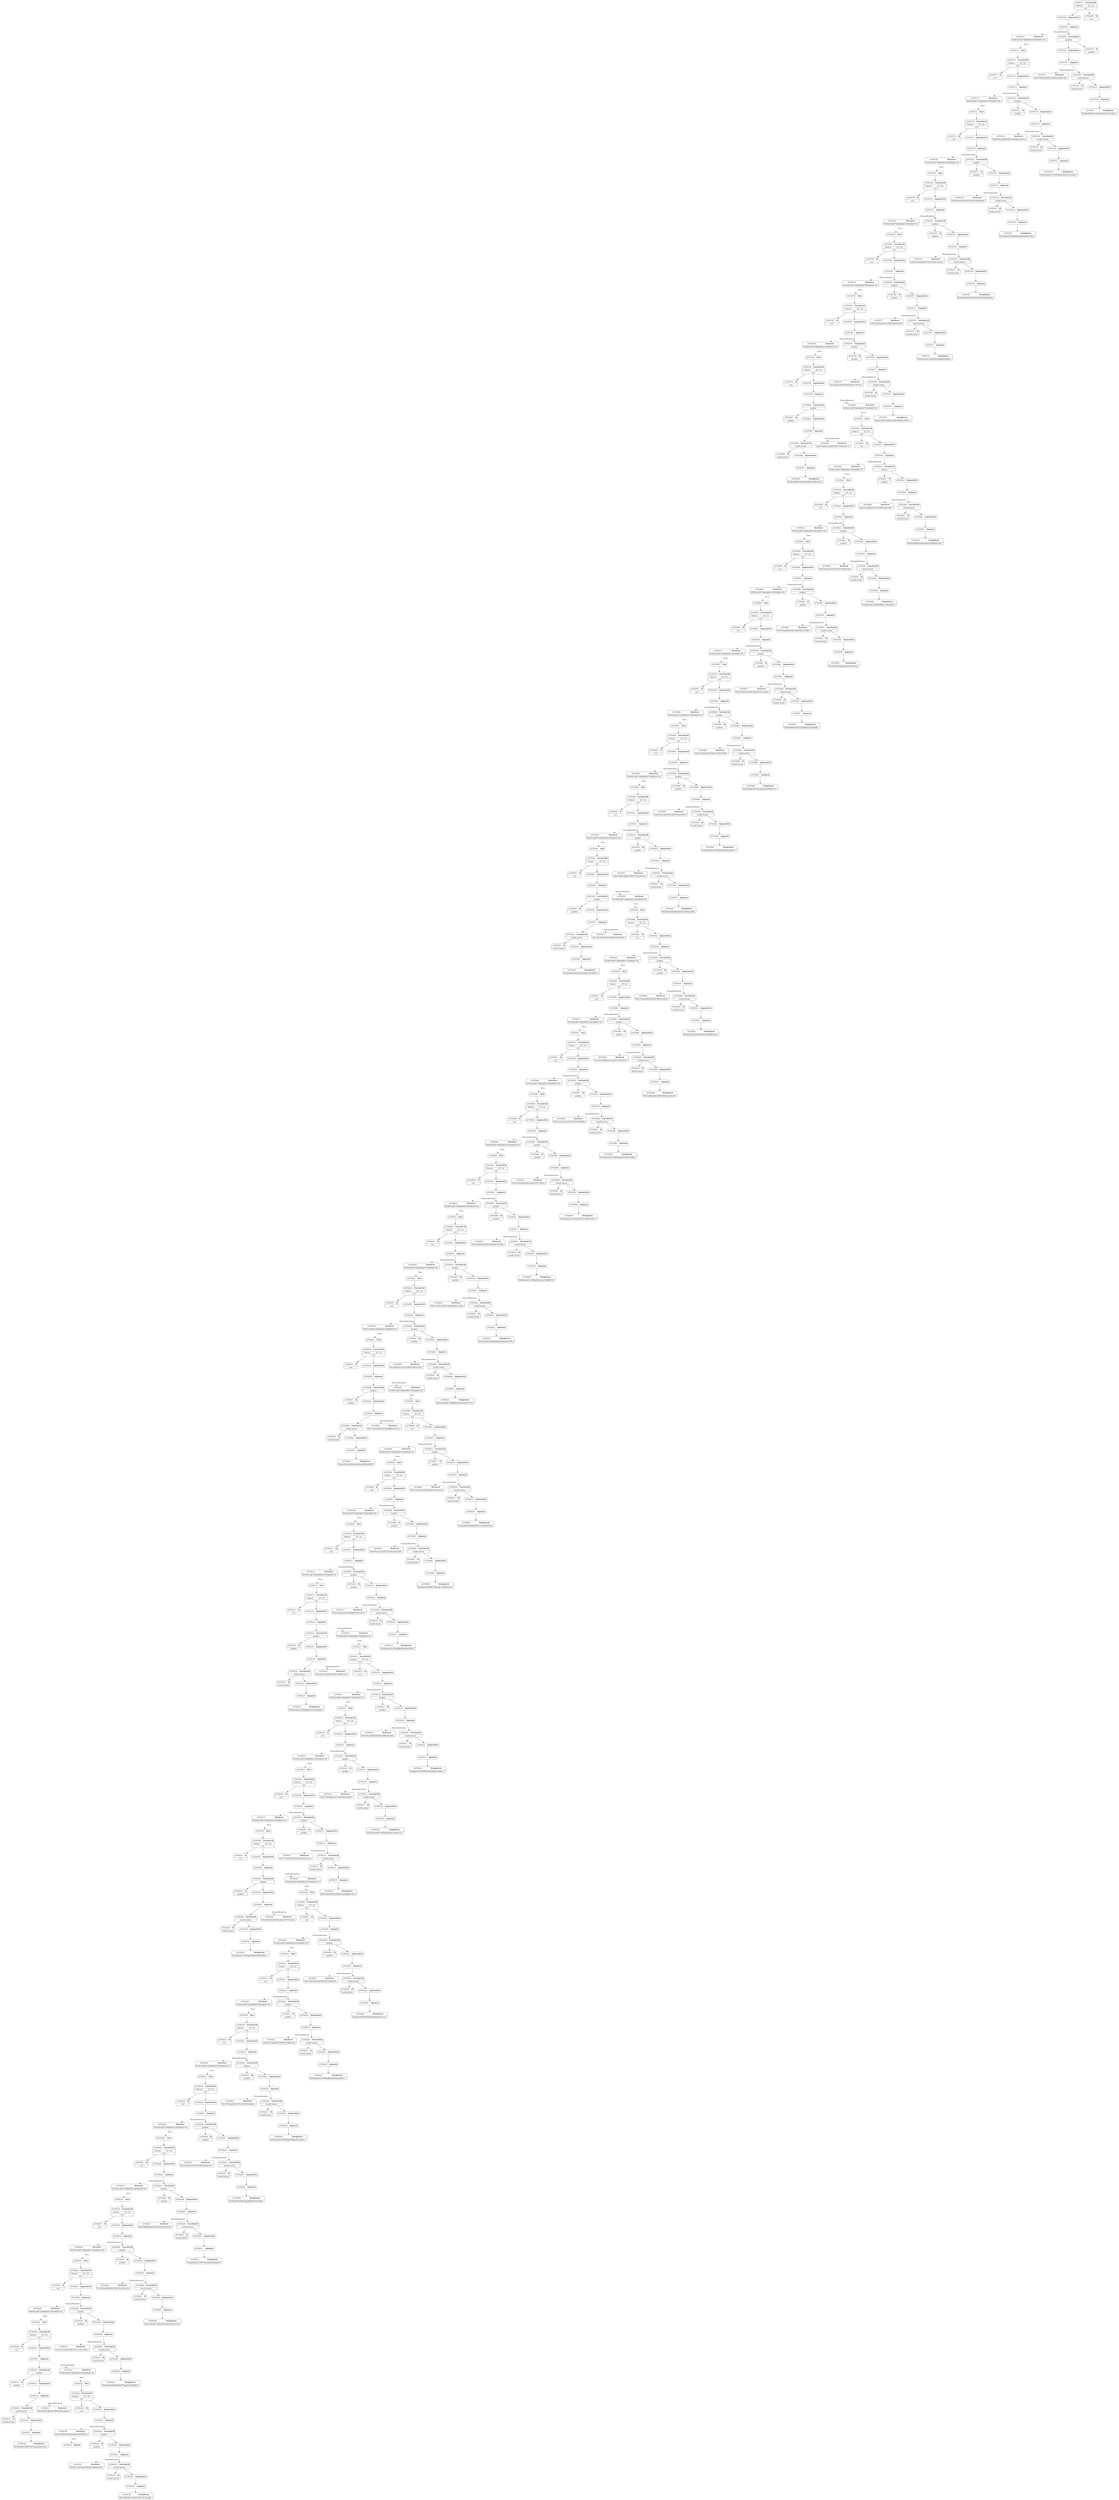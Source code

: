 digraph ast {
node [shape=none];
247056057 [label=<<TABLE border='1' cellspacing='0' cellpadding='10' style='rounded' ><TR><TD border='0'>247056057</TD><TD border='0'><B>Id</B></TD></TR><HR/><TR><TD border='0' cellpadding='5' colspan='2'>gzinflate</TD></TR></TABLE>>];
247056056 [label=<<TABLE border='1' cellspacing='0' cellpadding='10' style='rounded' ><TR><TD border='0'>247056056</TD><TD border='0'><B>FunctionCall</B></TD></TR><HR/><TR><TD border='0' cellpadding='5' colspan='2'>gzinflate</TD></TR></TABLE>>];
247056056 -> 247056057 [weight=2];
247056056 -> 247056058 [weight=2];
247056059 [label=<<TABLE border='1' cellspacing='0' cellpadding='10' style='rounded' ><TR><TD border='0'>247056059</TD><TD border='0'><B>Argument</B></TD></TR></TABLE>>];
247056059 -> 247056060 [weight=2];
247056059 -> 247056065 [style=dotted,label=DynamicResolution];
247056058 [label=<<TABLE border='1' cellspacing='0' cellpadding='10' style='rounded' ><TR><TD border='0'>247056058</TD><TD border='0'><B>ArgumentList</B></TD></TR></TABLE>>];
247056058 -> 247056059 [weight=2];
247056061 [label=<<TABLE border='1' cellspacing='0' cellpadding='10' style='rounded' ><TR><TD border='0'>247056061</TD><TD border='0'><B>Id</B></TD></TR><HR/><TR><TD border='0' cellpadding='5' colspan='2'>base64_decode</TD></TR></TABLE>>];
247056060 [label=<<TABLE border='1' cellspacing='0' cellpadding='10' style='rounded' ><TR><TD border='0'>247056060</TD><TD border='0'><B>FunctionCall</B></TD></TR><HR/><TR><TD border='0' cellpadding='5' colspan='2'>base64_decode</TD></TR></TABLE>>];
247056060 -> 247056061 [weight=2];
247056060 -> 247056062 [weight=2];
247056063 [label=<<TABLE border='1' cellspacing='0' cellpadding='10' style='rounded' ><TR><TD border='0'>247056063</TD><TD border='0'><B>Argument</B></TD></TR></TABLE>>];
247056063 -> 247056064 [weight=2];
247056062 [label=<<TABLE border='1' cellspacing='0' cellpadding='10' style='rounded' ><TR><TD border='0'>247056062</TD><TD border='0'><B>ArgumentList</B></TD></TR></TABLE>>];
247056062 -> 247056063 [weight=2];
247056049 [label=<<TABLE border='1' cellspacing='0' cellpadding='10' style='rounded' ><TR><TD border='0'>247056049</TD><TD border='0'><B>HexLiteral</B></TD></TR><HR/><TR><TD border='0' cellpadding='5' colspan='2'>159cc596836a1a451fa7ef5d0c705b3dc29da...</TD></TR></TABLE>>];
247056048 [label=<<TABLE border='1' cellspacing='0' cellpadding='10' style='rounded' ><TR><TD border='0'>247056048</TD><TD border='0'><B>StringLiteral</B></TD></TR><HR/><TR><TD border='0' cellpadding='5' colspan='2'>FZzFloNqGkUfp+9dDHBbPcKdoEEmvXB35+k7V...</TD></TR></TABLE>>];
247056051 [label=<<TABLE border='1' cellspacing='0' cellpadding='10' style='rounded' ><TR><TD border='0'>247056051</TD><TD border='0'><B>Start</B></TD></TR></TABLE>>];
247056051 -> 247056052 [weight=2];
247056050 [label=<<TABLE border='1' cellspacing='0' cellpadding='10' style='rounded' ><TR><TD border='0'>247056050</TD><TD border='0'><B>HexLiteral</B></TD></TR><HR/><TR><TD border='0' cellpadding='5' colspan='2'>6576616c28677a696e666c617465286261736...</TD></TR></TABLE>>];
247056050 -> 247056051 [style=dotted,label=Parse];
247056053 [label=<<TABLE border='1' cellspacing='0' cellpadding='10' style='rounded' ><TR><TD border='0'>247056053</TD><TD border='0'><B>Id</B></TD></TR><HR/><TR><TD border='0' cellpadding='5' colspan='2'>eval</TD></TR></TABLE>>];
247056052 [label=<<TABLE border='1' cellspacing='0' cellpadding='10' style='rounded' ><TR><TD border='0'>247056052</TD><TD border='0'><B>FunctionCall</B></TD></TR><HR/><TR><TD border='0' cellpadding='5'>Patterns</TD><TD border='0' cellpadding='5'>[27, 12]</TD></TR><HR/><TR><TD border='0' cellpadding='5' colspan='2'>eval</TD></TR></TABLE>>];
247056052 -> 247056053 [weight=2];
247056052 -> 247056054 [weight=2];
247056055 [label=<<TABLE border='1' cellspacing='0' cellpadding='10' style='rounded' ><TR><TD border='0'>247056055</TD><TD border='0'><B>Argument</B></TD></TR></TABLE>>];
247056055 -> 247056056 [weight=2];
247056055 -> 247056066 [style=dotted,label=DynamicResolution];
247056054 [label=<<TABLE border='1' cellspacing='0' cellpadding='10' style='rounded' ><TR><TD border='0'>247056054</TD><TD border='0'><B>ArgumentList</B></TD></TR></TABLE>>];
247056054 -> 247056055 [weight=2];
247056041 [label=<<TABLE border='1' cellspacing='0' cellpadding='10' style='rounded' ><TR><TD border='0'>247056041</TD><TD border='0'><B>Id</B></TD></TR><HR/><TR><TD border='0' cellpadding='5' colspan='2'>gzinflate</TD></TR></TABLE>>];
247056040 [label=<<TABLE border='1' cellspacing='0' cellpadding='10' style='rounded' ><TR><TD border='0'>247056040</TD><TD border='0'><B>FunctionCall</B></TD></TR><HR/><TR><TD border='0' cellpadding='5' colspan='2'>gzinflate</TD></TR></TABLE>>];
247056040 -> 247056041 [weight=2];
247056040 -> 247056042 [weight=2];
247056043 [label=<<TABLE border='1' cellspacing='0' cellpadding='10' style='rounded' ><TR><TD border='0'>247056043</TD><TD border='0'><B>Argument</B></TD></TR></TABLE>>];
247056043 -> 247056044 [weight=2];
247056043 -> 247056049 [style=dotted,label=DynamicResolution];
247056042 [label=<<TABLE border='1' cellspacing='0' cellpadding='10' style='rounded' ><TR><TD border='0'>247056042</TD><TD border='0'><B>ArgumentList</B></TD></TR></TABLE>>];
247056042 -> 247056043 [weight=2];
247056045 [label=<<TABLE border='1' cellspacing='0' cellpadding='10' style='rounded' ><TR><TD border='0'>247056045</TD><TD border='0'><B>Id</B></TD></TR><HR/><TR><TD border='0' cellpadding='5' colspan='2'>base64_decode</TD></TR></TABLE>>];
247056044 [label=<<TABLE border='1' cellspacing='0' cellpadding='10' style='rounded' ><TR><TD border='0'>247056044</TD><TD border='0'><B>FunctionCall</B></TD></TR><HR/><TR><TD border='0' cellpadding='5' colspan='2'>base64_decode</TD></TR></TABLE>>];
247056044 -> 247056045 [weight=2];
247056044 -> 247056046 [weight=2];
247056047 [label=<<TABLE border='1' cellspacing='0' cellpadding='10' style='rounded' ><TR><TD border='0'>247056047</TD><TD border='0'><B>Argument</B></TD></TR></TABLE>>];
247056047 -> 247056048 [weight=2];
247056046 [label=<<TABLE border='1' cellspacing='0' cellpadding='10' style='rounded' ><TR><TD border='0'>247056046</TD><TD border='0'><B>ArgumentList</B></TD></TR></TABLE>>];
247056046 -> 247056047 [weight=2];
247056033 [label=<<TABLE border='1' cellspacing='0' cellpadding='10' style='rounded' ><TR><TD border='0'>247056033</TD><TD border='0'><B>HexLiteral</B></TD></TR><HR/><TR><TD border='0' cellpadding='5' colspan='2'>159bc772835a16453fa7df2b062287ea1139e...</TD></TR></TABLE>>];
247056032 [label=<<TABLE border='1' cellspacing='0' cellpadding='10' style='rounded' ><TR><TD border='0'>247056032</TD><TD border='0'><B>StringLiteral</B></TD></TR><HR/><TR><TD border='0' cellpadding='5' colspan='2'>FZvHcoNaFkUp98rBiKH6hE558ykiywQOcPXN...</TD></TR></TABLE>>];
247056035 [label=<<TABLE border='1' cellspacing='0' cellpadding='10' style='rounded' ><TR><TD border='0'>247056035</TD><TD border='0'><B>Start</B></TD></TR></TABLE>>];
247056035 -> 247056036 [weight=2];
247056034 [label=<<TABLE border='1' cellspacing='0' cellpadding='10' style='rounded' ><TR><TD border='0'>247056034</TD><TD border='0'><B>HexLiteral</B></TD></TR><HR/><TR><TD border='0' cellpadding='5' colspan='2'>6576616c28677a696e666c617465286261736...</TD></TR></TABLE>>];
247056034 -> 247056035 [style=dotted,label=Parse];
247056037 [label=<<TABLE border='1' cellspacing='0' cellpadding='10' style='rounded' ><TR><TD border='0'>247056037</TD><TD border='0'><B>Id</B></TD></TR><HR/><TR><TD border='0' cellpadding='5' colspan='2'>eval</TD></TR></TABLE>>];
247056036 [label=<<TABLE border='1' cellspacing='0' cellpadding='10' style='rounded' ><TR><TD border='0'>247056036</TD><TD border='0'><B>FunctionCall</B></TD></TR><HR/><TR><TD border='0' cellpadding='5'>Patterns</TD><TD border='0' cellpadding='5'>[27, 12]</TD></TR><HR/><TR><TD border='0' cellpadding='5' colspan='2'>eval</TD></TR></TABLE>>];
247056036 -> 247056037 [weight=2];
247056036 -> 247056038 [weight=2];
247056039 [label=<<TABLE border='1' cellspacing='0' cellpadding='10' style='rounded' ><TR><TD border='0'>247056039</TD><TD border='0'><B>Argument</B></TD></TR></TABLE>>];
247056039 -> 247056040 [weight=2];
247056039 -> 247056050 [style=dotted,label=DynamicResolution];
247056038 [label=<<TABLE border='1' cellspacing='0' cellpadding='10' style='rounded' ><TR><TD border='0'>247056038</TD><TD border='0'><B>ArgumentList</B></TD></TR></TABLE>>];
247056038 -> 247056039 [weight=2];
247056025 [label=<<TABLE border='1' cellspacing='0' cellpadding='10' style='rounded' ><TR><TD border='0'>247056025</TD><TD border='0'><B>Id</B></TD></TR><HR/><TR><TD border='0' cellpadding='5' colspan='2'>gzinflate</TD></TR></TABLE>>];
247056024 [label=<<TABLE border='1' cellspacing='0' cellpadding='10' style='rounded' ><TR><TD border='0'>247056024</TD><TD border='0'><B>FunctionCall</B></TD></TR><HR/><TR><TD border='0' cellpadding='5' colspan='2'>gzinflate</TD></TR></TABLE>>];
247056024 -> 247056025 [weight=2];
247056024 -> 247056026 [weight=2];
247056027 [label=<<TABLE border='1' cellspacing='0' cellpadding='10' style='rounded' ><TR><TD border='0'>247056027</TD><TD border='0'><B>Argument</B></TD></TR></TABLE>>];
247056027 -> 247056028 [weight=2];
247056027 -> 247056033 [style=dotted,label=DynamicResolution];
247056026 [label=<<TABLE border='1' cellspacing='0' cellpadding='10' style='rounded' ><TR><TD border='0'>247056026</TD><TD border='0'><B>ArgumentList</B></TD></TR></TABLE>>];
247056026 -> 247056027 [weight=2];
247056029 [label=<<TABLE border='1' cellspacing='0' cellpadding='10' style='rounded' ><TR><TD border='0'>247056029</TD><TD border='0'><B>Id</B></TD></TR><HR/><TR><TD border='0' cellpadding='5' colspan='2'>base64_decode</TD></TR></TABLE>>];
247056028 [label=<<TABLE border='1' cellspacing='0' cellpadding='10' style='rounded' ><TR><TD border='0'>247056028</TD><TD border='0'><B>FunctionCall</B></TD></TR><HR/><TR><TD border='0' cellpadding='5' colspan='2'>base64_decode</TD></TR></TABLE>>];
247056028 -> 247056029 [weight=2];
247056028 -> 247056030 [weight=2];
247056031 [label=<<TABLE border='1' cellspacing='0' cellpadding='10' style='rounded' ><TR><TD border='0'>247056031</TD><TD border='0'><B>Argument</B></TD></TR></TABLE>>];
247056031 -> 247056032 [weight=2];
247056030 [label=<<TABLE border='1' cellspacing='0' cellpadding='10' style='rounded' ><TR><TD border='0'>247056030</TD><TD border='0'><B>ArgumentList</B></TD></TR></TABLE>>];
247056030 -> 247056031 [weight=2];
247056017 [label=<<TABLE border='1' cellspacing='0' cellpadding='10' style='rounded' ><TR><TD border='0'>247056017</TD><TD border='0'><B>HexLiteral</B></TD></TR><HR/><TR><TD border='0' cellpadding='5' colspan='2'>159cc792835ab2453fa7ef0d0678172f7a00c...</TD></TR></TABLE>>];
247056016 [label=<<TABLE border='1' cellspacing='0' cellpadding='10' style='rounded' ><TR><TD border='0'>247056016</TD><TD border='0'><B>StringLiteral</B></TD></TR><HR/><TR><TD border='0' cellpadding='5' colspan='2'>FZzHkoNaskUp+8NBngXL3oAwnvhYdKB997z9...</TD></TR></TABLE>>];
247056019 [label=<<TABLE border='1' cellspacing='0' cellpadding='10' style='rounded' ><TR><TD border='0'>247056019</TD><TD border='0'><B>Start</B></TD></TR></TABLE>>];
247056019 -> 247056020 [weight=2];
247056018 [label=<<TABLE border='1' cellspacing='0' cellpadding='10' style='rounded' ><TR><TD border='0'>247056018</TD><TD border='0'><B>HexLiteral</B></TD></TR><HR/><TR><TD border='0' cellpadding='5' colspan='2'>6576616c28677a696e666c617465286261736...</TD></TR></TABLE>>];
247056018 -> 247056019 [style=dotted,label=Parse];
247056021 [label=<<TABLE border='1' cellspacing='0' cellpadding='10' style='rounded' ><TR><TD border='0'>247056021</TD><TD border='0'><B>Id</B></TD></TR><HR/><TR><TD border='0' cellpadding='5' colspan='2'>eval</TD></TR></TABLE>>];
247056020 [label=<<TABLE border='1' cellspacing='0' cellpadding='10' style='rounded' ><TR><TD border='0'>247056020</TD><TD border='0'><B>FunctionCall</B></TD></TR><HR/><TR><TD border='0' cellpadding='5'>Patterns</TD><TD border='0' cellpadding='5'>[27, 12]</TD></TR><HR/><TR><TD border='0' cellpadding='5' colspan='2'>eval</TD></TR></TABLE>>];
247056020 -> 247056021 [weight=2];
247056020 -> 247056022 [weight=2];
247056023 [label=<<TABLE border='1' cellspacing='0' cellpadding='10' style='rounded' ><TR><TD border='0'>247056023</TD><TD border='0'><B>Argument</B></TD></TR></TABLE>>];
247056023 -> 247056024 [weight=2];
247056023 -> 247056034 [style=dotted,label=DynamicResolution];
247056022 [label=<<TABLE border='1' cellspacing='0' cellpadding='10' style='rounded' ><TR><TD border='0'>247056022</TD><TD border='0'><B>ArgumentList</B></TD></TR></TABLE>>];
247056022 -> 247056023 [weight=2];
247056009 [label=<<TABLE border='1' cellspacing='0' cellpadding='10' style='rounded' ><TR><TD border='0'>247056009</TD><TD border='0'><B>Id</B></TD></TR><HR/><TR><TD border='0' cellpadding='5' colspan='2'>gzinflate</TD></TR></TABLE>>];
247056008 [label=<<TABLE border='1' cellspacing='0' cellpadding='10' style='rounded' ><TR><TD border='0'>247056008</TD><TD border='0'><B>FunctionCall</B></TD></TR><HR/><TR><TD border='0' cellpadding='5' colspan='2'>gzinflate</TD></TR></TABLE>>];
247056008 -> 247056009 [weight=2];
247056008 -> 247056010 [weight=2];
247056011 [label=<<TABLE border='1' cellspacing='0' cellpadding='10' style='rounded' ><TR><TD border='0'>247056011</TD><TD border='0'><B>Argument</B></TD></TR></TABLE>>];
247056011 -> 247056012 [weight=2];
247056011 -> 247056017 [style=dotted,label=DynamicResolution];
247056010 [label=<<TABLE border='1' cellspacing='0' cellpadding='10' style='rounded' ><TR><TD border='0'>247056010</TD><TD border='0'><B>ArgumentList</B></TD></TR></TABLE>>];
247056010 -> 247056011 [weight=2];
247056013 [label=<<TABLE border='1' cellspacing='0' cellpadding='10' style='rounded' ><TR><TD border='0'>247056013</TD><TD border='0'><B>Id</B></TD></TR><HR/><TR><TD border='0' cellpadding='5' colspan='2'>base64_decode</TD></TR></TABLE>>];
247056012 [label=<<TABLE border='1' cellspacing='0' cellpadding='10' style='rounded' ><TR><TD border='0'>247056012</TD><TD border='0'><B>FunctionCall</B></TD></TR><HR/><TR><TD border='0' cellpadding='5' colspan='2'>base64_decode</TD></TR></TABLE>>];
247056012 -> 247056013 [weight=2];
247056012 -> 247056014 [weight=2];
247056015 [label=<<TABLE border='1' cellspacing='0' cellpadding='10' style='rounded' ><TR><TD border='0'>247056015</TD><TD border='0'><B>Argument</B></TD></TR></TABLE>>];
247056015 -> 247056016 [weight=2];
247056014 [label=<<TABLE border='1' cellspacing='0' cellpadding='10' style='rounded' ><TR><TD border='0'>247056014</TD><TD border='0'><B>ArgumentList</B></TD></TR></TABLE>>];
247056014 -> 247056015 [weight=2];
247056001 [label=<<TABLE border='1' cellspacing='0' cellpadding='10' style='rounded' ><TR><TD border='0'>247056001</TD><TD border='0'><B>HexLiteral</B></TD></TR><HR/><TR><TD border='0' cellpadding='5' colspan='2'>159cc792ab5ab6453fa7ee0d1a781715d5c01...</TD></TR></TABLE>>];
247056000 [label=<<TABLE border='1' cellspacing='0' cellpadding='10' style='rounded' ><TR><TD border='0'>247056000</TD><TD border='0'><B>StringLiteral</B></TD></TR><HR/><TR><TD border='0' cellpadding='5' colspan='2'>FZzHkqtatkUp+4NGngXFdXAG+GdgM4LQHjvz...</TD></TR></TABLE>>];
247056003 [label=<<TABLE border='1' cellspacing='0' cellpadding='10' style='rounded' ><TR><TD border='0'>247056003</TD><TD border='0'><B>Start</B></TD></TR></TABLE>>];
247056003 -> 247056004 [weight=2];
247056002 [label=<<TABLE border='1' cellspacing='0' cellpadding='10' style='rounded' ><TR><TD border='0'>247056002</TD><TD border='0'><B>HexLiteral</B></TD></TR><HR/><TR><TD border='0' cellpadding='5' colspan='2'>6576616c28677a696e666c617465286261736...</TD></TR></TABLE>>];
247056002 -> 247056003 [style=dotted,label=Parse];
247056005 [label=<<TABLE border='1' cellspacing='0' cellpadding='10' style='rounded' ><TR><TD border='0'>247056005</TD><TD border='0'><B>Id</B></TD></TR><HR/><TR><TD border='0' cellpadding='5' colspan='2'>eval</TD></TR></TABLE>>];
247056004 [label=<<TABLE border='1' cellspacing='0' cellpadding='10' style='rounded' ><TR><TD border='0'>247056004</TD><TD border='0'><B>FunctionCall</B></TD></TR><HR/><TR><TD border='0' cellpadding='5'>Patterns</TD><TD border='0' cellpadding='5'>[27, 12]</TD></TR><HR/><TR><TD border='0' cellpadding='5' colspan='2'>eval</TD></TR></TABLE>>];
247056004 -> 247056005 [weight=2];
247056004 -> 247056006 [weight=2];
247056007 [label=<<TABLE border='1' cellspacing='0' cellpadding='10' style='rounded' ><TR><TD border='0'>247056007</TD><TD border='0'><B>Argument</B></TD></TR></TABLE>>];
247056007 -> 247056008 [weight=2];
247056007 -> 247056018 [style=dotted,label=DynamicResolution];
247056006 [label=<<TABLE border='1' cellspacing='0' cellpadding='10' style='rounded' ><TR><TD border='0'>247056006</TD><TD border='0'><B>ArgumentList</B></TD></TR></TABLE>>];
247056006 -> 247056007 [weight=2];
247056121 [label=<<TABLE border='1' cellspacing='0' cellpadding='10' style='rounded' ><TR><TD border='0'>247056121</TD><TD border='0'><B>Id</B></TD></TR><HR/><TR><TD border='0' cellpadding='5' colspan='2'>gzinflate</TD></TR></TABLE>>];
247056120 [label=<<TABLE border='1' cellspacing='0' cellpadding='10' style='rounded' ><TR><TD border='0'>247056120</TD><TD border='0'><B>FunctionCall</B></TD></TR><HR/><TR><TD border='0' cellpadding='5' colspan='2'>gzinflate</TD></TR></TABLE>>];
247056120 -> 247056121 [weight=2];
247056120 -> 247056122 [weight=2];
247056123 [label=<<TABLE border='1' cellspacing='0' cellpadding='10' style='rounded' ><TR><TD border='0'>247056123</TD><TD border='0'><B>Argument</B></TD></TR></TABLE>>];
247056123 -> 247056124 [weight=2];
247056123 -> 247056129 [style=dotted,label=DynamicResolution];
247056122 [label=<<TABLE border='1' cellspacing='0' cellpadding='10' style='rounded' ><TR><TD border='0'>247056122</TD><TD border='0'><B>ArgumentList</B></TD></TR></TABLE>>];
247056122 -> 247056123 [weight=2];
247056125 [label=<<TABLE border='1' cellspacing='0' cellpadding='10' style='rounded' ><TR><TD border='0'>247056125</TD><TD border='0'><B>Id</B></TD></TR><HR/><TR><TD border='0' cellpadding='5' colspan='2'>base64_decode</TD></TR></TABLE>>];
247056124 [label=<<TABLE border='1' cellspacing='0' cellpadding='10' style='rounded' ><TR><TD border='0'>247056124</TD><TD border='0'><B>FunctionCall</B></TD></TR><HR/><TR><TD border='0' cellpadding='5' colspan='2'>base64_decode</TD></TR></TABLE>>];
247056124 -> 247056125 [weight=2];
247056124 -> 247056126 [weight=2];
247056127 [label=<<TABLE border='1' cellspacing='0' cellpadding='10' style='rounded' ><TR><TD border='0'>247056127</TD><TD border='0'><B>Argument</B></TD></TR></TABLE>>];
247056127 -> 247056128 [weight=2];
247056126 [label=<<TABLE border='1' cellspacing='0' cellpadding='10' style='rounded' ><TR><TD border='0'>247056126</TD><TD border='0'><B>ArgumentList</B></TD></TR></TABLE>>];
247056126 -> 247056127 [weight=2];
247056113 [label=<<TABLE border='1' cellspacing='0' cellpadding='10' style='rounded' ><TR><TD border='0'>247056113</TD><TD border='0'><B>HexLiteral</B></TD></TR><HR/><TR><TD border='0' cellpadding='5' colspan='2'>159cc792835ab2453fa7ef0d067801f1a2077...</TD></TR></TABLE>>];
247056112 [label=<<TABLE border='1' cellspacing='0' cellpadding='10' style='rounded' ><TR><TD border='0'>247056112</TD><TD border='0'><B>StringLiteral</B></TD></TR><HR/><TR><TD border='0' cellpadding='5' colspan='2'>FZzHkoNaskUp+8NBngB8aIHeO89kw68Fd5...</TD></TR></TABLE>>];
247056115 [label=<<TABLE border='1' cellspacing='0' cellpadding='10' style='rounded' ><TR><TD border='0'>247056115</TD><TD border='0'><B>Start</B></TD></TR></TABLE>>];
247056115 -> 247056116 [weight=2];
247056114 [label=<<TABLE border='1' cellspacing='0' cellpadding='10' style='rounded' ><TR><TD border='0'>247056114</TD><TD border='0'><B>HexLiteral</B></TD></TR><HR/><TR><TD border='0' cellpadding='5' colspan='2'>6576616c28677a696e666c617465286261736...</TD></TR></TABLE>>];
247056114 -> 247056115 [style=dotted,label=Parse];
247056117 [label=<<TABLE border='1' cellspacing='0' cellpadding='10' style='rounded' ><TR><TD border='0'>247056117</TD><TD border='0'><B>Id</B></TD></TR><HR/><TR><TD border='0' cellpadding='5' colspan='2'>eval</TD></TR></TABLE>>];
247056116 [label=<<TABLE border='1' cellspacing='0' cellpadding='10' style='rounded' ><TR><TD border='0'>247056116</TD><TD border='0'><B>FunctionCall</B></TD></TR><HR/><TR><TD border='0' cellpadding='5'>Patterns</TD><TD border='0' cellpadding='5'>[27, 12]</TD></TR><HR/><TR><TD border='0' cellpadding='5' colspan='2'>eval</TD></TR></TABLE>>];
247056116 -> 247056117 [weight=2];
247056116 -> 247056118 [weight=2];
247056119 [label=<<TABLE border='1' cellspacing='0' cellpadding='10' style='rounded' ><TR><TD border='0'>247056119</TD><TD border='0'><B>Argument</B></TD></TR></TABLE>>];
247056119 -> 247056120 [weight=2];
247056119 -> 247056130 [style=dotted,label=DynamicResolution];
247056118 [label=<<TABLE border='1' cellspacing='0' cellpadding='10' style='rounded' ><TR><TD border='0'>247056118</TD><TD border='0'><B>ArgumentList</B></TD></TR></TABLE>>];
247056118 -> 247056119 [weight=2];
247056105 [label=<<TABLE border='1' cellspacing='0' cellpadding='10' style='rounded' ><TR><TD border='0'>247056105</TD><TD border='0'><B>Id</B></TD></TR><HR/><TR><TD border='0' cellpadding='5' colspan='2'>gzinflate</TD></TR></TABLE>>];
247056104 [label=<<TABLE border='1' cellspacing='0' cellpadding='10' style='rounded' ><TR><TD border='0'>247056104</TD><TD border='0'><B>FunctionCall</B></TD></TR><HR/><TR><TD border='0' cellpadding='5' colspan='2'>gzinflate</TD></TR></TABLE>>];
247056104 -> 247056105 [weight=2];
247056104 -> 247056106 [weight=2];
247056107 [label=<<TABLE border='1' cellspacing='0' cellpadding='10' style='rounded' ><TR><TD border='0'>247056107</TD><TD border='0'><B>Argument</B></TD></TR></TABLE>>];
247056107 -> 247056108 [weight=2];
247056107 -> 247056113 [style=dotted,label=DynamicResolution];
247056106 [label=<<TABLE border='1' cellspacing='0' cellpadding='10' style='rounded' ><TR><TD border='0'>247056106</TD><TD border='0'><B>ArgumentList</B></TD></TR></TABLE>>];
247056106 -> 247056107 [weight=2];
247056109 [label=<<TABLE border='1' cellspacing='0' cellpadding='10' style='rounded' ><TR><TD border='0'>247056109</TD><TD border='0'><B>Id</B></TD></TR><HR/><TR><TD border='0' cellpadding='5' colspan='2'>base64_decode</TD></TR></TABLE>>];
247056108 [label=<<TABLE border='1' cellspacing='0' cellpadding='10' style='rounded' ><TR><TD border='0'>247056108</TD><TD border='0'><B>FunctionCall</B></TD></TR><HR/><TR><TD border='0' cellpadding='5' colspan='2'>base64_decode</TD></TR></TABLE>>];
247056108 -> 247056109 [weight=2];
247056108 -> 247056110 [weight=2];
247056111 [label=<<TABLE border='1' cellspacing='0' cellpadding='10' style='rounded' ><TR><TD border='0'>247056111</TD><TD border='0'><B>Argument</B></TD></TR></TABLE>>];
247056111 -> 247056112 [weight=2];
247056110 [label=<<TABLE border='1' cellspacing='0' cellpadding='10' style='rounded' ><TR><TD border='0'>247056110</TD><TD border='0'><B>ArgumentList</B></TD></TR></TABLE>>];
247056110 -> 247056111 [weight=2];
247056097 [label=<<TABLE border='1' cellspacing='0' cellpadding='10' style='rounded' ><TR><TD border='0'>247056097</TD><TD border='0'><B>HexLiteral</B></TD></TR><HR/><TR><TD border='0' cellpadding='5' colspan='2'>159cd76eac5aa2453fa7cf110fe4a4ab7e205...</TD></TR></TABLE>>];
247056096 [label=<<TABLE border='1' cellspacing='0' cellpadding='10' style='rounded' ><TR><TD border='0'>247056096</TD><TD border='0'><B>StringLiteral</B></TD></TR><HR/><TR><TD border='0' cellpadding='5' colspan='2'>FZzXbqxaokUp88RD+Skq34gU+Qc6qVFzjnz9...</TD></TR></TABLE>>];
247056099 [label=<<TABLE border='1' cellspacing='0' cellpadding='10' style='rounded' ><TR><TD border='0'>247056099</TD><TD border='0'><B>Start</B></TD></TR></TABLE>>];
247056099 -> 247056100 [weight=2];
247056098 [label=<<TABLE border='1' cellspacing='0' cellpadding='10' style='rounded' ><TR><TD border='0'>247056098</TD><TD border='0'><B>HexLiteral</B></TD></TR><HR/><TR><TD border='0' cellpadding='5' colspan='2'>6576616c28677a696e666c617465286261736...</TD></TR></TABLE>>];
247056098 -> 247056099 [style=dotted,label=Parse];
247056101 [label=<<TABLE border='1' cellspacing='0' cellpadding='10' style='rounded' ><TR><TD border='0'>247056101</TD><TD border='0'><B>Id</B></TD></TR><HR/><TR><TD border='0' cellpadding='5' colspan='2'>eval</TD></TR></TABLE>>];
247056100 [label=<<TABLE border='1' cellspacing='0' cellpadding='10' style='rounded' ><TR><TD border='0'>247056100</TD><TD border='0'><B>FunctionCall</B></TD></TR><HR/><TR><TD border='0' cellpadding='5'>Patterns</TD><TD border='0' cellpadding='5'>[27, 12]</TD></TR><HR/><TR><TD border='0' cellpadding='5' colspan='2'>eval</TD></TR></TABLE>>];
247056100 -> 247056101 [weight=2];
247056100 -> 247056102 [weight=2];
247056103 [label=<<TABLE border='1' cellspacing='0' cellpadding='10' style='rounded' ><TR><TD border='0'>247056103</TD><TD border='0'><B>Argument</B></TD></TR></TABLE>>];
247056103 -> 247056104 [weight=2];
247056103 -> 247056114 [style=dotted,label=DynamicResolution];
247056102 [label=<<TABLE border='1' cellspacing='0' cellpadding='10' style='rounded' ><TR><TD border='0'>247056102</TD><TD border='0'><B>ArgumentList</B></TD></TR></TABLE>>];
247056102 -> 247056103 [weight=2];
247056089 [label=<<TABLE border='1' cellspacing='0' cellpadding='10' style='rounded' ><TR><TD border='0'>247056089</TD><TD border='0'><B>Id</B></TD></TR><HR/><TR><TD border='0' cellpadding='5' colspan='2'>gzinflate</TD></TR></TABLE>>];
247056088 [label=<<TABLE border='1' cellspacing='0' cellpadding='10' style='rounded' ><TR><TD border='0'>247056088</TD><TD border='0'><B>FunctionCall</B></TD></TR><HR/><TR><TD border='0' cellpadding='5' colspan='2'>gzinflate</TD></TR></TABLE>>];
247056088 -> 247056089 [weight=2];
247056088 -> 247056090 [weight=2];
247056091 [label=<<TABLE border='1' cellspacing='0' cellpadding='10' style='rounded' ><TR><TD border='0'>247056091</TD><TD border='0'><B>Argument</B></TD></TR></TABLE>>];
247056091 -> 247056092 [weight=2];
247056091 -> 247056097 [style=dotted,label=DynamicResolution];
247056090 [label=<<TABLE border='1' cellspacing='0' cellpadding='10' style='rounded' ><TR><TD border='0'>247056090</TD><TD border='0'><B>ArgumentList</B></TD></TR></TABLE>>];
247056090 -> 247056091 [weight=2];
247056093 [label=<<TABLE border='1' cellspacing='0' cellpadding='10' style='rounded' ><TR><TD border='0'>247056093</TD><TD border='0'><B>Id</B></TD></TR><HR/><TR><TD border='0' cellpadding='5' colspan='2'>base64_decode</TD></TR></TABLE>>];
247056092 [label=<<TABLE border='1' cellspacing='0' cellpadding='10' style='rounded' ><TR><TD border='0'>247056092</TD><TD border='0'><B>FunctionCall</B></TD></TR><HR/><TR><TD border='0' cellpadding='5' colspan='2'>base64_decode</TD></TR></TABLE>>];
247056092 -> 247056093 [weight=2];
247056092 -> 247056094 [weight=2];
247056095 [label=<<TABLE border='1' cellspacing='0' cellpadding='10' style='rounded' ><TR><TD border='0'>247056095</TD><TD border='0'><B>Argument</B></TD></TR></TABLE>>];
247056095 -> 247056096 [weight=2];
247056094 [label=<<TABLE border='1' cellspacing='0' cellpadding='10' style='rounded' ><TR><TD border='0'>247056094</TD><TD border='0'><B>ArgumentList</B></TD></TR></TABLE>>];
247056094 -> 247056095 [weight=2];
247056081 [label=<<TABLE border='1' cellspacing='0' cellpadding='10' style='rounded' ><TR><TD border='0'>247056081</TD><TD border='0'><B>HexLiteral</B></TD></TR><HR/><TR><TD border='0' cellpadding='5' colspan='2'>159cc772ac4a16453fa7df0b0678173dc214d...</TD></TR></TABLE>>];
247056080 [label=<<TABLE border='1' cellspacing='0' cellpadding='10' style='rounded' ><TR><TD border='0'>247056080</TD><TD border='0'><B>StringLiteral</B></TD></TR><HR/><TR><TD border='0' cellpadding='5' colspan='2'>FZzHcqxKFkUp98LBngXPcIU3nuYdOC9KXzx9...</TD></TR></TABLE>>];
247056083 [label=<<TABLE border='1' cellspacing='0' cellpadding='10' style='rounded' ><TR><TD border='0'>247056083</TD><TD border='0'><B>Start</B></TD></TR></TABLE>>];
247056083 -> 247056084 [weight=2];
247056082 [label=<<TABLE border='1' cellspacing='0' cellpadding='10' style='rounded' ><TR><TD border='0'>247056082</TD><TD border='0'><B>HexLiteral</B></TD></TR><HR/><TR><TD border='0' cellpadding='5' colspan='2'>6576616c28677a696e666c617465286261736...</TD></TR></TABLE>>];
247056082 -> 247056083 [style=dotted,label=Parse];
247056085 [label=<<TABLE border='1' cellspacing='0' cellpadding='10' style='rounded' ><TR><TD border='0'>247056085</TD><TD border='0'><B>Id</B></TD></TR><HR/><TR><TD border='0' cellpadding='5' colspan='2'>eval</TD></TR></TABLE>>];
247056084 [label=<<TABLE border='1' cellspacing='0' cellpadding='10' style='rounded' ><TR><TD border='0'>247056084</TD><TD border='0'><B>FunctionCall</B></TD></TR><HR/><TR><TD border='0' cellpadding='5'>Patterns</TD><TD border='0' cellpadding='5'>[27, 12]</TD></TR><HR/><TR><TD border='0' cellpadding='5' colspan='2'>eval</TD></TR></TABLE>>];
247056084 -> 247056085 [weight=2];
247056084 -> 247056086 [weight=2];
247056087 [label=<<TABLE border='1' cellspacing='0' cellpadding='10' style='rounded' ><TR><TD border='0'>247056087</TD><TD border='0'><B>Argument</B></TD></TR></TABLE>>];
247056087 -> 247056088 [weight=2];
247056087 -> 247056098 [style=dotted,label=DynamicResolution];
247056086 [label=<<TABLE border='1' cellspacing='0' cellpadding='10' style='rounded' ><TR><TD border='0'>247056086</TD><TD border='0'><B>ArgumentList</B></TD></TR></TABLE>>];
247056086 -> 247056087 [weight=2];
247056073 [label=<<TABLE border='1' cellspacing='0' cellpadding='10' style='rounded' ><TR><TD border='0'>247056073</TD><TD border='0'><B>Id</B></TD></TR><HR/><TR><TD border='0' cellpadding='5' colspan='2'>gzinflate</TD></TR></TABLE>>];
247056072 [label=<<TABLE border='1' cellspacing='0' cellpadding='10' style='rounded' ><TR><TD border='0'>247056072</TD><TD border='0'><B>FunctionCall</B></TD></TR><HR/><TR><TD border='0' cellpadding='5' colspan='2'>gzinflate</TD></TR></TABLE>>];
247056072 -> 247056073 [weight=2];
247056072 -> 247056074 [weight=2];
247056075 [label=<<TABLE border='1' cellspacing='0' cellpadding='10' style='rounded' ><TR><TD border='0'>247056075</TD><TD border='0'><B>Argument</B></TD></TR></TABLE>>];
247056075 -> 247056076 [weight=2];
247056075 -> 247056081 [style=dotted,label=DynamicResolution];
247056074 [label=<<TABLE border='1' cellspacing='0' cellpadding='10' style='rounded' ><TR><TD border='0'>247056074</TD><TD border='0'><B>ArgumentList</B></TD></TR></TABLE>>];
247056074 -> 247056075 [weight=2];
247056077 [label=<<TABLE border='1' cellspacing='0' cellpadding='10' style='rounded' ><TR><TD border='0'>247056077</TD><TD border='0'><B>Id</B></TD></TR><HR/><TR><TD border='0' cellpadding='5' colspan='2'>base64_decode</TD></TR></TABLE>>];
247056076 [label=<<TABLE border='1' cellspacing='0' cellpadding='10' style='rounded' ><TR><TD border='0'>247056076</TD><TD border='0'><B>FunctionCall</B></TD></TR><HR/><TR><TD border='0' cellpadding='5' colspan='2'>base64_decode</TD></TR></TABLE>>];
247056076 -> 247056077 [weight=2];
247056076 -> 247056078 [weight=2];
247056079 [label=<<TABLE border='1' cellspacing='0' cellpadding='10' style='rounded' ><TR><TD border='0'>247056079</TD><TD border='0'><B>Argument</B></TD></TR></TABLE>>];
247056079 -> 247056080 [weight=2];
247056078 [label=<<TABLE border='1' cellspacing='0' cellpadding='10' style='rounded' ><TR><TD border='0'>247056078</TD><TD border='0'><B>ArgumentList</B></TD></TR></TABLE>>];
247056078 -> 247056079 [weight=2];
247056065 [label=<<TABLE border='1' cellspacing='0' cellpadding='10' style='rounded' ><TR><TD border='0'>247056065</TD><TD border='0'><B>HexLiteral</B></TD></TR><HR/><TR><TD border='0' cellpadding='5' colspan='2'>159cc772835a16453fa7df2b06880cd52372c...</TD></TR></TABLE>>];
247056064 [label=<<TABLE border='1' cellspacing='0' cellpadding='10' style='rounded' ><TR><TD border='0'>247056064</TD><TD border='0'><B>StringLiteral</B></TD></TR><HR/><TR><TD border='0' cellpadding='5' colspan='2'>FZzHcoNaFkUp98rBogM1SNyzplJF0HknMXXN...</TD></TR></TABLE>>];
247056067 [label=<<TABLE border='1' cellspacing='0' cellpadding='10' style='rounded' ><TR><TD border='0'>247056067</TD><TD border='0'><B>Start</B></TD></TR></TABLE>>];
247056067 -> 247056068 [weight=2];
247056066 [label=<<TABLE border='1' cellspacing='0' cellpadding='10' style='rounded' ><TR><TD border='0'>247056066</TD><TD border='0'><B>HexLiteral</B></TD></TR><HR/><TR><TD border='0' cellpadding='5' colspan='2'>6576616c28677a696e666c617465286261736...</TD></TR></TABLE>>];
247056066 -> 247056067 [style=dotted,label=Parse];
247056069 [label=<<TABLE border='1' cellspacing='0' cellpadding='10' style='rounded' ><TR><TD border='0'>247056069</TD><TD border='0'><B>Id</B></TD></TR><HR/><TR><TD border='0' cellpadding='5' colspan='2'>eval</TD></TR></TABLE>>];
247056068 [label=<<TABLE border='1' cellspacing='0' cellpadding='10' style='rounded' ><TR><TD border='0'>247056068</TD><TD border='0'><B>FunctionCall</B></TD></TR><HR/><TR><TD border='0' cellpadding='5'>Patterns</TD><TD border='0' cellpadding='5'>[27, 12]</TD></TR><HR/><TR><TD border='0' cellpadding='5' colspan='2'>eval</TD></TR></TABLE>>];
247056068 -> 247056069 [weight=2];
247056068 -> 247056070 [weight=2];
247056071 [label=<<TABLE border='1' cellspacing='0' cellpadding='10' style='rounded' ><TR><TD border='0'>247056071</TD><TD border='0'><B>Argument</B></TD></TR></TABLE>>];
247056071 -> 247056072 [weight=2];
247056071 -> 247056082 [style=dotted,label=DynamicResolution];
247056070 [label=<<TABLE border='1' cellspacing='0' cellpadding='10' style='rounded' ><TR><TD border='0'>247056070</TD><TD border='0'><B>ArgumentList</B></TD></TR></TABLE>>];
247056070 -> 247056071 [weight=2];
247055929 [label=<<TABLE border='1' cellspacing='0' cellpadding='10' style='rounded' ><TR><TD border='0'>247055929</TD><TD border='0'><B>Id</B></TD></TR><HR/><TR><TD border='0' cellpadding='5' colspan='2'>gzinflate</TD></TR></TABLE>>];
247055928 [label=<<TABLE border='1' cellspacing='0' cellpadding='10' style='rounded' ><TR><TD border='0'>247055928</TD><TD border='0'><B>FunctionCall</B></TD></TR><HR/><TR><TD border='0' cellpadding='5' colspan='2'>gzinflate</TD></TR></TABLE>>];
247055928 -> 247055929 [weight=2];
247055928 -> 247055930 [weight=2];
247055931 [label=<<TABLE border='1' cellspacing='0' cellpadding='10' style='rounded' ><TR><TD border='0'>247055931</TD><TD border='0'><B>Argument</B></TD></TR></TABLE>>];
247055931 -> 247055932 [weight=2];
247055931 -> 247055937 [style=dotted,label=DynamicResolution];
247055930 [label=<<TABLE border='1' cellspacing='0' cellpadding='10' style='rounded' ><TR><TD border='0'>247055930</TD><TD border='0'><B>ArgumentList</B></TD></TR></TABLE>>];
247055930 -> 247055931 [weight=2];
247055933 [label=<<TABLE border='1' cellspacing='0' cellpadding='10' style='rounded' ><TR><TD border='0'>247055933</TD><TD border='0'><B>Id</B></TD></TR><HR/><TR><TD border='0' cellpadding='5' colspan='2'>base64_decode</TD></TR></TABLE>>];
247055932 [label=<<TABLE border='1' cellspacing='0' cellpadding='10' style='rounded' ><TR><TD border='0'>247055932</TD><TD border='0'><B>FunctionCall</B></TD></TR><HR/><TR><TD border='0' cellpadding='5' colspan='2'>base64_decode</TD></TR></TABLE>>];
247055932 -> 247055933 [weight=2];
247055932 -> 247055934 [weight=2];
247055935 [label=<<TABLE border='1' cellspacing='0' cellpadding='10' style='rounded' ><TR><TD border='0'>247055935</TD><TD border='0'><B>Argument</B></TD></TR></TABLE>>];
247055935 -> 247055936 [weight=2];
247055934 [label=<<TABLE border='1' cellspacing='0' cellpadding='10' style='rounded' ><TR><TD border='0'>247055934</TD><TD border='0'><B>ArgumentList</B></TD></TR></TABLE>>];
247055934 -> 247055935 [weight=2];
247055921 [label=<<TABLE border='1' cellspacing='0' cellpadding='10' style='rounded' ><TR><TD border='0'>247055921</TD><TD border='0'><B>HexLiteral</B></TD></TR><HR/><TR><TD border='0' cellpadding='5' colspan='2'>1d9dc78e835cb6461fa7ff16037252ab07e49...</TD></TR></TABLE>>];
247055920 [label=<<TABLE border='1' cellspacing='0' cellpadding='10' style='rounded' ><TR><TD border='0'>247055920</TD><TD border='0'><B>StringLiteral</B></TD></TR><HR/><TR><TD border='0' cellpadding='5' colspan='2'>HZ3HjoNctkYfp8WA3JSqwfknDOTKzImg8lPf...</TD></TR></TABLE>>];
247055923 [label=<<TABLE border='1' cellspacing='0' cellpadding='10' style='rounded' ><TR><TD border='0'>247055923</TD><TD border='0'><B>Start</B></TD></TR></TABLE>>];
247055923 -> 247055924 [weight=2];
247055922 [label=<<TABLE border='1' cellspacing='0' cellpadding='10' style='rounded' ><TR><TD border='0'>247055922</TD><TD border='0'><B>HexLiteral</B></TD></TR><HR/><TR><TD border='0' cellpadding='5' colspan='2'>6576616c28677a696e666c617465286261736...</TD></TR></TABLE>>];
247055922 -> 247055923 [style=dotted,label=Parse];
247055925 [label=<<TABLE border='1' cellspacing='0' cellpadding='10' style='rounded' ><TR><TD border='0'>247055925</TD><TD border='0'><B>Id</B></TD></TR><HR/><TR><TD border='0' cellpadding='5' colspan='2'>eval</TD></TR></TABLE>>];
247055924 [label=<<TABLE border='1' cellspacing='0' cellpadding='10' style='rounded' ><TR><TD border='0'>247055924</TD><TD border='0'><B>FunctionCall</B></TD></TR><HR/><TR><TD border='0' cellpadding='5'>Patterns</TD><TD border='0' cellpadding='5'>[27, 12]</TD></TR><HR/><TR><TD border='0' cellpadding='5' colspan='2'>eval</TD></TR></TABLE>>];
247055924 -> 247055925 [weight=2];
247055924 -> 247055926 [weight=2];
247055927 [label=<<TABLE border='1' cellspacing='0' cellpadding='10' style='rounded' ><TR><TD border='0'>247055927</TD><TD border='0'><B>Argument</B></TD></TR></TABLE>>];
247055927 -> 247055928 [weight=2];
247055927 -> 247055938 [style=dotted,label=DynamicResolution];
247055926 [label=<<TABLE border='1' cellspacing='0' cellpadding='10' style='rounded' ><TR><TD border='0'>247055926</TD><TD border='0'><B>ArgumentList</B></TD></TR></TABLE>>];
247055926 -> 247055927 [weight=2];
247055913 [label=<<TABLE border='1' cellspacing='0' cellpadding='10' style='rounded' ><TR><TD border='0'>247055913</TD><TD border='0'><B>Id</B></TD></TR><HR/><TR><TD border='0' cellpadding='5' colspan='2'>gzinflate</TD></TR></TABLE>>];
247055912 [label=<<TABLE border='1' cellspacing='0' cellpadding='10' style='rounded' ><TR><TD border='0'>247055912</TD><TD border='0'><B>FunctionCall</B></TD></TR><HR/><TR><TD border='0' cellpadding='5' colspan='2'>gzinflate</TD></TR></TABLE>>];
247055912 -> 247055913 [weight=2];
247055912 -> 247055914 [weight=2];
247055915 [label=<<TABLE border='1' cellspacing='0' cellpadding='10' style='rounded' ><TR><TD border='0'>247055915</TD><TD border='0'><B>Argument</B></TD></TR></TABLE>>];
247055915 -> 247055916 [weight=2];
247055915 -> 247055921 [style=dotted,label=DynamicResolution];
247055914 [label=<<TABLE border='1' cellspacing='0' cellpadding='10' style='rounded' ><TR><TD border='0'>247055914</TD><TD border='0'><B>ArgumentList</B></TD></TR></TABLE>>];
247055914 -> 247055915 [weight=2];
247055917 [label=<<TABLE border='1' cellspacing='0' cellpadding='10' style='rounded' ><TR><TD border='0'>247055917</TD><TD border='0'><B>Id</B></TD></TR><HR/><TR><TD border='0' cellpadding='5' colspan='2'>base64_decode</TD></TR></TABLE>>];
247055916 [label=<<TABLE border='1' cellspacing='0' cellpadding='10' style='rounded' ><TR><TD border='0'>247055916</TD><TD border='0'><B>FunctionCall</B></TD></TR><HR/><TR><TD border='0' cellpadding='5' colspan='2'>base64_decode</TD></TR></TABLE>>];
247055916 -> 247055917 [weight=2];
247055916 -> 247055918 [weight=2];
247055919 [label=<<TABLE border='1' cellspacing='0' cellpadding='10' style='rounded' ><TR><TD border='0'>247055919</TD><TD border='0'><B>Argument</B></TD></TR></TABLE>>];
247055919 -> 247055920 [weight=2];
247055918 [label=<<TABLE border='1' cellspacing='0' cellpadding='10' style='rounded' ><TR><TD border='0'>247055918</TD><TD border='0'><B>ArgumentList</B></TD></TR></TABLE>>];
247055918 -> 247055919 [weight=2];
247055905 [label=<<TABLE border='1' cellspacing='0' cellpadding='10' style='rounded' ><TR><TD border='0'>247055905</TD><TD border='0'><B>HexLiteral</B></TD></TR><HR/><TR><TD border='0' cellpadding='5' colspan='2'>159dc78ee34ab6453fa7ef0507f40e0f3d202...</TD></TR></TABLE>>];
247055904 [label=<<TABLE border='1' cellspacing='0' cellpadding='10' style='rounded' ><TR><TD border='0'>247055904</TD><TD border='0'><B>StringLiteral</B></TD></TR><HR/><TR><TD border='0' cellpadding='5' colspan='2'>FZ3HjuNKtkUp+8FBQODz0gKTrRezNp0Hvv+...</TD></TR></TABLE>>];
247055907 [label=<<TABLE border='1' cellspacing='0' cellpadding='10' style='rounded' ><TR><TD border='0'>247055907</TD><TD border='0'><B>Start</B></TD></TR></TABLE>>];
247055907 -> 247055908 [weight=2];
247055906 [label=<<TABLE border='1' cellspacing='0' cellpadding='10' style='rounded' ><TR><TD border='0'>247055906</TD><TD border='0'><B>HexLiteral</B></TD></TR><HR/><TR><TD border='0' cellpadding='5' colspan='2'>6576616c28677a696e666c617465286261736...</TD></TR></TABLE>>];
247055906 -> 247055907 [style=dotted,label=Parse];
247055909 [label=<<TABLE border='1' cellspacing='0' cellpadding='10' style='rounded' ><TR><TD border='0'>247055909</TD><TD border='0'><B>Id</B></TD></TR><HR/><TR><TD border='0' cellpadding='5' colspan='2'>eval</TD></TR></TABLE>>];
247055908 [label=<<TABLE border='1' cellspacing='0' cellpadding='10' style='rounded' ><TR><TD border='0'>247055908</TD><TD border='0'><B>FunctionCall</B></TD></TR><HR/><TR><TD border='0' cellpadding='5'>Patterns</TD><TD border='0' cellpadding='5'>[27, 12]</TD></TR><HR/><TR><TD border='0' cellpadding='5' colspan='2'>eval</TD></TR></TABLE>>];
247055908 -> 247055909 [weight=2];
247055908 -> 247055910 [weight=2];
247055911 [label=<<TABLE border='1' cellspacing='0' cellpadding='10' style='rounded' ><TR><TD border='0'>247055911</TD><TD border='0'><B>Argument</B></TD></TR></TABLE>>];
247055911 -> 247055912 [weight=2];
247055911 -> 247055922 [style=dotted,label=DynamicResolution];
247055910 [label=<<TABLE border='1' cellspacing='0' cellpadding='10' style='rounded' ><TR><TD border='0'>247055910</TD><TD border='0'><B>ArgumentList</B></TD></TR></TABLE>>];
247055910 -> 247055911 [weight=2];
247055897 [label=<<TABLE border='1' cellspacing='0' cellpadding='10' style='rounded' ><TR><TD border='0'>247055897</TD><TD border='0'><B>Id</B></TD></TR><HR/><TR><TD border='0' cellpadding='5' colspan='2'>gzinflate</TD></TR></TABLE>>];
247055896 [label=<<TABLE border='1' cellspacing='0' cellpadding='10' style='rounded' ><TR><TD border='0'>247055896</TD><TD border='0'><B>FunctionCall</B></TD></TR><HR/><TR><TD border='0' cellpadding='5' colspan='2'>gzinflate</TD></TR></TABLE>>];
247055896 -> 247055897 [weight=2];
247055896 -> 247055898 [weight=2];
247055899 [label=<<TABLE border='1' cellspacing='0' cellpadding='10' style='rounded' ><TR><TD border='0'>247055899</TD><TD border='0'><B>Argument</B></TD></TR></TABLE>>];
247055899 -> 247055900 [weight=2];
247055899 -> 247055905 [style=dotted,label=DynamicResolution];
247055898 [label=<<TABLE border='1' cellspacing='0' cellpadding='10' style='rounded' ><TR><TD border='0'>247055898</TD><TD border='0'><B>ArgumentList</B></TD></TR></TABLE>>];
247055898 -> 247055899 [weight=2];
247055901 [label=<<TABLE border='1' cellspacing='0' cellpadding='10' style='rounded' ><TR><TD border='0'>247055901</TD><TD border='0'><B>Id</B></TD></TR><HR/><TR><TD border='0' cellpadding='5' colspan='2'>base64_decode</TD></TR></TABLE>>];
247055900 [label=<<TABLE border='1' cellspacing='0' cellpadding='10' style='rounded' ><TR><TD border='0'>247055900</TD><TD border='0'><B>FunctionCall</B></TD></TR><HR/><TR><TD border='0' cellpadding='5' colspan='2'>base64_decode</TD></TR></TABLE>>];
247055900 -> 247055901 [weight=2];
247055900 -> 247055902 [weight=2];
247055903 [label=<<TABLE border='1' cellspacing='0' cellpadding='10' style='rounded' ><TR><TD border='0'>247055903</TD><TD border='0'><B>Argument</B></TD></TR></TABLE>>];
247055903 -> 247055904 [weight=2];
247055902 [label=<<TABLE border='1' cellspacing='0' cellpadding='10' style='rounded' ><TR><TD border='0'>247055902</TD><TD border='0'><B>ArgumentList</B></TD></TR></TABLE>>];
247055902 -> 247055903 [weight=2];
247055889 [label=<<TABLE border='1' cellspacing='0' cellpadding='10' style='rounded' ><TR><TD border='0'>247055889</TD><TD border='0'><B>HexLiteral</B></TD></TR><HR/><TR><TD border='0' cellpadding='5' colspan='2'>1d9cc7aea4da96453fe7dd2b1a78a7a76a40e...</TD></TR></TABLE>>];
247055888 [label=<<TABLE border='1' cellspacing='0' cellpadding='10' style='rounded' ><TR><TD border='0'>247055888</TD><TD border='0'><B>StringLiteral</B></TD></TR><HR/><TR><TD border='0' cellpadding='5' colspan='2'>HZzHrqTalkU590rGninp2pA4L0PoFMKvPf+6...</TD></TR></TABLE>>];
247055891 [label=<<TABLE border='1' cellspacing='0' cellpadding='10' style='rounded' ><TR><TD border='0'>247055891</TD><TD border='0'><B>Start</B></TD></TR></TABLE>>];
247055891 -> 247055892 [weight=2];
247055890 [label=<<TABLE border='1' cellspacing='0' cellpadding='10' style='rounded' ><TR><TD border='0'>247055890</TD><TD border='0'><B>HexLiteral</B></TD></TR><HR/><TR><TD border='0' cellpadding='5' colspan='2'>6576616c28677a696e666c617465286261736...</TD></TR></TABLE>>];
247055890 -> 247055891 [style=dotted,label=Parse];
247055893 [label=<<TABLE border='1' cellspacing='0' cellpadding='10' style='rounded' ><TR><TD border='0'>247055893</TD><TD border='0'><B>Id</B></TD></TR><HR/><TR><TD border='0' cellpadding='5' colspan='2'>eval</TD></TR></TABLE>>];
247055892 [label=<<TABLE border='1' cellspacing='0' cellpadding='10' style='rounded' ><TR><TD border='0'>247055892</TD><TD border='0'><B>FunctionCall</B></TD></TR><HR/><TR><TD border='0' cellpadding='5'>Patterns</TD><TD border='0' cellpadding='5'>[27, 12]</TD></TR><HR/><TR><TD border='0' cellpadding='5' colspan='2'>eval</TD></TR></TABLE>>];
247055892 -> 247055893 [weight=2];
247055892 -> 247055894 [weight=2];
247055895 [label=<<TABLE border='1' cellspacing='0' cellpadding='10' style='rounded' ><TR><TD border='0'>247055895</TD><TD border='0'><B>Argument</B></TD></TR></TABLE>>];
247055895 -> 247055896 [weight=2];
247055895 -> 247055906 [style=dotted,label=DynamicResolution];
247055894 [label=<<TABLE border='1' cellspacing='0' cellpadding='10' style='rounded' ><TR><TD border='0'>247055894</TD><TD border='0'><B>ArgumentList</B></TD></TR></TABLE>>];
247055894 -> 247055895 [weight=2];
247055881 [label=<<TABLE border='1' cellspacing='0' cellpadding='10' style='rounded' ><TR><TD border='0'>247055881</TD><TD border='0'><B>Id</B></TD></TR><HR/><TR><TD border='0' cellpadding='5' colspan='2'>gzinflate</TD></TR></TABLE>>];
247055880 [label=<<TABLE border='1' cellspacing='0' cellpadding='10' style='rounded' ><TR><TD border='0'>247055880</TD><TD border='0'><B>FunctionCall</B></TD></TR><HR/><TR><TD border='0' cellpadding='5' colspan='2'>gzinflate</TD></TR></TABLE>>];
247055880 -> 247055881 [weight=2];
247055880 -> 247055882 [weight=2];
247055883 [label=<<TABLE border='1' cellspacing='0' cellpadding='10' style='rounded' ><TR><TD border='0'>247055883</TD><TD border='0'><B>Argument</B></TD></TR></TABLE>>];
247055883 -> 247055884 [weight=2];
247055883 -> 247055889 [style=dotted,label=DynamicResolution];
247055882 [label=<<TABLE border='1' cellspacing='0' cellpadding='10' style='rounded' ><TR><TD border='0'>247055882</TD><TD border='0'><B>ArgumentList</B></TD></TR></TABLE>>];
247055882 -> 247055883 [weight=2];
247055885 [label=<<TABLE border='1' cellspacing='0' cellpadding='10' style='rounded' ><TR><TD border='0'>247055885</TD><TD border='0'><B>Id</B></TD></TR><HR/><TR><TD border='0' cellpadding='5' colspan='2'>base64_decode</TD></TR></TABLE>>];
247055884 [label=<<TABLE border='1' cellspacing='0' cellpadding='10' style='rounded' ><TR><TD border='0'>247055884</TD><TD border='0'><B>FunctionCall</B></TD></TR><HR/><TR><TD border='0' cellpadding='5' colspan='2'>base64_decode</TD></TR></TABLE>>];
247055884 -> 247055885 [weight=2];
247055884 -> 247055886 [weight=2];
247055887 [label=<<TABLE border='1' cellspacing='0' cellpadding='10' style='rounded' ><TR><TD border='0'>247055887</TD><TD border='0'><B>Argument</B></TD></TR></TABLE>>];
247055887 -> 247055888 [weight=2];
247055886 [label=<<TABLE border='1' cellspacing='0' cellpadding='10' style='rounded' ><TR><TD border='0'>247055886</TD><TD border='0'><B>ArgumentList</B></TD></TR></TABLE>>];
247055886 -> 247055887 [weight=2];
247055873 [label=<<TABLE border='1' cellspacing='0' cellpadding='10' style='rounded' ><TR><TD border='0'>247055873</TD><TD border='0'><B>HexLiteral</B></TD></TR><HR/><TR><TD border='0' cellpadding='5' colspan='2'>159dc792834a12453f67de0b167817b3c25be...</TD></TR></TABLE>>];
247055872 [label=<<TABLE border='1' cellspacing='0' cellpadding='10' style='rounded' ><TR><TD border='0'>247055872</TD><TD border='0'><B>StringLiteral</B></TD></TR><HR/><TR><TD border='0' cellpadding='5' colspan='2'>FZ3HkoNKEkUZ94LFngXs8Jb4f1mAowHsHXD...</TD></TR></TABLE>>];
247055875 [label=<<TABLE border='1' cellspacing='0' cellpadding='10' style='rounded' ><TR><TD border='0'>247055875</TD><TD border='0'><B>Start</B></TD></TR></TABLE>>];
247055875 -> 247055876 [weight=2];
247055874 [label=<<TABLE border='1' cellspacing='0' cellpadding='10' style='rounded' ><TR><TD border='0'>247055874</TD><TD border='0'><B>HexLiteral</B></TD></TR><HR/><TR><TD border='0' cellpadding='5' colspan='2'>6576616c28677a696e666c617465286261736...</TD></TR></TABLE>>];
247055874 -> 247055875 [style=dotted,label=Parse];
247055877 [label=<<TABLE border='1' cellspacing='0' cellpadding='10' style='rounded' ><TR><TD border='0'>247055877</TD><TD border='0'><B>Id</B></TD></TR><HR/><TR><TD border='0' cellpadding='5' colspan='2'>eval</TD></TR></TABLE>>];
247055876 [label=<<TABLE border='1' cellspacing='0' cellpadding='10' style='rounded' ><TR><TD border='0'>247055876</TD><TD border='0'><B>FunctionCall</B></TD></TR><HR/><TR><TD border='0' cellpadding='5'>Patterns</TD><TD border='0' cellpadding='5'>[27, 12]</TD></TR><HR/><TR><TD border='0' cellpadding='5' colspan='2'>eval</TD></TR></TABLE>>];
247055876 -> 247055877 [weight=2];
247055876 -> 247055878 [weight=2];
247055879 [label=<<TABLE border='1' cellspacing='0' cellpadding='10' style='rounded' ><TR><TD border='0'>247055879</TD><TD border='0'><B>Argument</B></TD></TR></TABLE>>];
247055879 -> 247055880 [weight=2];
247055879 -> 247055890 [style=dotted,label=DynamicResolution];
247055878 [label=<<TABLE border='1' cellspacing='0' cellpadding='10' style='rounded' ><TR><TD border='0'>247055878</TD><TD border='0'><B>ArgumentList</B></TD></TR></TABLE>>];
247055878 -> 247055879 [weight=2];
247055993 [label=<<TABLE border='1' cellspacing='0' cellpadding='10' style='rounded' ><TR><TD border='0'>247055993</TD><TD border='0'><B>Id</B></TD></TR><HR/><TR><TD border='0' cellpadding='5' colspan='2'>gzinflate</TD></TR></TABLE>>];
247055992 [label=<<TABLE border='1' cellspacing='0' cellpadding='10' style='rounded' ><TR><TD border='0'>247055992</TD><TD border='0'><B>FunctionCall</B></TD></TR><HR/><TR><TD border='0' cellpadding='5' colspan='2'>gzinflate</TD></TR></TABLE>>];
247055992 -> 247055993 [weight=2];
247055992 -> 247055994 [weight=2];
247055995 [label=<<TABLE border='1' cellspacing='0' cellpadding='10' style='rounded' ><TR><TD border='0'>247055995</TD><TD border='0'><B>Argument</B></TD></TR></TABLE>>];
247055995 -> 247055996 [weight=2];
247055995 -> 247056001 [style=dotted,label=DynamicResolution];
247055994 [label=<<TABLE border='1' cellspacing='0' cellpadding='10' style='rounded' ><TR><TD border='0'>247055994</TD><TD border='0'><B>ArgumentList</B></TD></TR></TABLE>>];
247055994 -> 247055995 [weight=2];
247055997 [label=<<TABLE border='1' cellspacing='0' cellpadding='10' style='rounded' ><TR><TD border='0'>247055997</TD><TD border='0'><B>Id</B></TD></TR><HR/><TR><TD border='0' cellpadding='5' colspan='2'>base64_decode</TD></TR></TABLE>>];
247055996 [label=<<TABLE border='1' cellspacing='0' cellpadding='10' style='rounded' ><TR><TD border='0'>247055996</TD><TD border='0'><B>FunctionCall</B></TD></TR><HR/><TR><TD border='0' cellpadding='5' colspan='2'>base64_decode</TD></TR></TABLE>>];
247055996 -> 247055997 [weight=2];
247055996 -> 247055998 [weight=2];
247055999 [label=<<TABLE border='1' cellspacing='0' cellpadding='10' style='rounded' ><TR><TD border='0'>247055999</TD><TD border='0'><B>Argument</B></TD></TR></TABLE>>];
247055999 -> 247056000 [weight=2];
247055998 [label=<<TABLE border='1' cellspacing='0' cellpadding='10' style='rounded' ><TR><TD border='0'>247055998</TD><TD border='0'><B>ArgumentList</B></TD></TR></TABLE>>];
247055998 -> 247055999 [weight=2];
247055985 [label=<<TABLE border='1' cellspacing='0' cellpadding='10' style='rounded' ><TR><TD border='0'>247055985</TD><TD border='0'><B>HexLiteral</B></TD></TR><HR/><TR><TD border='0' cellpadding='5' colspan='2'>159cc7cea35a1a451fa7ef150372528f0826e...</TD></TR></TABLE>>];
247055984 [label=<<TABLE border='1' cellspacing='0' cellpadding='10' style='rounded' ><TR><TD border='0'>247055984</TD><TD border='0'><B>StringLiteral</B></TD></TR><HR/><TR><TD border='0' cellpadding='5' colspan='2'>FZzHzqNaGkUfp+8VA3JSjwgm5wyTFjnnYODp2...</TD></TR></TABLE>>];
247055987 [label=<<TABLE border='1' cellspacing='0' cellpadding='10' style='rounded' ><TR><TD border='0'>247055987</TD><TD border='0'><B>Start</B></TD></TR></TABLE>>];
247055987 -> 247055988 [weight=2];
247055986 [label=<<TABLE border='1' cellspacing='0' cellpadding='10' style='rounded' ><TR><TD border='0'>247055986</TD><TD border='0'><B>HexLiteral</B></TD></TR><HR/><TR><TD border='0' cellpadding='5' colspan='2'>6576616c28677a696e666c617465286261736...</TD></TR></TABLE>>];
247055986 -> 247055987 [style=dotted,label=Parse];
247055989 [label=<<TABLE border='1' cellspacing='0' cellpadding='10' style='rounded' ><TR><TD border='0'>247055989</TD><TD border='0'><B>Id</B></TD></TR><HR/><TR><TD border='0' cellpadding='5' colspan='2'>eval</TD></TR></TABLE>>];
247055988 [label=<<TABLE border='1' cellspacing='0' cellpadding='10' style='rounded' ><TR><TD border='0'>247055988</TD><TD border='0'><B>FunctionCall</B></TD></TR><HR/><TR><TD border='0' cellpadding='5'>Patterns</TD><TD border='0' cellpadding='5'>[27, 12]</TD></TR><HR/><TR><TD border='0' cellpadding='5' colspan='2'>eval</TD></TR></TABLE>>];
247055988 -> 247055989 [weight=2];
247055988 -> 247055990 [weight=2];
247055991 [label=<<TABLE border='1' cellspacing='0' cellpadding='10' style='rounded' ><TR><TD border='0'>247055991</TD><TD border='0'><B>Argument</B></TD></TR></TABLE>>];
247055991 -> 247055992 [weight=2];
247055991 -> 247056002 [style=dotted,label=DynamicResolution];
247055990 [label=<<TABLE border='1' cellspacing='0' cellpadding='10' style='rounded' ><TR><TD border='0'>247055990</TD><TD border='0'><B>ArgumentList</B></TD></TR></TABLE>>];
247055990 -> 247055991 [weight=2];
247055977 [label=<<TABLE border='1' cellspacing='0' cellpadding='10' style='rounded' ><TR><TD border='0'>247055977</TD><TD border='0'><B>Id</B></TD></TR><HR/><TR><TD border='0' cellpadding='5' colspan='2'>gzinflate</TD></TR></TABLE>>];
247055976 [label=<<TABLE border='1' cellspacing='0' cellpadding='10' style='rounded' ><TR><TD border='0'>247055976</TD><TD border='0'><B>FunctionCall</B></TD></TR><HR/><TR><TD border='0' cellpadding='5' colspan='2'>gzinflate</TD></TR></TABLE>>];
247055976 -> 247055977 [weight=2];
247055976 -> 247055978 [weight=2];
247055979 [label=<<TABLE border='1' cellspacing='0' cellpadding='10' style='rounded' ><TR><TD border='0'>247055979</TD><TD border='0'><B>Argument</B></TD></TR></TABLE>>];
247055979 -> 247055980 [weight=2];
247055979 -> 247055985 [style=dotted,label=DynamicResolution];
247055978 [label=<<TABLE border='1' cellspacing='0' cellpadding='10' style='rounded' ><TR><TD border='0'>247055978</TD><TD border='0'><B>ArgumentList</B></TD></TR></TABLE>>];
247055978 -> 247055979 [weight=2];
247055981 [label=<<TABLE border='1' cellspacing='0' cellpadding='10' style='rounded' ><TR><TD border='0'>247055981</TD><TD border='0'><B>Id</B></TD></TR><HR/><TR><TD border='0' cellpadding='5' colspan='2'>base64_decode</TD></TR></TABLE>>];
247055980 [label=<<TABLE border='1' cellspacing='0' cellpadding='10' style='rounded' ><TR><TD border='0'>247055980</TD><TD border='0'><B>FunctionCall</B></TD></TR><HR/><TR><TD border='0' cellpadding='5' colspan='2'>base64_decode</TD></TR></TABLE>>];
247055980 -> 247055981 [weight=2];
247055980 -> 247055982 [weight=2];
247055983 [label=<<TABLE border='1' cellspacing='0' cellpadding='10' style='rounded' ><TR><TD border='0'>247055983</TD><TD border='0'><B>Argument</B></TD></TR></TABLE>>];
247055983 -> 247055984 [weight=2];
247055982 [label=<<TABLE border='1' cellspacing='0' cellpadding='10' style='rounded' ><TR><TD border='0'>247055982</TD><TD border='0'><B>ArgumentList</B></TD></TR></TABLE>>];
247055982 -> 247055983 [weight=2];
247055969 [label=<<TABLE border='1' cellspacing='0' cellpadding='10' style='rounded' ><TR><TD border='0'>247055969</TD><TD border='0'><B>HexLiteral</B></TD></TR><HR/><TR><TD border='0' cellpadding='5' colspan='2'>159cc5b2e308b6453fa7ab4203a105f1a2076...</TD></TR></TABLE>>];
247055968 [label=<<TABLE border='1' cellspacing='0' cellpadding='10' style='rounded' ><TR><TD border='0'>247055968</TD><TD border='0'><B>StringLiteral</B></TD></TR><HR/><TR><TD border='0' cellpadding='5' colspan='2'>FZzFsuMItkUp6tCA6EF8aIHYkaLJx1iZtbXP...</TD></TR></TABLE>>];
247055971 [label=<<TABLE border='1' cellspacing='0' cellpadding='10' style='rounded' ><TR><TD border='0'>247055971</TD><TD border='0'><B>Start</B></TD></TR></TABLE>>];
247055971 -> 247055972 [weight=2];
247055970 [label=<<TABLE border='1' cellspacing='0' cellpadding='10' style='rounded' ><TR><TD border='0'>247055970</TD><TD border='0'><B>HexLiteral</B></TD></TR><HR/><TR><TD border='0' cellpadding='5' colspan='2'>6576616c28677a696e666c617465286261736...</TD></TR></TABLE>>];
247055970 -> 247055971 [style=dotted,label=Parse];
247055973 [label=<<TABLE border='1' cellspacing='0' cellpadding='10' style='rounded' ><TR><TD border='0'>247055973</TD><TD border='0'><B>Id</B></TD></TR><HR/><TR><TD border='0' cellpadding='5' colspan='2'>eval</TD></TR></TABLE>>];
247055972 [label=<<TABLE border='1' cellspacing='0' cellpadding='10' style='rounded' ><TR><TD border='0'>247055972</TD><TD border='0'><B>FunctionCall</B></TD></TR><HR/><TR><TD border='0' cellpadding='5'>Patterns</TD><TD border='0' cellpadding='5'>[27, 12]</TD></TR><HR/><TR><TD border='0' cellpadding='5' colspan='2'>eval</TD></TR></TABLE>>];
247055972 -> 247055973 [weight=2];
247055972 -> 247055974 [weight=2];
247055975 [label=<<TABLE border='1' cellspacing='0' cellpadding='10' style='rounded' ><TR><TD border='0'>247055975</TD><TD border='0'><B>Argument</B></TD></TR></TABLE>>];
247055975 -> 247055976 [weight=2];
247055975 -> 247055986 [style=dotted,label=DynamicResolution];
247055974 [label=<<TABLE border='1' cellspacing='0' cellpadding='10' style='rounded' ><TR><TD border='0'>247055974</TD><TD border='0'><B>ArgumentList</B></TD></TR></TABLE>>];
247055974 -> 247055975 [weight=2];
247055961 [label=<<TABLE border='1' cellspacing='0' cellpadding='10' style='rounded' ><TR><TD border='0'>247055961</TD><TD border='0'><B>Id</B></TD></TR><HR/><TR><TD border='0' cellpadding='5' colspan='2'>gzinflate</TD></TR></TABLE>>];
247055960 [label=<<TABLE border='1' cellspacing='0' cellpadding='10' style='rounded' ><TR><TD border='0'>247055960</TD><TD border='0'><B>FunctionCall</B></TD></TR><HR/><TR><TD border='0' cellpadding='5' colspan='2'>gzinflate</TD></TR></TABLE>>];
247055960 -> 247055961 [weight=2];
247055960 -> 247055962 [weight=2];
247055963 [label=<<TABLE border='1' cellspacing='0' cellpadding='10' style='rounded' ><TR><TD border='0'>247055963</TD><TD border='0'><B>Argument</B></TD></TR></TABLE>>];
247055963 -> 247055964 [weight=2];
247055963 -> 247055969 [style=dotted,label=DynamicResolution];
247055962 [label=<<TABLE border='1' cellspacing='0' cellpadding='10' style='rounded' ><TR><TD border='0'>247055962</TD><TD border='0'><B>ArgumentList</B></TD></TR></TABLE>>];
247055962 -> 247055963 [weight=2];
247055965 [label=<<TABLE border='1' cellspacing='0' cellpadding='10' style='rounded' ><TR><TD border='0'>247055965</TD><TD border='0'><B>Id</B></TD></TR><HR/><TR><TD border='0' cellpadding='5' colspan='2'>base64_decode</TD></TR></TABLE>>];
247055964 [label=<<TABLE border='1' cellspacing='0' cellpadding='10' style='rounded' ><TR><TD border='0'>247055964</TD><TD border='0'><B>FunctionCall</B></TD></TR><HR/><TR><TD border='0' cellpadding='5' colspan='2'>base64_decode</TD></TR></TABLE>>];
247055964 -> 247055965 [weight=2];
247055964 -> 247055966 [weight=2];
247055967 [label=<<TABLE border='1' cellspacing='0' cellpadding='10' style='rounded' ><TR><TD border='0'>247055967</TD><TD border='0'><B>Argument</B></TD></TR></TABLE>>];
247055967 -> 247055968 [weight=2];
247055966 [label=<<TABLE border='1' cellspacing='0' cellpadding='10' style='rounded' ><TR><TD border='0'>247055966</TD><TD border='0'><B>ArgumentList</B></TD></TR></TABLE>>];
247055966 -> 247055967 [weight=2];
247055953 [label=<<TABLE border='1' cellspacing='0' cellpadding='10' style='rounded' ><TR><TD border='0'>247055953</TD><TD border='0'><B>HexLiteral</B></TD></TR><HR/><TR><TD border='0' cellpadding='5' colspan='2'>1d9cc792abda96453fe7dd1b34f02e2a5e03e...</TD></TR></TABLE>>];
247055952 [label=<<TABLE border='1' cellspacing='0' cellpadding='10' style='rounded' ><TR><TD border='0'>247055952</TD><TD border='0'><B>StringLiteral</B></TD></TR><HR/><TR><TD border='0' cellpadding='5' colspan='2'>HZzHkqvalkU590bNPAuKl4D760AAZ0KvPeer...</TD></TR></TABLE>>];
247055955 [label=<<TABLE border='1' cellspacing='0' cellpadding='10' style='rounded' ><TR><TD border='0'>247055955</TD><TD border='0'><B>Start</B></TD></TR></TABLE>>];
247055955 -> 247055956 [weight=2];
247055954 [label=<<TABLE border='1' cellspacing='0' cellpadding='10' style='rounded' ><TR><TD border='0'>247055954</TD><TD border='0'><B>HexLiteral</B></TD></TR><HR/><TR><TD border='0' cellpadding='5' colspan='2'>6576616c28677a696e666c617465286261736...</TD></TR></TABLE>>];
247055954 -> 247055955 [style=dotted,label=Parse];
247055957 [label=<<TABLE border='1' cellspacing='0' cellpadding='10' style='rounded' ><TR><TD border='0'>247055957</TD><TD border='0'><B>Id</B></TD></TR><HR/><TR><TD border='0' cellpadding='5' colspan='2'>eval</TD></TR></TABLE>>];
247055956 [label=<<TABLE border='1' cellspacing='0' cellpadding='10' style='rounded' ><TR><TD border='0'>247055956</TD><TD border='0'><B>FunctionCall</B></TD></TR><HR/><TR><TD border='0' cellpadding='5'>Patterns</TD><TD border='0' cellpadding='5'>[27, 12]</TD></TR><HR/><TR><TD border='0' cellpadding='5' colspan='2'>eval</TD></TR></TABLE>>];
247055956 -> 247055957 [weight=2];
247055956 -> 247055958 [weight=2];
247055959 [label=<<TABLE border='1' cellspacing='0' cellpadding='10' style='rounded' ><TR><TD border='0'>247055959</TD><TD border='0'><B>Argument</B></TD></TR></TABLE>>];
247055959 -> 247055960 [weight=2];
247055959 -> 247055970 [style=dotted,label=DynamicResolution];
247055958 [label=<<TABLE border='1' cellspacing='0' cellpadding='10' style='rounded' ><TR><TD border='0'>247055958</TD><TD border='0'><B>ArgumentList</B></TD></TR></TABLE>>];
247055958 -> 247055959 [weight=2];
247055945 [label=<<TABLE border='1' cellspacing='0' cellpadding='10' style='rounded' ><TR><TD border='0'>247055945</TD><TD border='0'><B>Id</B></TD></TR><HR/><TR><TD border='0' cellpadding='5' colspan='2'>gzinflate</TD></TR></TABLE>>];
247055944 [label=<<TABLE border='1' cellspacing='0' cellpadding='10' style='rounded' ><TR><TD border='0'>247055944</TD><TD border='0'><B>FunctionCall</B></TD></TR><HR/><TR><TD border='0' cellpadding='5' colspan='2'>gzinflate</TD></TR></TABLE>>];
247055944 -> 247055945 [weight=2];
247055944 -> 247055946 [weight=2];
247055947 [label=<<TABLE border='1' cellspacing='0' cellpadding='10' style='rounded' ><TR><TD border='0'>247055947</TD><TD border='0'><B>Argument</B></TD></TR></TABLE>>];
247055947 -> 247055948 [weight=2];
247055947 -> 247055953 [style=dotted,label=DynamicResolution];
247055946 [label=<<TABLE border='1' cellspacing='0' cellpadding='10' style='rounded' ><TR><TD border='0'>247055946</TD><TD border='0'><B>ArgumentList</B></TD></TR></TABLE>>];
247055946 -> 247055947 [weight=2];
247055949 [label=<<TABLE border='1' cellspacing='0' cellpadding='10' style='rounded' ><TR><TD border='0'>247055949</TD><TD border='0'><B>Id</B></TD></TR><HR/><TR><TD border='0' cellpadding='5' colspan='2'>base64_decode</TD></TR></TABLE>>];
247055948 [label=<<TABLE border='1' cellspacing='0' cellpadding='10' style='rounded' ><TR><TD border='0'>247055948</TD><TD border='0'><B>FunctionCall</B></TD></TR><HR/><TR><TD border='0' cellpadding='5' colspan='2'>base64_decode</TD></TR></TABLE>>];
247055948 -> 247055949 [weight=2];
247055948 -> 247055950 [weight=2];
247055951 [label=<<TABLE border='1' cellspacing='0' cellpadding='10' style='rounded' ><TR><TD border='0'>247055951</TD><TD border='0'><B>Argument</B></TD></TR></TABLE>>];
247055951 -> 247055952 [weight=2];
247055950 [label=<<TABLE border='1' cellspacing='0' cellpadding='10' style='rounded' ><TR><TD border='0'>247055950</TD><TD border='0'><B>ArgumentList</B></TD></TR></TABLE>>];
247055950 -> 247055951 [weight=2];
247055937 [label=<<TABLE border='1' cellspacing='0' cellpadding='10' style='rounded' ><TR><TD border='0'>247055937</TD><TD border='0'><B>HexLiteral</B></TD></TR><HR/><TR><TD border='0' cellpadding='5' colspan='2'>1d9cc78ee3da92453fe7dd0b0ee81d1a6f402...</TD></TR></TABLE>>];
247055936 [label=<<TABLE border='1' cellspacing='0' cellpadding='10' style='rounded' ><TR><TD border='0'>247055936</TD><TD border='0'><B>StringLiteral</B></TD></TR><HR/><TR><TD border='0' cellpadding='5' colspan='2'>HZzHjuPakkU590LDugdGm9AK3rvJw1R9N67r...</TD></TR></TABLE>>];
247055939 [label=<<TABLE border='1' cellspacing='0' cellpadding='10' style='rounded' ><TR><TD border='0'>247055939</TD><TD border='0'><B>Start</B></TD></TR></TABLE>>];
247055939 -> 247055940 [weight=2];
247055938 [label=<<TABLE border='1' cellspacing='0' cellpadding='10' style='rounded' ><TR><TD border='0'>247055938</TD><TD border='0'><B>HexLiteral</B></TD></TR><HR/><TR><TD border='0' cellpadding='5' colspan='2'>6576616c28677a696e666c617465286261736...</TD></TR></TABLE>>];
247055938 -> 247055939 [style=dotted,label=Parse];
247055941 [label=<<TABLE border='1' cellspacing='0' cellpadding='10' style='rounded' ><TR><TD border='0'>247055941</TD><TD border='0'><B>Id</B></TD></TR><HR/><TR><TD border='0' cellpadding='5' colspan='2'>eval</TD></TR></TABLE>>];
247055940 [label=<<TABLE border='1' cellspacing='0' cellpadding='10' style='rounded' ><TR><TD border='0'>247055940</TD><TD border='0'><B>FunctionCall</B></TD></TR><HR/><TR><TD border='0' cellpadding='5'>Patterns</TD><TD border='0' cellpadding='5'>[27, 12]</TD></TR><HR/><TR><TD border='0' cellpadding='5' colspan='2'>eval</TD></TR></TABLE>>];
247055940 -> 247055941 [weight=2];
247055940 -> 247055942 [weight=2];
247055943 [label=<<TABLE border='1' cellspacing='0' cellpadding='10' style='rounded' ><TR><TD border='0'>247055943</TD><TD border='0'><B>Argument</B></TD></TR></TABLE>>];
247055943 -> 247055944 [weight=2];
247055943 -> 247055954 [style=dotted,label=DynamicResolution];
247055942 [label=<<TABLE border='1' cellspacing='0' cellpadding='10' style='rounded' ><TR><TD border='0'>247055942</TD><TD border='0'><B>ArgumentList</B></TD></TR></TABLE>>];
247055942 -> 247055943 [weight=2];
247056313 [label=<<TABLE border='1' cellspacing='0' cellpadding='10' style='rounded' ><TR><TD border='0'>247056313</TD><TD border='0'><B>Id</B></TD></TR><HR/><TR><TD border='0' cellpadding='5' colspan='2'>gzinflate</TD></TR></TABLE>>];
247056312 [label=<<TABLE border='1' cellspacing='0' cellpadding='10' style='rounded' ><TR><TD border='0'>247056312</TD><TD border='0'><B>FunctionCall</B></TD></TR><HR/><TR><TD border='0' cellpadding='5' colspan='2'>gzinflate</TD></TR></TABLE>>];
247056312 -> 247056313 [weight=2];
247056312 -> 247056314 [weight=2];
247056315 [label=<<TABLE border='1' cellspacing='0' cellpadding='10' style='rounded' ><TR><TD border='0'>247056315</TD><TD border='0'><B>Argument</B></TD></TR></TABLE>>];
247056315 -> 247056316 [weight=2];
247056315 -> 247056321 [style=dotted,label=DynamicResolution];
247056314 [label=<<TABLE border='1' cellspacing='0' cellpadding='10' style='rounded' ><TR><TD border='0'>247056314</TD><TD border='0'><B>ArgumentList</B></TD></TR></TABLE>>];
247056314 -> 247056315 [weight=2];
247056317 [label=<<TABLE border='1' cellspacing='0' cellpadding='10' style='rounded' ><TR><TD border='0'>247056317</TD><TD border='0'><B>Id</B></TD></TR><HR/><TR><TD border='0' cellpadding='5' colspan='2'>base64_decode</TD></TR></TABLE>>];
247056316 [label=<<TABLE border='1' cellspacing='0' cellpadding='10' style='rounded' ><TR><TD border='0'>247056316</TD><TD border='0'><B>FunctionCall</B></TD></TR><HR/><TR><TD border='0' cellpadding='5' colspan='2'>base64_decode</TD></TR></TABLE>>];
247056316 -> 247056317 [weight=2];
247056316 -> 247056318 [weight=2];
247056319 [label=<<TABLE border='1' cellspacing='0' cellpadding='10' style='rounded' ><TR><TD border='0'>247056319</TD><TD border='0'><B>Argument</B></TD></TR></TABLE>>];
247056319 -> 247056320 [weight=2];
247056318 [label=<<TABLE border='1' cellspacing='0' cellpadding='10' style='rounded' ><TR><TD border='0'>247056318</TD><TD border='0'><B>ArgumentList</B></TD></TR></TABLE>>];
247056318 -> 247056319 [weight=2];
247056305 [label=<<TABLE border='1' cellspacing='0' cellpadding='10' style='rounded' ><TR><TD border='0'>247056305</TD><TD border='0'><B>HexLiteral</B></TD></TR><HR/><TR><TD border='0' cellpadding='5' colspan='2'>159cc76ec34aba841f67ce0117cc0917b360c...</TD></TR></TABLE>>];
247056304 [label=<<TABLE border='1' cellspacing='0' cellpadding='10' style='rounded' ><TR><TD border='0'>247056304</TD><TD border='0'><B>StringLiteral</B></TD></TR><HR/><TR><TD border='0' cellpadding='5' colspan='2'>FZzHbsNKuoQfZ84BF8wJF7NgzpkUw2bAnHMUn...</TD></TR></TABLE>>];
247056307 [label=<<TABLE border='1' cellspacing='0' cellpadding='10' style='rounded' ><TR><TD border='0'>247056307</TD><TD border='0'><B>Start</B></TD></TR></TABLE>>];
247056307 -> 247056308 [weight=2];
247056306 [label=<<TABLE border='1' cellspacing='0' cellpadding='10' style='rounded' ><TR><TD border='0'>247056306</TD><TD border='0'><B>HexLiteral</B></TD></TR><HR/><TR><TD border='0' cellpadding='5' colspan='2'>6576616c28677a696e666c617465286261736...</TD></TR></TABLE>>];
247056306 -> 247056307 [style=dotted,label=Parse];
247056309 [label=<<TABLE border='1' cellspacing='0' cellpadding='10' style='rounded' ><TR><TD border='0'>247056309</TD><TD border='0'><B>Id</B></TD></TR><HR/><TR><TD border='0' cellpadding='5' colspan='2'>eval</TD></TR></TABLE>>];
247056308 [label=<<TABLE border='1' cellspacing='0' cellpadding='10' style='rounded' ><TR><TD border='0'>247056308</TD><TD border='0'><B>FunctionCall</B></TD></TR><HR/><TR><TD border='0' cellpadding='5'>Patterns</TD><TD border='0' cellpadding='5'>[27, 12]</TD></TR><HR/><TR><TD border='0' cellpadding='5' colspan='2'>eval</TD></TR></TABLE>>];
247056308 -> 247056309 [weight=2];
247056308 -> 247056310 [weight=2];
247056311 [label=<<TABLE border='1' cellspacing='0' cellpadding='10' style='rounded' ><TR><TD border='0'>247056311</TD><TD border='0'><B>Argument</B></TD></TR></TABLE>>];
247056311 -> 247056312 [weight=2];
247056311 -> 247056322 [style=dotted,label=DynamicResolution];
247056310 [label=<<TABLE border='1' cellspacing='0' cellpadding='10' style='rounded' ><TR><TD border='0'>247056310</TD><TD border='0'><B>ArgumentList</B></TD></TR></TABLE>>];
247056310 -> 247056311 [weight=2];
247056297 [label=<<TABLE border='1' cellspacing='0' cellpadding='10' style='rounded' ><TR><TD border='0'>247056297</TD><TD border='0'><B>Id</B></TD></TR><HR/><TR><TD border='0' cellpadding='5' colspan='2'>gzinflate</TD></TR></TABLE>>];
247056296 [label=<<TABLE border='1' cellspacing='0' cellpadding='10' style='rounded' ><TR><TD border='0'>247056296</TD><TD border='0'><B>FunctionCall</B></TD></TR><HR/><TR><TD border='0' cellpadding='5' colspan='2'>gzinflate</TD></TR></TABLE>>];
247056296 -> 247056297 [weight=2];
247056296 -> 247056298 [weight=2];
247056299 [label=<<TABLE border='1' cellspacing='0' cellpadding='10' style='rounded' ><TR><TD border='0'>247056299</TD><TD border='0'><B>Argument</B></TD></TR></TABLE>>];
247056299 -> 247056300 [weight=2];
247056299 -> 247056305 [style=dotted,label=DynamicResolution];
247056298 [label=<<TABLE border='1' cellspacing='0' cellpadding='10' style='rounded' ><TR><TD border='0'>247056298</TD><TD border='0'><B>ArgumentList</B></TD></TR></TABLE>>];
247056298 -> 247056299 [weight=2];
247056301 [label=<<TABLE border='1' cellspacing='0' cellpadding='10' style='rounded' ><TR><TD border='0'>247056301</TD><TD border='0'><B>Id</B></TD></TR><HR/><TR><TD border='0' cellpadding='5' colspan='2'>base64_decode</TD></TR></TABLE>>];
247056300 [label=<<TABLE border='1' cellspacing='0' cellpadding='10' style='rounded' ><TR><TD border='0'>247056300</TD><TD border='0'><B>FunctionCall</B></TD></TR><HR/><TR><TD border='0' cellpadding='5' colspan='2'>base64_decode</TD></TR></TABLE>>];
247056300 -> 247056301 [weight=2];
247056300 -> 247056302 [weight=2];
247056303 [label=<<TABLE border='1' cellspacing='0' cellpadding='10' style='rounded' ><TR><TD border='0'>247056303</TD><TD border='0'><B>Argument</B></TD></TR></TABLE>>];
247056303 -> 247056304 [weight=2];
247056302 [label=<<TABLE border='1' cellspacing='0' cellpadding='10' style='rounded' ><TR><TD border='0'>247056302</TD><TD border='0'><B>ArgumentList</B></TD></TR></TABLE>>];
247056302 -> 247056303 [weight=2];
247056289 [label=<<TABLE border='1' cellspacing='0' cellpadding='10' style='rounded' ><TR><TD border='0'>247056289</TD><TD border='0'><B>HexLiteral</B></TD></TR><HR/><TR><TD border='0' cellpadding='5' colspan='2'>159cc592ebd0966d3fa7ee0d35c4142faa216...</TD></TR></TABLE>>];
247056288 [label=<<TABLE border='1' cellspacing='0' cellpadding='10' style='rounded' ><TR><TD border='0'>247056288</TD><TD border='0'><B>StringLiteral</B></TD></TR><HR/><TR><TD border='0' cellpadding='5' colspan='2'>FZzFkuvQlm0p+4NNcQUL6ohZmZ1KsQsi+nrX...</TD></TR></TABLE>>];
247056291 [label=<<TABLE border='1' cellspacing='0' cellpadding='10' style='rounded' ><TR><TD border='0'>247056291</TD><TD border='0'><B>Start</B></TD></TR></TABLE>>];
247056291 -> 247056292 [weight=2];
247056290 [label=<<TABLE border='1' cellspacing='0' cellpadding='10' style='rounded' ><TR><TD border='0'>247056290</TD><TD border='0'><B>HexLiteral</B></TD></TR><HR/><TR><TD border='0' cellpadding='5' colspan='2'>6576616c28677a696e666c617465286261736...</TD></TR></TABLE>>];
247056290 -> 247056291 [style=dotted,label=Parse];
247056293 [label=<<TABLE border='1' cellspacing='0' cellpadding='10' style='rounded' ><TR><TD border='0'>247056293</TD><TD border='0'><B>Id</B></TD></TR><HR/><TR><TD border='0' cellpadding='5' colspan='2'>eval</TD></TR></TABLE>>];
247056292 [label=<<TABLE border='1' cellspacing='0' cellpadding='10' style='rounded' ><TR><TD border='0'>247056292</TD><TD border='0'><B>FunctionCall</B></TD></TR><HR/><TR><TD border='0' cellpadding='5'>Patterns</TD><TD border='0' cellpadding='5'>[27, 12]</TD></TR><HR/><TR><TD border='0' cellpadding='5' colspan='2'>eval</TD></TR></TABLE>>];
247056292 -> 247056293 [weight=2];
247056292 -> 247056294 [weight=2];
247056295 [label=<<TABLE border='1' cellspacing='0' cellpadding='10' style='rounded' ><TR><TD border='0'>247056295</TD><TD border='0'><B>Argument</B></TD></TR></TABLE>>];
247056295 -> 247056296 [weight=2];
247056295 -> 247056306 [style=dotted,label=DynamicResolution];
247056294 [label=<<TABLE border='1' cellspacing='0' cellpadding='10' style='rounded' ><TR><TD border='0'>247056294</TD><TD border='0'><B>ArgumentList</B></TD></TR></TABLE>>];
247056294 -> 247056295 [weight=2];
247056281 [label=<<TABLE border='1' cellspacing='0' cellpadding='10' style='rounded' ><TR><TD border='0'>247056281</TD><TD border='0'><B>Id</B></TD></TR><HR/><TR><TD border='0' cellpadding='5' colspan='2'>gzinflate</TD></TR></TABLE>>];
247056280 [label=<<TABLE border='1' cellspacing='0' cellpadding='10' style='rounded' ><TR><TD border='0'>247056280</TD><TD border='0'><B>FunctionCall</B></TD></TR><HR/><TR><TD border='0' cellpadding='5' colspan='2'>gzinflate</TD></TR></TABLE>>];
247056280 -> 247056281 [weight=2];
247056280 -> 247056282 [weight=2];
247056283 [label=<<TABLE border='1' cellspacing='0' cellpadding='10' style='rounded' ><TR><TD border='0'>247056283</TD><TD border='0'><B>Argument</B></TD></TR></TABLE>>];
247056283 -> 247056284 [weight=2];
247056283 -> 247056289 [style=dotted,label=DynamicResolution];
247056282 [label=<<TABLE border='1' cellspacing='0' cellpadding='10' style='rounded' ><TR><TD border='0'>247056282</TD><TD border='0'><B>ArgumentList</B></TD></TR></TABLE>>];
247056282 -> 247056283 [weight=2];
247056285 [label=<<TABLE border='1' cellspacing='0' cellpadding='10' style='rounded' ><TR><TD border='0'>247056285</TD><TD border='0'><B>Id</B></TD></TR><HR/><TR><TD border='0' cellpadding='5' colspan='2'>base64_decode</TD></TR></TABLE>>];
247056284 [label=<<TABLE border='1' cellspacing='0' cellpadding='10' style='rounded' ><TR><TD border='0'>247056284</TD><TD border='0'><B>FunctionCall</B></TD></TR><HR/><TR><TD border='0' cellpadding='5' colspan='2'>base64_decode</TD></TR></TABLE>>];
247056284 -> 247056285 [weight=2];
247056284 -> 247056286 [weight=2];
247056287 [label=<<TABLE border='1' cellspacing='0' cellpadding='10' style='rounded' ><TR><TD border='0'>247056287</TD><TD border='0'><B>Argument</B></TD></TR></TABLE>>];
247056287 -> 247056288 [weight=2];
247056286 [label=<<TABLE border='1' cellspacing='0' cellpadding='10' style='rounded' ><TR><TD border='0'>247056286</TD><TD border='0'><B>ArgumentList</B></TD></TR></TABLE>>];
247056286 -> 247056287 [weight=2];
247056273 [label=<<TABLE border='1' cellspacing='0' cellpadding='10' style='rounded' ><TR><TD border='0'>247056273</TD><TD border='0'><B>HexLiteral</B></TD></TR><HR/><TR><TD border='0' cellpadding='5' colspan='2'>159bc78e844ab6453fa7ef1503bc53ab07786...</TD></TR></TABLE>>];
247056272 [label=<<TABLE border='1' cellspacing='0' cellpadding='10' style='rounded' ><TR><TD border='0'>247056272</TD><TD border='0'><B>StringLiteral</B></TD></TR><HR/><TR><TD border='0' cellpadding='5' colspan='2'>FZvHjoRKtkUp+8VA7xTqwd4bxIPkye89yaBr...</TD></TR></TABLE>>];
247056275 [label=<<TABLE border='1' cellspacing='0' cellpadding='10' style='rounded' ><TR><TD border='0'>247056275</TD><TD border='0'><B>Start</B></TD></TR></TABLE>>];
247056275 -> 247056276 [weight=2];
247056274 [label=<<TABLE border='1' cellspacing='0' cellpadding='10' style='rounded' ><TR><TD border='0'>247056274</TD><TD border='0'><B>HexLiteral</B></TD></TR><HR/><TR><TD border='0' cellpadding='5' colspan='2'>6576616c28677a696e666c617465286261736...</TD></TR></TABLE>>];
247056274 -> 247056275 [style=dotted,label=Parse];
247056277 [label=<<TABLE border='1' cellspacing='0' cellpadding='10' style='rounded' ><TR><TD border='0'>247056277</TD><TD border='0'><B>Id</B></TD></TR><HR/><TR><TD border='0' cellpadding='5' colspan='2'>eval</TD></TR></TABLE>>];
247056276 [label=<<TABLE border='1' cellspacing='0' cellpadding='10' style='rounded' ><TR><TD border='0'>247056276</TD><TD border='0'><B>FunctionCall</B></TD></TR><HR/><TR><TD border='0' cellpadding='5'>Patterns</TD><TD border='0' cellpadding='5'>[27, 12]</TD></TR><HR/><TR><TD border='0' cellpadding='5' colspan='2'>eval</TD></TR></TABLE>>];
247056276 -> 247056277 [weight=2];
247056276 -> 247056278 [weight=2];
247056279 [label=<<TABLE border='1' cellspacing='0' cellpadding='10' style='rounded' ><TR><TD border='0'>247056279</TD><TD border='0'><B>Argument</B></TD></TR></TABLE>>];
247056279 -> 247056280 [weight=2];
247056279 -> 247056290 [style=dotted,label=DynamicResolution];
247056278 [label=<<TABLE border='1' cellspacing='0' cellpadding='10' style='rounded' ><TR><TD border='0'>247056278</TD><TD border='0'><B>ArgumentList</B></TD></TR></TABLE>>];
247056278 -> 247056279 [weight=2];
247056265 [label=<<TABLE border='1' cellspacing='0' cellpadding='10' style='rounded' ><TR><TD border='0'>247056265</TD><TD border='0'><B>Id</B></TD></TR><HR/><TR><TD border='0' cellpadding='5' colspan='2'>gzinflate</TD></TR></TABLE>>];
247056264 [label=<<TABLE border='1' cellspacing='0' cellpadding='10' style='rounded' ><TR><TD border='0'>247056264</TD><TD border='0'><B>FunctionCall</B></TD></TR><HR/><TR><TD border='0' cellpadding='5' colspan='2'>gzinflate</TD></TR></TABLE>>];
247056264 -> 247056265 [weight=2];
247056264 -> 247056266 [weight=2];
247056267 [label=<<TABLE border='1' cellspacing='0' cellpadding='10' style='rounded' ><TR><TD border='0'>247056267</TD><TD border='0'><B>Argument</B></TD></TR></TABLE>>];
247056267 -> 247056268 [weight=2];
247056267 -> 247056273 [style=dotted,label=DynamicResolution];
247056266 [label=<<TABLE border='1' cellspacing='0' cellpadding='10' style='rounded' ><TR><TD border='0'>247056266</TD><TD border='0'><B>ArgumentList</B></TD></TR></TABLE>>];
247056266 -> 247056267 [weight=2];
247056269 [label=<<TABLE border='1' cellspacing='0' cellpadding='10' style='rounded' ><TR><TD border='0'>247056269</TD><TD border='0'><B>Id</B></TD></TR><HR/><TR><TD border='0' cellpadding='5' colspan='2'>base64_decode</TD></TR></TABLE>>];
247056268 [label=<<TABLE border='1' cellspacing='0' cellpadding='10' style='rounded' ><TR><TD border='0'>247056268</TD><TD border='0'><B>FunctionCall</B></TD></TR><HR/><TR><TD border='0' cellpadding='5' colspan='2'>base64_decode</TD></TR></TABLE>>];
247056268 -> 247056269 [weight=2];
247056268 -> 247056270 [weight=2];
247056271 [label=<<TABLE border='1' cellspacing='0' cellpadding='10' style='rounded' ><TR><TD border='0'>247056271</TD><TD border='0'><B>Argument</B></TD></TR></TABLE>>];
247056271 -> 247056272 [weight=2];
247056270 [label=<<TABLE border='1' cellspacing='0' cellpadding='10' style='rounded' ><TR><TD border='0'>247056270</TD><TD border='0'><B>ArgumentList</B></TD></TR></TABLE>>];
247056270 -> 247056271 [weight=2];
247056257 [label=<<TABLE border='1' cellspacing='0' cellpadding='10' style='rounded' ><TR><TD border='0'>247056257</TD><TD border='0'><B>HexLiteral</B></TD></TR><HR/><TR><TD border='0' cellpadding='5' colspan='2'>159cc76e845a16453fa7df13030a8aa81e917...</TD></TR></TABLE>>];
247056256 [label=<<TABLE border='1' cellspacing='0' cellpadding='10' style='rounded' ><TR><TD border='0'>247056256</TD><TD border='0'><B>StringLiteral</B></TD></TR><HR/><TR><TD border='0' cellpadding='5' colspan='2'>FZzHboRaFkUp98TAwqKqB6Rc4YiTFrknDNf3...</TD></TR></TABLE>>];
247056259 [label=<<TABLE border='1' cellspacing='0' cellpadding='10' style='rounded' ><TR><TD border='0'>247056259</TD><TD border='0'><B>Start</B></TD></TR></TABLE>>];
247056259 -> 247056260 [weight=2];
247056258 [label=<<TABLE border='1' cellspacing='0' cellpadding='10' style='rounded' ><TR><TD border='0'>247056258</TD><TD border='0'><B>HexLiteral</B></TD></TR><HR/><TR><TD border='0' cellpadding='5' colspan='2'>6576616c28677a696e666c617465286261736...</TD></TR></TABLE>>];
247056258 -> 247056259 [style=dotted,label=Parse];
247056261 [label=<<TABLE border='1' cellspacing='0' cellpadding='10' style='rounded' ><TR><TD border='0'>247056261</TD><TD border='0'><B>Id</B></TD></TR><HR/><TR><TD border='0' cellpadding='5' colspan='2'>eval</TD></TR></TABLE>>];
247056260 [label=<<TABLE border='1' cellspacing='0' cellpadding='10' style='rounded' ><TR><TD border='0'>247056260</TD><TD border='0'><B>FunctionCall</B></TD></TR><HR/><TR><TD border='0' cellpadding='5'>Patterns</TD><TD border='0' cellpadding='5'>[27, 12]</TD></TR><HR/><TR><TD border='0' cellpadding='5' colspan='2'>eval</TD></TR></TABLE>>];
247056260 -> 247056261 [weight=2];
247056260 -> 247056262 [weight=2];
247056263 [label=<<TABLE border='1' cellspacing='0' cellpadding='10' style='rounded' ><TR><TD border='0'>247056263</TD><TD border='0'><B>Argument</B></TD></TR></TABLE>>];
247056263 -> 247056264 [weight=2];
247056263 -> 247056274 [style=dotted,label=DynamicResolution];
247056262 [label=<<TABLE border='1' cellspacing='0' cellpadding='10' style='rounded' ><TR><TD border='0'>247056262</TD><TD border='0'><B>ArgumentList</B></TD></TR></TABLE>>];
247056262 -> 247056263 [weight=2];
247056337 [label=<<TABLE border='1' cellspacing='0' cellpadding='10' style='rounded' ><TR><TD border='0'>247056337</TD><TD border='0'><B>HexLiteral</B></TD></TR><HR/><TR><TD border='0' cellpadding='5' colspan='2'>ed7d6b731b4792e06739c2ffa1d486ddc0184...</TD></TR></TABLE>>];
247056336 [label=<<TABLE border='1' cellspacing='0' cellpadding='10' style='rounded' ><TR><TD border='0'>247056336</TD><TD border='0'><B>StringLiteral</B></TD></TR><HR/><TR><TD border='0' cellpadding='5' colspan='2'>7X1rcxtHkuBnOcLodSG3cAYT1oPCxAoUiJla...</TD></TR></TABLE>>];
247056339 [label=<<TABLE border='1' cellspacing='0' cellpadding='10' style='rounded' ><TR><TD border='0'>247056339</TD><TD border='0'><B>Payload</B></TD></TR></TABLE>>];
247056338 [label=<<TABLE border='1' cellspacing='0' cellpadding='10' style='rounded' ><TR><TD border='0'>247056338</TD><TD border='0'><B>HexLiteral</B></TD></TR><HR/><TR><TD border='0' cellpadding='5' colspan='2'>3f3e3c3f7068700d0a0d0a696e695f7365742...</TD></TR></TABLE>>];
247056338 -> 247056339 [style=dotted,label=Parse];
247056329 [label=<<TABLE border='1' cellspacing='0' cellpadding='10' style='rounded' ><TR><TD border='0'>247056329</TD><TD border='0'><B>Id</B></TD></TR><HR/><TR><TD border='0' cellpadding='5' colspan='2'>gzinflate</TD></TR></TABLE>>];
247056328 [label=<<TABLE border='1' cellspacing='0' cellpadding='10' style='rounded' ><TR><TD border='0'>247056328</TD><TD border='0'><B>FunctionCall</B></TD></TR><HR/><TR><TD border='0' cellpadding='5' colspan='2'>gzinflate</TD></TR></TABLE>>];
247056328 -> 247056329 [weight=2];
247056328 -> 247056330 [weight=2];
247056331 [label=<<TABLE border='1' cellspacing='0' cellpadding='10' style='rounded' ><TR><TD border='0'>247056331</TD><TD border='0'><B>Argument</B></TD></TR></TABLE>>];
247056331 -> 247056332 [weight=2];
247056331 -> 247056337 [style=dotted,label=DynamicResolution];
247056330 [label=<<TABLE border='1' cellspacing='0' cellpadding='10' style='rounded' ><TR><TD border='0'>247056330</TD><TD border='0'><B>ArgumentList</B></TD></TR></TABLE>>];
247056330 -> 247056331 [weight=2];
247056333 [label=<<TABLE border='1' cellspacing='0' cellpadding='10' style='rounded' ><TR><TD border='0'>247056333</TD><TD border='0'><B>Id</B></TD></TR><HR/><TR><TD border='0' cellpadding='5' colspan='2'>base64_decode</TD></TR></TABLE>>];
247056332 [label=<<TABLE border='1' cellspacing='0' cellpadding='10' style='rounded' ><TR><TD border='0'>247056332</TD><TD border='0'><B>FunctionCall</B></TD></TR><HR/><TR><TD border='0' cellpadding='5' colspan='2'>base64_decode</TD></TR></TABLE>>];
247056332 -> 247056333 [weight=2];
247056332 -> 247056334 [weight=2];
247056335 [label=<<TABLE border='1' cellspacing='0' cellpadding='10' style='rounded' ><TR><TD border='0'>247056335</TD><TD border='0'><B>Argument</B></TD></TR></TABLE>>];
247056335 -> 247056336 [weight=2];
247056334 [label=<<TABLE border='1' cellspacing='0' cellpadding='10' style='rounded' ><TR><TD border='0'>247056334</TD><TD border='0'><B>ArgumentList</B></TD></TR></TABLE>>];
247056334 -> 247056335 [weight=2];
247056321 [label=<<TABLE border='1' cellspacing='0' cellpadding='10' style='rounded' ><TR><TD border='0'>247056321</TD><TD border='0'><B>HexLiteral</B></TD></TR><HR/><TR><TD border='0' cellpadding='5' colspan='2'>359bc78e844c96851fa7ff562ef04ead59e0b...</TD></TR></TABLE>>];
247056320 [label=<<TABLE border='1' cellspacing='0' cellpadding='10' style='rounded' ><TR><TD border='0'>247056320</TD><TD border='0'><B>StringLiteral</B></TD></TR><HR/><TR><TD border='0' cellpadding='5' colspan='2'>NZvHjoRMloUfp9WLvBOrVngvfdsRnjvEv0k...</TD></TR></TABLE>>];
247056323 [label=<<TABLE border='1' cellspacing='0' cellpadding='10' style='rounded' ><TR><TD border='0'>247056323</TD><TD border='0'><B>Start</B></TD></TR></TABLE>>];
247056323 -> 247056324 [weight=2];
247056322 [label=<<TABLE border='1' cellspacing='0' cellpadding='10' style='rounded' ><TR><TD border='0'>247056322</TD><TD border='0'><B>HexLiteral</B></TD></TR><HR/><TR><TD border='0' cellpadding='5' colspan='2'>6576616c28677a696e666c617465286261736...</TD></TR></TABLE>>];
247056322 -> 247056323 [style=dotted,label=Parse];
247056325 [label=<<TABLE border='1' cellspacing='0' cellpadding='10' style='rounded' ><TR><TD border='0'>247056325</TD><TD border='0'><B>Id</B></TD></TR><HR/><TR><TD border='0' cellpadding='5' colspan='2'>eval</TD></TR></TABLE>>];
247056324 [label=<<TABLE border='1' cellspacing='0' cellpadding='10' style='rounded' ><TR><TD border='0'>247056324</TD><TD border='0'><B>FunctionCall</B></TD></TR><HR/><TR><TD border='0' cellpadding='5'>Patterns</TD><TD border='0' cellpadding='5'>[27, 12]</TD></TR><HR/><TR><TD border='0' cellpadding='5' colspan='2'>eval</TD></TR></TABLE>>];
247056324 -> 247056325 [weight=2];
247056324 -> 247056326 [weight=2];
247056327 [label=<<TABLE border='1' cellspacing='0' cellpadding='10' style='rounded' ><TR><TD border='0'>247056327</TD><TD border='0'><B>Argument</B></TD></TR></TABLE>>];
247056327 -> 247056328 [weight=2];
247056327 -> 247056338 [style=dotted,label=DynamicResolution];
247056326 [label=<<TABLE border='1' cellspacing='0' cellpadding='10' style='rounded' ><TR><TD border='0'>247056326</TD><TD border='0'><B>ArgumentList</B></TD></TR></TABLE>>];
247056326 -> 247056327 [weight=2];
247056185 [label=<<TABLE border='1' cellspacing='0' cellpadding='10' style='rounded' ><TR><TD border='0'>247056185</TD><TD border='0'><B>Id</B></TD></TR><HR/><TR><TD border='0' cellpadding='5' colspan='2'>gzinflate</TD></TR></TABLE>>];
247056184 [label=<<TABLE border='1' cellspacing='0' cellpadding='10' style='rounded' ><TR><TD border='0'>247056184</TD><TD border='0'><B>FunctionCall</B></TD></TR><HR/><TR><TD border='0' cellpadding='5' colspan='2'>gzinflate</TD></TR></TABLE>>];
247056184 -> 247056185 [weight=2];
247056184 -> 247056186 [weight=2];
247056187 [label=<<TABLE border='1' cellspacing='0' cellpadding='10' style='rounded' ><TR><TD border='0'>247056187</TD><TD border='0'><B>Argument</B></TD></TR></TABLE>>];
247056187 -> 247056188 [weight=2];
247056187 -> 247056193 [style=dotted,label=DynamicResolution];
247056186 [label=<<TABLE border='1' cellspacing='0' cellpadding='10' style='rounded' ><TR><TD border='0'>247056186</TD><TD border='0'><B>ArgumentList</B></TD></TR></TABLE>>];
247056186 -> 247056187 [weight=2];
247056189 [label=<<TABLE border='1' cellspacing='0' cellpadding='10' style='rounded' ><TR><TD border='0'>247056189</TD><TD border='0'><B>Id</B></TD></TR><HR/><TR><TD border='0' cellpadding='5' colspan='2'>base64_decode</TD></TR></TABLE>>];
247056188 [label=<<TABLE border='1' cellspacing='0' cellpadding='10' style='rounded' ><TR><TD border='0'>247056188</TD><TD border='0'><B>FunctionCall</B></TD></TR><HR/><TR><TD border='0' cellpadding='5' colspan='2'>base64_decode</TD></TR></TABLE>>];
247056188 -> 247056189 [weight=2];
247056188 -> 247056190 [weight=2];
247056191 [label=<<TABLE border='1' cellspacing='0' cellpadding='10' style='rounded' ><TR><TD border='0'>247056191</TD><TD border='0'><B>Argument</B></TD></TR></TABLE>>];
247056191 -> 247056192 [weight=2];
247056190 [label=<<TABLE border='1' cellspacing='0' cellpadding='10' style='rounded' ><TR><TD border='0'>247056190</TD><TD border='0'><B>ArgumentList</B></TD></TR></TABLE>>];
247056190 -> 247056191 [weight=2];
247056177 [label=<<TABLE border='1' cellspacing='0' cellpadding='10' style='rounded' ><TR><TD border='0'>247056177</TD><TD border='0'><B>HexLiteral</B></TD></TR><HR/><TR><TD border='0' cellpadding='5' colspan='2'>159cc772dc4a16053f67de0b2ce05dcc0adea...</TD></TR></TABLE>>];
247056176 [label=<<TABLE border='1' cellspacing='0' cellpadding='10' style='rounded' ><TR><TD border='0'>247056176</TD><TD border='0'><B>StringLiteral</B></TD></TR><HR/><TR><TD border='0' cellpadding='5' colspan='2'>FZzHctxKFgUZ94LLOBdzAreo2EbZjMB773H1...</TD></TR></TABLE>>];
247056179 [label=<<TABLE border='1' cellspacing='0' cellpadding='10' style='rounded' ><TR><TD border='0'>247056179</TD><TD border='0'><B>Start</B></TD></TR></TABLE>>];
247056179 -> 247056180 [weight=2];
247056178 [label=<<TABLE border='1' cellspacing='0' cellpadding='10' style='rounded' ><TR><TD border='0'>247056178</TD><TD border='0'><B>HexLiteral</B></TD></TR><HR/><TR><TD border='0' cellpadding='5' colspan='2'>6576616c28677a696e666c617465286261736...</TD></TR></TABLE>>];
247056178 -> 247056179 [style=dotted,label=Parse];
247056181 [label=<<TABLE border='1' cellspacing='0' cellpadding='10' style='rounded' ><TR><TD border='0'>247056181</TD><TD border='0'><B>Id</B></TD></TR><HR/><TR><TD border='0' cellpadding='5' colspan='2'>eval</TD></TR></TABLE>>];
247056180 [label=<<TABLE border='1' cellspacing='0' cellpadding='10' style='rounded' ><TR><TD border='0'>247056180</TD><TD border='0'><B>FunctionCall</B></TD></TR><HR/><TR><TD border='0' cellpadding='5'>Patterns</TD><TD border='0' cellpadding='5'>[27, 12]</TD></TR><HR/><TR><TD border='0' cellpadding='5' colspan='2'>eval</TD></TR></TABLE>>];
247056180 -> 247056181 [weight=2];
247056180 -> 247056182 [weight=2];
247056183 [label=<<TABLE border='1' cellspacing='0' cellpadding='10' style='rounded' ><TR><TD border='0'>247056183</TD><TD border='0'><B>Argument</B></TD></TR></TABLE>>];
247056183 -> 247056184 [weight=2];
247056183 -> 247056194 [style=dotted,label=DynamicResolution];
247056182 [label=<<TABLE border='1' cellspacing='0' cellpadding='10' style='rounded' ><TR><TD border='0'>247056182</TD><TD border='0'><B>ArgumentList</B></TD></TR></TABLE>>];
247056182 -> 247056183 [weight=2];
247056169 [label=<<TABLE border='1' cellspacing='0' cellpadding='10' style='rounded' ><TR><TD border='0'>247056169</TD><TD border='0'><B>Id</B></TD></TR><HR/><TR><TD border='0' cellpadding='5' colspan='2'>gzinflate</TD></TR></TABLE>>];
247056168 [label=<<TABLE border='1' cellspacing='0' cellpadding='10' style='rounded' ><TR><TD border='0'>247056168</TD><TD border='0'><B>FunctionCall</B></TD></TR><HR/><TR><TD border='0' cellpadding='5' colspan='2'>gzinflate</TD></TR></TABLE>>];
247056168 -> 247056169 [weight=2];
247056168 -> 247056170 [weight=2];
247056171 [label=<<TABLE border='1' cellspacing='0' cellpadding='10' style='rounded' ><TR><TD border='0'>247056171</TD><TD border='0'><B>Argument</B></TD></TR></TABLE>>];
247056171 -> 247056172 [weight=2];
247056171 -> 247056177 [style=dotted,label=DynamicResolution];
247056170 [label=<<TABLE border='1' cellspacing='0' cellpadding='10' style='rounded' ><TR><TD border='0'>247056170</TD><TD border='0'><B>ArgumentList</B></TD></TR></TABLE>>];
247056170 -> 247056171 [weight=2];
247056173 [label=<<TABLE border='1' cellspacing='0' cellpadding='10' style='rounded' ><TR><TD border='0'>247056173</TD><TD border='0'><B>Id</B></TD></TR><HR/><TR><TD border='0' cellpadding='5' colspan='2'>base64_decode</TD></TR></TABLE>>];
247056172 [label=<<TABLE border='1' cellspacing='0' cellpadding='10' style='rounded' ><TR><TD border='0'>247056172</TD><TD border='0'><B>FunctionCall</B></TD></TR><HR/><TR><TD border='0' cellpadding='5' colspan='2'>base64_decode</TD></TR></TABLE>>];
247056172 -> 247056173 [weight=2];
247056172 -> 247056174 [weight=2];
247056175 [label=<<TABLE border='1' cellspacing='0' cellpadding='10' style='rounded' ><TR><TD border='0'>247056175</TD><TD border='0'><B>Argument</B></TD></TR></TABLE>>];
247056175 -> 247056176 [weight=2];
247056174 [label=<<TABLE border='1' cellspacing='0' cellpadding='10' style='rounded' ><TR><TD border='0'>247056174</TD><TD border='0'><B>ArgumentList</B></TD></TR></TABLE>>];
247056174 -> 247056175 [weight=2];
247056161 [label=<<TABLE border='1' cellspacing='0' cellpadding='10' style='rounded' ><TR><TD border='0'>247056161</TD><TD border='0'><B>HexLiteral</B></TD></TR><HR/><TR><TD border='0' cellpadding='5' colspan='2'>159cc772b4c0b26e1fe7ec1d0c683cc48933c...</TD></TR></TABLE>>];
247056160 [label=<<TABLE border='1' cellspacing='0' cellpadding='10' style='rounded' ><TR><TD border='0'>247056160</TD><TD border='0'><B>StringLiteral</B></TD></TR><HR/><TR><TD border='0' cellpadding='5' colspan='2'>FZzHcrTAsm4f5+wdDGg8xIkzwHvvmdzAe+95+...</TD></TR></TABLE>>];
247056163 [label=<<TABLE border='1' cellspacing='0' cellpadding='10' style='rounded' ><TR><TD border='0'>247056163</TD><TD border='0'><B>Start</B></TD></TR></TABLE>>];
247056163 -> 247056164 [weight=2];
247056162 [label=<<TABLE border='1' cellspacing='0' cellpadding='10' style='rounded' ><TR><TD border='0'>247056162</TD><TD border='0'><B>HexLiteral</B></TD></TR><HR/><TR><TD border='0' cellpadding='5' colspan='2'>6576616c28677a696e666c617465286261736...</TD></TR></TABLE>>];
247056162 -> 247056163 [style=dotted,label=Parse];
247056165 [label=<<TABLE border='1' cellspacing='0' cellpadding='10' style='rounded' ><TR><TD border='0'>247056165</TD><TD border='0'><B>Id</B></TD></TR><HR/><TR><TD border='0' cellpadding='5' colspan='2'>eval</TD></TR></TABLE>>];
247056164 [label=<<TABLE border='1' cellspacing='0' cellpadding='10' style='rounded' ><TR><TD border='0'>247056164</TD><TD border='0'><B>FunctionCall</B></TD></TR><HR/><TR><TD border='0' cellpadding='5'>Patterns</TD><TD border='0' cellpadding='5'>[27, 12]</TD></TR><HR/><TR><TD border='0' cellpadding='5' colspan='2'>eval</TD></TR></TABLE>>];
247056164 -> 247056165 [weight=2];
247056164 -> 247056166 [weight=2];
247056167 [label=<<TABLE border='1' cellspacing='0' cellpadding='10' style='rounded' ><TR><TD border='0'>247056167</TD><TD border='0'><B>Argument</B></TD></TR></TABLE>>];
247056167 -> 247056168 [weight=2];
247056167 -> 247056178 [style=dotted,label=DynamicResolution];
247056166 [label=<<TABLE border='1' cellspacing='0' cellpadding='10' style='rounded' ><TR><TD border='0'>247056166</TD><TD border='0'><B>ArgumentList</B></TD></TR></TABLE>>];
247056166 -> 247056167 [weight=2];
247056153 [label=<<TABLE border='1' cellspacing='0' cellpadding='10' style='rounded' ><TR><TD border='0'>247056153</TD><TD border='0'><B>Id</B></TD></TR><HR/><TR><TD border='0' cellpadding='5' colspan='2'>gzinflate</TD></TR></TABLE>>];
247056152 [label=<<TABLE border='1' cellspacing='0' cellpadding='10' style='rounded' ><TR><TD border='0'>247056152</TD><TD border='0'><B>FunctionCall</B></TD></TR><HR/><TR><TD border='0' cellpadding='5' colspan='2'>gzinflate</TD></TR></TABLE>>];
247056152 -> 247056153 [weight=2];
247056152 -> 247056154 [weight=2];
247056155 [label=<<TABLE border='1' cellspacing='0' cellpadding='10' style='rounded' ><TR><TD border='0'>247056155</TD><TD border='0'><B>Argument</B></TD></TR></TABLE>>];
247056155 -> 247056156 [weight=2];
247056155 -> 247056161 [style=dotted,label=DynamicResolution];
247056154 [label=<<TABLE border='1' cellspacing='0' cellpadding='10' style='rounded' ><TR><TD border='0'>247056154</TD><TD border='0'><B>ArgumentList</B></TD></TR></TABLE>>];
247056154 -> 247056155 [weight=2];
247056157 [label=<<TABLE border='1' cellspacing='0' cellpadding='10' style='rounded' ><TR><TD border='0'>247056157</TD><TD border='0'><B>Id</B></TD></TR><HR/><TR><TD border='0' cellpadding='5' colspan='2'>base64_decode</TD></TR></TABLE>>];
247056156 [label=<<TABLE border='1' cellspacing='0' cellpadding='10' style='rounded' ><TR><TD border='0'>247056156</TD><TD border='0'><B>FunctionCall</B></TD></TR><HR/><TR><TD border='0' cellpadding='5' colspan='2'>base64_decode</TD></TR></TABLE>>];
247056156 -> 247056157 [weight=2];
247056156 -> 247056158 [weight=2];
247056159 [label=<<TABLE border='1' cellspacing='0' cellpadding='10' style='rounded' ><TR><TD border='0'>247056159</TD><TD border='0'><B>Argument</B></TD></TR></TABLE>>];
247056159 -> 247056160 [weight=2];
247056158 [label=<<TABLE border='1' cellspacing='0' cellpadding='10' style='rounded' ><TR><TD border='0'>247056158</TD><TD border='0'><B>ArgumentList</B></TD></TR></TABLE>>];
247056158 -> 247056159 [weight=2];
247056145 [label=<<TABLE border='1' cellspacing='0' cellpadding='10' style='rounded' ><TR><TD border='0'>247056145</TD><TD border='0'><B>HexLiteral</B></TD></TR><HR/><TR><TD border='0' cellpadding='5' colspan='2'>159cc792a3dab6453fe79e1334f02e5edc061...</TD></TR></TABLE>>];
247056144 [label=<<TABLE border='1' cellspacing='0' cellpadding='10' style='rounded' ><TR><TD border='0'>247056144</TD><TD border='0'><B>StringLiteral</B></TD></TR><HR/><TR><TD border='0' cellpadding='5' colspan='2'>FZzHkqPatkU554TNPAuXtwGHgQIbzs38N4L+...</TD></TR></TABLE>>];
247056147 [label=<<TABLE border='1' cellspacing='0' cellpadding='10' style='rounded' ><TR><TD border='0'>247056147</TD><TD border='0'><B>Start</B></TD></TR></TABLE>>];
247056147 -> 247056148 [weight=2];
247056146 [label=<<TABLE border='1' cellspacing='0' cellpadding='10' style='rounded' ><TR><TD border='0'>247056146</TD><TD border='0'><B>HexLiteral</B></TD></TR><HR/><TR><TD border='0' cellpadding='5' colspan='2'>6576616c28677a696e666c617465286261736...</TD></TR></TABLE>>];
247056146 -> 247056147 [style=dotted,label=Parse];
247056149 [label=<<TABLE border='1' cellspacing='0' cellpadding='10' style='rounded' ><TR><TD border='0'>247056149</TD><TD border='0'><B>Id</B></TD></TR><HR/><TR><TD border='0' cellpadding='5' colspan='2'>eval</TD></TR></TABLE>>];
247056148 [label=<<TABLE border='1' cellspacing='0' cellpadding='10' style='rounded' ><TR><TD border='0'>247056148</TD><TD border='0'><B>FunctionCall</B></TD></TR><HR/><TR><TD border='0' cellpadding='5'>Patterns</TD><TD border='0' cellpadding='5'>[27, 12]</TD></TR><HR/><TR><TD border='0' cellpadding='5' colspan='2'>eval</TD></TR></TABLE>>];
247056148 -> 247056149 [weight=2];
247056148 -> 247056150 [weight=2];
247056151 [label=<<TABLE border='1' cellspacing='0' cellpadding='10' style='rounded' ><TR><TD border='0'>247056151</TD><TD border='0'><B>Argument</B></TD></TR></TABLE>>];
247056151 -> 247056152 [weight=2];
247056151 -> 247056162 [style=dotted,label=DynamicResolution];
247056150 [label=<<TABLE border='1' cellspacing='0' cellpadding='10' style='rounded' ><TR><TD border='0'>247056150</TD><TD border='0'><B>ArgumentList</B></TD></TR></TABLE>>];
247056150 -> 247056151 [weight=2];
247056137 [label=<<TABLE border='1' cellspacing='0' cellpadding='10' style='rounded' ><TR><TD border='0'>247056137</TD><TD border='0'><B>Id</B></TD></TR><HR/><TR><TD border='0' cellpadding='5' colspan='2'>gzinflate</TD></TR></TABLE>>];
247056136 [label=<<TABLE border='1' cellspacing='0' cellpadding='10' style='rounded' ><TR><TD border='0'>247056136</TD><TD border='0'><B>FunctionCall</B></TD></TR><HR/><TR><TD border='0' cellpadding='5' colspan='2'>gzinflate</TD></TR></TABLE>>];
247056136 -> 247056137 [weight=2];
247056136 -> 247056138 [weight=2];
247056139 [label=<<TABLE border='1' cellspacing='0' cellpadding='10' style='rounded' ><TR><TD border='0'>247056139</TD><TD border='0'><B>Argument</B></TD></TR></TABLE>>];
247056139 -> 247056140 [weight=2];
247056139 -> 247056145 [style=dotted,label=DynamicResolution];
247056138 [label=<<TABLE border='1' cellspacing='0' cellpadding='10' style='rounded' ><TR><TD border='0'>247056138</TD><TD border='0'><B>ArgumentList</B></TD></TR></TABLE>>];
247056138 -> 247056139 [weight=2];
247056141 [label=<<TABLE border='1' cellspacing='0' cellpadding='10' style='rounded' ><TR><TD border='0'>247056141</TD><TD border='0'><B>Id</B></TD></TR><HR/><TR><TD border='0' cellpadding='5' colspan='2'>base64_decode</TD></TR></TABLE>>];
247056140 [label=<<TABLE border='1' cellspacing='0' cellpadding='10' style='rounded' ><TR><TD border='0'>247056140</TD><TD border='0'><B>FunctionCall</B></TD></TR><HR/><TR><TD border='0' cellpadding='5' colspan='2'>base64_decode</TD></TR></TABLE>>];
247056140 -> 247056141 [weight=2];
247056140 -> 247056142 [weight=2];
247056143 [label=<<TABLE border='1' cellspacing='0' cellpadding='10' style='rounded' ><TR><TD border='0'>247056143</TD><TD border='0'><B>Argument</B></TD></TR></TABLE>>];
247056143 -> 247056144 [weight=2];
247056142 [label=<<TABLE border='1' cellspacing='0' cellpadding='10' style='rounded' ><TR><TD border='0'>247056142</TD><TD border='0'><B>ArgumentList</B></TD></TR></TABLE>>];
247056142 -> 247056143 [weight=2];
247056129 [label=<<TABLE border='1' cellspacing='0' cellpadding='10' style='rounded' ><TR><TD border='0'>247056129</TD><TD border='0'><B>HexLiteral</B></TD></TR><HR/><TR><TD border='0' cellpadding='5' colspan='2'>159cc76ec35ab2453fa7ef0507cc098d1e30e...</TD></TR></TABLE>>];
247056128 [label=<<TABLE border='1' cellspacing='0' cellpadding='10' style='rounded' ><TR><TD border='0'>247056128</TD><TD border='0'><B>StringLiteral</B></TD></TR><HR/><TR><TD border='0' cellpadding='5' colspan='2'>FZzHbsNaskUp+8FB8wJjR4w55xETh6YxJwzv...</TD></TR></TABLE>>];
247056131 [label=<<TABLE border='1' cellspacing='0' cellpadding='10' style='rounded' ><TR><TD border='0'>247056131</TD><TD border='0'><B>Start</B></TD></TR></TABLE>>];
247056131 -> 247056132 [weight=2];
247056130 [label=<<TABLE border='1' cellspacing='0' cellpadding='10' style='rounded' ><TR><TD border='0'>247056130</TD><TD border='0'><B>HexLiteral</B></TD></TR><HR/><TR><TD border='0' cellpadding='5' colspan='2'>6576616c28677a696e666c617465286261736...</TD></TR></TABLE>>];
247056130 -> 247056131 [style=dotted,label=Parse];
247056133 [label=<<TABLE border='1' cellspacing='0' cellpadding='10' style='rounded' ><TR><TD border='0'>247056133</TD><TD border='0'><B>Id</B></TD></TR><HR/><TR><TD border='0' cellpadding='5' colspan='2'>eval</TD></TR></TABLE>>];
247056132 [label=<<TABLE border='1' cellspacing='0' cellpadding='10' style='rounded' ><TR><TD border='0'>247056132</TD><TD border='0'><B>FunctionCall</B></TD></TR><HR/><TR><TD border='0' cellpadding='5'>Patterns</TD><TD border='0' cellpadding='5'>[27, 12]</TD></TR><HR/><TR><TD border='0' cellpadding='5' colspan='2'>eval</TD></TR></TABLE>>];
247056132 -> 247056133 [weight=2];
247056132 -> 247056134 [weight=2];
247056135 [label=<<TABLE border='1' cellspacing='0' cellpadding='10' style='rounded' ><TR><TD border='0'>247056135</TD><TD border='0'><B>Argument</B></TD></TR></TABLE>>];
247056135 -> 247056136 [weight=2];
247056135 -> 247056146 [style=dotted,label=DynamicResolution];
247056134 [label=<<TABLE border='1' cellspacing='0' cellpadding='10' style='rounded' ><TR><TD border='0'>247056134</TD><TD border='0'><B>ArgumentList</B></TD></TR></TABLE>>];
247056134 -> 247056135 [weight=2];
247056249 [label=<<TABLE border='1' cellspacing='0' cellpadding='10' style='rounded' ><TR><TD border='0'>247056249</TD><TD border='0'><B>Id</B></TD></TR><HR/><TR><TD border='0' cellpadding='5' colspan='2'>gzinflate</TD></TR></TABLE>>];
247056248 [label=<<TABLE border='1' cellspacing='0' cellpadding='10' style='rounded' ><TR><TD border='0'>247056248</TD><TD border='0'><B>FunctionCall</B></TD></TR><HR/><TR><TD border='0' cellpadding='5' colspan='2'>gzinflate</TD></TR></TABLE>>];
247056248 -> 247056249 [weight=2];
247056248 -> 247056250 [weight=2];
247056251 [label=<<TABLE border='1' cellspacing='0' cellpadding='10' style='rounded' ><TR><TD border='0'>247056251</TD><TD border='0'><B>Argument</B></TD></TR></TABLE>>];
247056251 -> 247056252 [weight=2];
247056251 -> 247056257 [style=dotted,label=DynamicResolution];
247056250 [label=<<TABLE border='1' cellspacing='0' cellpadding='10' style='rounded' ><TR><TD border='0'>247056250</TD><TD border='0'><B>ArgumentList</B></TD></TR></TABLE>>];
247056250 -> 247056251 [weight=2];
247056253 [label=<<TABLE border='1' cellspacing='0' cellpadding='10' style='rounded' ><TR><TD border='0'>247056253</TD><TD border='0'><B>Id</B></TD></TR><HR/><TR><TD border='0' cellpadding='5' colspan='2'>base64_decode</TD></TR></TABLE>>];
247056252 [label=<<TABLE border='1' cellspacing='0' cellpadding='10' style='rounded' ><TR><TD border='0'>247056252</TD><TD border='0'><B>FunctionCall</B></TD></TR><HR/><TR><TD border='0' cellpadding='5' colspan='2'>base64_decode</TD></TR></TABLE>>];
247056252 -> 247056253 [weight=2];
247056252 -> 247056254 [weight=2];
247056255 [label=<<TABLE border='1' cellspacing='0' cellpadding='10' style='rounded' ><TR><TD border='0'>247056255</TD><TD border='0'><B>Argument</B></TD></TR></TABLE>>];
247056255 -> 247056256 [weight=2];
247056254 [label=<<TABLE border='1' cellspacing='0' cellpadding='10' style='rounded' ><TR><TD border='0'>247056254</TD><TD border='0'><B>ArgumentList</B></TD></TR></TABLE>>];
247056254 -> 247056255 [weight=2];
247056241 [label=<<TABLE border='1' cellspacing='0' cellpadding='10' style='rounded' ><TR><TD border='0'>247056241</TD><TD border='0'><B>HexLiteral</B></TD></TR><HR/><TR><TD border='0' cellpadding='5' colspan='2'>159cc77283dab6453fe79e53344410a96edd0...</TD></TR></TABLE>>];
247056240 [label=<<TABLE border='1' cellspacing='0' cellpadding='10' style='rounded' ><TR><TD border='0'>247056240</TD><TD border='0'><B>StringLiteral</B></TD></TR><HR/><TR><TD border='0' cellpadding='5' colspan='2'>FZzHcoPatkU555TNEQQqW7dBjnnTOcVOSNy+...</TD></TR></TABLE>>];
247056243 [label=<<TABLE border='1' cellspacing='0' cellpadding='10' style='rounded' ><TR><TD border='0'>247056243</TD><TD border='0'><B>Start</B></TD></TR></TABLE>>];
247056243 -> 247056244 [weight=2];
247056242 [label=<<TABLE border='1' cellspacing='0' cellpadding='10' style='rounded' ><TR><TD border='0'>247056242</TD><TD border='0'><B>HexLiteral</B></TD></TR><HR/><TR><TD border='0' cellpadding='5' colspan='2'>6576616c28677a696e666c617465286261736...</TD></TR></TABLE>>];
247056242 -> 247056243 [style=dotted,label=Parse];
247056245 [label=<<TABLE border='1' cellspacing='0' cellpadding='10' style='rounded' ><TR><TD border='0'>247056245</TD><TD border='0'><B>Id</B></TD></TR><HR/><TR><TD border='0' cellpadding='5' colspan='2'>eval</TD></TR></TABLE>>];
247056244 [label=<<TABLE border='1' cellspacing='0' cellpadding='10' style='rounded' ><TR><TD border='0'>247056244</TD><TD border='0'><B>FunctionCall</B></TD></TR><HR/><TR><TD border='0' cellpadding='5'>Patterns</TD><TD border='0' cellpadding='5'>[27, 12]</TD></TR><HR/><TR><TD border='0' cellpadding='5' colspan='2'>eval</TD></TR></TABLE>>];
247056244 -> 247056245 [weight=2];
247056244 -> 247056246 [weight=2];
247056247 [label=<<TABLE border='1' cellspacing='0' cellpadding='10' style='rounded' ><TR><TD border='0'>247056247</TD><TD border='0'><B>Argument</B></TD></TR></TABLE>>];
247056247 -> 247056248 [weight=2];
247056247 -> 247056258 [style=dotted,label=DynamicResolution];
247056246 [label=<<TABLE border='1' cellspacing='0' cellpadding='10' style='rounded' ><TR><TD border='0'>247056246</TD><TD border='0'><B>ArgumentList</B></TD></TR></TABLE>>];
247056246 -> 247056247 [weight=2];
247056233 [label=<<TABLE border='1' cellspacing='0' cellpadding='10' style='rounded' ><TR><TD border='0'>247056233</TD><TD border='0'><B>Id</B></TD></TR><HR/><TR><TD border='0' cellpadding='5' colspan='2'>gzinflate</TD></TR></TABLE>>];
247056232 [label=<<TABLE border='1' cellspacing='0' cellpadding='10' style='rounded' ><TR><TD border='0'>247056232</TD><TD border='0'><B>FunctionCall</B></TD></TR><HR/><TR><TD border='0' cellpadding='5' colspan='2'>gzinflate</TD></TR></TABLE>>];
247056232 -> 247056233 [weight=2];
247056232 -> 247056234 [weight=2];
247056235 [label=<<TABLE border='1' cellspacing='0' cellpadding='10' style='rounded' ><TR><TD border='0'>247056235</TD><TD border='0'><B>Argument</B></TD></TR></TABLE>>];
247056235 -> 247056236 [weight=2];
247056235 -> 247056241 [style=dotted,label=DynamicResolution];
247056234 [label=<<TABLE border='1' cellspacing='0' cellpadding='10' style='rounded' ><TR><TD border='0'>247056234</TD><TD border='0'><B>ArgumentList</B></TD></TR></TABLE>>];
247056234 -> 247056235 [weight=2];
247056237 [label=<<TABLE border='1' cellspacing='0' cellpadding='10' style='rounded' ><TR><TD border='0'>247056237</TD><TD border='0'><B>Id</B></TD></TR><HR/><TR><TD border='0' cellpadding='5' colspan='2'>base64_decode</TD></TR></TABLE>>];
247056236 [label=<<TABLE border='1' cellspacing='0' cellpadding='10' style='rounded' ><TR><TD border='0'>247056236</TD><TD border='0'><B>FunctionCall</B></TD></TR><HR/><TR><TD border='0' cellpadding='5' colspan='2'>base64_decode</TD></TR></TABLE>>];
247056236 -> 247056237 [weight=2];
247056236 -> 247056238 [weight=2];
247056239 [label=<<TABLE border='1' cellspacing='0' cellpadding='10' style='rounded' ><TR><TD border='0'>247056239</TD><TD border='0'><B>Argument</B></TD></TR></TABLE>>];
247056239 -> 247056240 [weight=2];
247056238 [label=<<TABLE border='1' cellspacing='0' cellpadding='10' style='rounded' ><TR><TD border='0'>247056238</TD><TD border='0'><B>ArgumentList</B></TD></TR></TABLE>>];
247056238 -> 247056239 [weight=2];
247056225 [label=<<TABLE border='1' cellspacing='0' cellpadding='10' style='rounded' ><TR><TD border='0'>247056225</TD><TD border='0'><B>HexLiteral</B></TD></TR><HR/><TR><TD border='0' cellpadding='5' colspan='2'>159cc76ec34ab6453fa7ef0507cc098d1e304...</TD></TR></TABLE>>];
247056224 [label=<<TABLE border='1' cellspacing='0' cellpadding='10' style='rounded' ><TR><TD border='0'>247056224</TD><TD border='0'><B>StringLiteral</B></TD></TR><HR/><TR><TD border='0' cellpadding='5' colspan='2'>FZzHbsNKtkUp+8FB8wJjR4wR1FMYpo8MOec+...</TD></TR></TABLE>>];
247056227 [label=<<TABLE border='1' cellspacing='0' cellpadding='10' style='rounded' ><TR><TD border='0'>247056227</TD><TD border='0'><B>Start</B></TD></TR></TABLE>>];
247056227 -> 247056228 [weight=2];
247056226 [label=<<TABLE border='1' cellspacing='0' cellpadding='10' style='rounded' ><TR><TD border='0'>247056226</TD><TD border='0'><B>HexLiteral</B></TD></TR><HR/><TR><TD border='0' cellpadding='5' colspan='2'>6576616c28677a696e666c617465286261736...</TD></TR></TABLE>>];
247056226 -> 247056227 [style=dotted,label=Parse];
247056229 [label=<<TABLE border='1' cellspacing='0' cellpadding='10' style='rounded' ><TR><TD border='0'>247056229</TD><TD border='0'><B>Id</B></TD></TR><HR/><TR><TD border='0' cellpadding='5' colspan='2'>eval</TD></TR></TABLE>>];
247056228 [label=<<TABLE border='1' cellspacing='0' cellpadding='10' style='rounded' ><TR><TD border='0'>247056228</TD><TD border='0'><B>FunctionCall</B></TD></TR><HR/><TR><TD border='0' cellpadding='5'>Patterns</TD><TD border='0' cellpadding='5'>[27, 12]</TD></TR><HR/><TR><TD border='0' cellpadding='5' colspan='2'>eval</TD></TR></TABLE>>];
247056228 -> 247056229 [weight=2];
247056228 -> 247056230 [weight=2];
247056231 [label=<<TABLE border='1' cellspacing='0' cellpadding='10' style='rounded' ><TR><TD border='0'>247056231</TD><TD border='0'><B>Argument</B></TD></TR></TABLE>>];
247056231 -> 247056232 [weight=2];
247056231 -> 247056242 [style=dotted,label=DynamicResolution];
247056230 [label=<<TABLE border='1' cellspacing='0' cellpadding='10' style='rounded' ><TR><TD border='0'>247056230</TD><TD border='0'><B>ArgumentList</B></TD></TR></TABLE>>];
247056230 -> 247056231 [weight=2];
247056217 [label=<<TABLE border='1' cellspacing='0' cellpadding='10' style='rounded' ><TR><TD border='0'>247056217</TD><TD border='0'><B>Id</B></TD></TR><HR/><TR><TD border='0' cellpadding='5' colspan='2'>gzinflate</TD></TR></TABLE>>];
247056216 [label=<<TABLE border='1' cellspacing='0' cellpadding='10' style='rounded' ><TR><TD border='0'>247056216</TD><TD border='0'><B>FunctionCall</B></TD></TR><HR/><TR><TD border='0' cellpadding='5' colspan='2'>gzinflate</TD></TR></TABLE>>];
247056216 -> 247056217 [weight=2];
247056216 -> 247056218 [weight=2];
247056219 [label=<<TABLE border='1' cellspacing='0' cellpadding='10' style='rounded' ><TR><TD border='0'>247056219</TD><TD border='0'><B>Argument</B></TD></TR></TABLE>>];
247056219 -> 247056220 [weight=2];
247056219 -> 247056225 [style=dotted,label=DynamicResolution];
247056218 [label=<<TABLE border='1' cellspacing='0' cellpadding='10' style='rounded' ><TR><TD border='0'>247056218</TD><TD border='0'><B>ArgumentList</B></TD></TR></TABLE>>];
247056218 -> 247056219 [weight=2];
247056221 [label=<<TABLE border='1' cellspacing='0' cellpadding='10' style='rounded' ><TR><TD border='0'>247056221</TD><TD border='0'><B>Id</B></TD></TR><HR/><TR><TD border='0' cellpadding='5' colspan='2'>base64_decode</TD></TR></TABLE>>];
247056220 [label=<<TABLE border='1' cellspacing='0' cellpadding='10' style='rounded' ><TR><TD border='0'>247056220</TD><TD border='0'><B>FunctionCall</B></TD></TR><HR/><TR><TD border='0' cellpadding='5' colspan='2'>base64_decode</TD></TR></TABLE>>];
247056220 -> 247056221 [weight=2];
247056220 -> 247056222 [weight=2];
247056223 [label=<<TABLE border='1' cellspacing='0' cellpadding='10' style='rounded' ><TR><TD border='0'>247056223</TD><TD border='0'><B>Argument</B></TD></TR></TABLE>>];
247056223 -> 247056224 [weight=2];
247056222 [label=<<TABLE border='1' cellspacing='0' cellpadding='10' style='rounded' ><TR><TD border='0'>247056222</TD><TD border='0'><B>ArgumentList</B></TD></TR></TABLE>>];
247056222 -> 247056223 [weight=2];
247056209 [label=<<TABLE border='1' cellspacing='0' cellpadding='10' style='rounded' ><TR><TD border='0'>247056209</TD><TD border='0'><B>HexLiteral</B></TD></TR><HR/><TR><TD border='0' cellpadding='5' colspan='2'>159cc78e835a16453fa7df130372528fc8391...</TD></TR></TABLE>>];
247056208 [label=<<TABLE border='1' cellspacing='0' cellpadding='10' style='rounded' ><TR><TD border='0'>247056208</TD><TD border='0'><B>StringLiteral</B></TD></TR><HR/><TR><TD border='0' cellpadding='5' colspan='2'>FZzHjoNaFkUp98TA3JSj8g5GjAwaRFNzvnrm...</TD></TR></TABLE>>];
247056211 [label=<<TABLE border='1' cellspacing='0' cellpadding='10' style='rounded' ><TR><TD border='0'>247056211</TD><TD border='0'><B>Start</B></TD></TR></TABLE>>];
247056211 -> 247056212 [weight=2];
247056210 [label=<<TABLE border='1' cellspacing='0' cellpadding='10' style='rounded' ><TR><TD border='0'>247056210</TD><TD border='0'><B>HexLiteral</B></TD></TR><HR/><TR><TD border='0' cellpadding='5' colspan='2'>6576616c28677a696e666c617465286261736...</TD></TR></TABLE>>];
247056210 -> 247056211 [style=dotted,label=Parse];
247056213 [label=<<TABLE border='1' cellspacing='0' cellpadding='10' style='rounded' ><TR><TD border='0'>247056213</TD><TD border='0'><B>Id</B></TD></TR><HR/><TR><TD border='0' cellpadding='5' colspan='2'>eval</TD></TR></TABLE>>];
247056212 [label=<<TABLE border='1' cellspacing='0' cellpadding='10' style='rounded' ><TR><TD border='0'>247056212</TD><TD border='0'><B>FunctionCall</B></TD></TR><HR/><TR><TD border='0' cellpadding='5'>Patterns</TD><TD border='0' cellpadding='5'>[27, 12]</TD></TR><HR/><TR><TD border='0' cellpadding='5' colspan='2'>eval</TD></TR></TABLE>>];
247056212 -> 247056213 [weight=2];
247056212 -> 247056214 [weight=2];
247056215 [label=<<TABLE border='1' cellspacing='0' cellpadding='10' style='rounded' ><TR><TD border='0'>247056215</TD><TD border='0'><B>Argument</B></TD></TR></TABLE>>];
247056215 -> 247056216 [weight=2];
247056215 -> 247056226 [style=dotted,label=DynamicResolution];
247056214 [label=<<TABLE border='1' cellspacing='0' cellpadding='10' style='rounded' ><TR><TD border='0'>247056214</TD><TD border='0'><B>ArgumentList</B></TD></TR></TABLE>>];
247056214 -> 247056215 [weight=2];
247056201 [label=<<TABLE border='1' cellspacing='0' cellpadding='10' style='rounded' ><TR><TD border='0'>247056201</TD><TD border='0'><B>Id</B></TD></TR><HR/><TR><TD border='0' cellpadding='5' colspan='2'>gzinflate</TD></TR></TABLE>>];
247056200 [label=<<TABLE border='1' cellspacing='0' cellpadding='10' style='rounded' ><TR><TD border='0'>247056200</TD><TD border='0'><B>FunctionCall</B></TD></TR><HR/><TR><TD border='0' cellpadding='5' colspan='2'>gzinflate</TD></TR></TABLE>>];
247056200 -> 247056201 [weight=2];
247056200 -> 247056202 [weight=2];
247056203 [label=<<TABLE border='1' cellspacing='0' cellpadding='10' style='rounded' ><TR><TD border='0'>247056203</TD><TD border='0'><B>Argument</B></TD></TR></TABLE>>];
247056203 -> 247056204 [weight=2];
247056203 -> 247056209 [style=dotted,label=DynamicResolution];
247056202 [label=<<TABLE border='1' cellspacing='0' cellpadding='10' style='rounded' ><TR><TD border='0'>247056202</TD><TD border='0'><B>ArgumentList</B></TD></TR></TABLE>>];
247056202 -> 247056203 [weight=2];
247056205 [label=<<TABLE border='1' cellspacing='0' cellpadding='10' style='rounded' ><TR><TD border='0'>247056205</TD><TD border='0'><B>Id</B></TD></TR><HR/><TR><TD border='0' cellpadding='5' colspan='2'>base64_decode</TD></TR></TABLE>>];
247056204 [label=<<TABLE border='1' cellspacing='0' cellpadding='10' style='rounded' ><TR><TD border='0'>247056204</TD><TD border='0'><B>FunctionCall</B></TD></TR><HR/><TR><TD border='0' cellpadding='5' colspan='2'>base64_decode</TD></TR></TABLE>>];
247056204 -> 247056205 [weight=2];
247056204 -> 247056206 [weight=2];
247056207 [label=<<TABLE border='1' cellspacing='0' cellpadding='10' style='rounded' ><TR><TD border='0'>247056207</TD><TD border='0'><B>Argument</B></TD></TR></TABLE>>];
247056207 -> 247056208 [weight=2];
247056206 [label=<<TABLE border='1' cellspacing='0' cellpadding='10' style='rounded' ><TR><TD border='0'>247056206</TD><TD border='0'><B>ArgumentList</B></TD></TR></TABLE>>];
247056206 -> 247056207 [weight=2];
247056193 [label=<<TABLE border='1' cellspacing='0' cellpadding='10' style='rounded' ><TR><TD border='0'>247056193</TD><TD border='0'><B>HexLiteral</B></TD></TR><HR/><TR><TD border='0' cellpadding='5' colspan='2'>159bc792ab5ab6453fa7ee0d1a781715d5c08...</TD></TR></TABLE>>];
247056192 [label=<<TABLE border='1' cellspacing='0' cellpadding='10' style='rounded' ><TR><TD border='0'>247056192</TD><TD border='0'><B>StringLiteral</B></TD></TR><HR/><TR><TD border='0' cellpadding='5' colspan='2'>FZvHkqtatkUp+4NGngXFdXAg4T30HmBN8J7+...</TD></TR></TABLE>>];
247056195 [label=<<TABLE border='1' cellspacing='0' cellpadding='10' style='rounded' ><TR><TD border='0'>247056195</TD><TD border='0'><B>Start</B></TD></TR></TABLE>>];
247056195 -> 247056196 [weight=2];
247056194 [label=<<TABLE border='1' cellspacing='0' cellpadding='10' style='rounded' ><TR><TD border='0'>247056194</TD><TD border='0'><B>HexLiteral</B></TD></TR><HR/><TR><TD border='0' cellpadding='5' colspan='2'>6576616c28677a696e666c617465286261736...</TD></TR></TABLE>>];
247056194 -> 247056195 [style=dotted,label=Parse];
247056197 [label=<<TABLE border='1' cellspacing='0' cellpadding='10' style='rounded' ><TR><TD border='0'>247056197</TD><TD border='0'><B>Id</B></TD></TR><HR/><TR><TD border='0' cellpadding='5' colspan='2'>eval</TD></TR></TABLE>>];
247056196 [label=<<TABLE border='1' cellspacing='0' cellpadding='10' style='rounded' ><TR><TD border='0'>247056196</TD><TD border='0'><B>FunctionCall</B></TD></TR><HR/><TR><TD border='0' cellpadding='5'>Patterns</TD><TD border='0' cellpadding='5'>[27, 12]</TD></TR><HR/><TR><TD border='0' cellpadding='5' colspan='2'>eval</TD></TR></TABLE>>];
247056196 -> 247056197 [weight=2];
247056196 -> 247056198 [weight=2];
247056199 [label=<<TABLE border='1' cellspacing='0' cellpadding='10' style='rounded' ><TR><TD border='0'>247056199</TD><TD border='0'><B>Argument</B></TD></TR></TABLE>>];
247056199 -> 247056200 [weight=2];
247056199 -> 247056210 [style=dotted,label=DynamicResolution];
247056198 [label=<<TABLE border='1' cellspacing='0' cellpadding='10' style='rounded' ><TR><TD border='0'>247056198</TD><TD border='0'><B>ArgumentList</B></TD></TR></TABLE>>];
247056198 -> 247056199 [weight=2];
247055801 [label=<<TABLE border='1' cellspacing='0' cellpadding='10' style='rounded' ><TR><TD border='0'>247055801</TD><TD border='0'><B>Id</B></TD></TR><HR/><TR><TD border='0' cellpadding='5' colspan='2'>gzinflate</TD></TR></TABLE>>];
247055800 [label=<<TABLE border='1' cellspacing='0' cellpadding='10' style='rounded' ><TR><TD border='0'>247055800</TD><TD border='0'><B>FunctionCall</B></TD></TR><HR/><TR><TD border='0' cellpadding='5' colspan='2'>gzinflate</TD></TR></TABLE>>];
247055800 -> 247055801 [weight=2];
247055800 -> 247055802 [weight=2];
247055803 [label=<<TABLE border='1' cellspacing='0' cellpadding='10' style='rounded' ><TR><TD border='0'>247055803</TD><TD border='0'><B>Argument</B></TD></TR></TABLE>>];
247055803 -> 247055804 [weight=2];
247055803 -> 247055809 [style=dotted,label=DynamicResolution];
247055802 [label=<<TABLE border='1' cellspacing='0' cellpadding='10' style='rounded' ><TR><TD border='0'>247055802</TD><TD border='0'><B>ArgumentList</B></TD></TR></TABLE>>];
247055802 -> 247055803 [weight=2];
247055805 [label=<<TABLE border='1' cellspacing='0' cellpadding='10' style='rounded' ><TR><TD border='0'>247055805</TD><TD border='0'><B>Id</B></TD></TR><HR/><TR><TD border='0' cellpadding='5' colspan='2'>base64_decode</TD></TR></TABLE>>];
247055804 [label=<<TABLE border='1' cellspacing='0' cellpadding='10' style='rounded' ><TR><TD border='0'>247055804</TD><TD border='0'><B>FunctionCall</B></TD></TR><HR/><TR><TD border='0' cellpadding='5' colspan='2'>base64_decode</TD></TR></TABLE>>];
247055804 -> 247055805 [weight=2];
247055804 -> 247055806 [weight=2];
247055807 [label=<<TABLE border='1' cellspacing='0' cellpadding='10' style='rounded' ><TR><TD border='0'>247055807</TD><TD border='0'><B>Argument</B></TD></TR></TABLE>>];
247055807 -> 247055808 [weight=2];
247055806 [label=<<TABLE border='1' cellspacing='0' cellpadding='10' style='rounded' ><TR><TD border='0'>247055806</TD><TD border='0'><B>ArgumentList</B></TD></TR></TABLE>>];
247055806 -> 247055807 [weight=2];
247055793 [label=<<TABLE border='1' cellspacing='0' cellpadding='10' style='rounded' ><TR><TD border='0'>247055793</TD><TD border='0'><B>HexLiteral</B></TD></TR><HR/><TR><TD border='0' cellpadding='5' colspan='2'>159cc76eebcab6453fe79e0336c41c70711bc...</TD></TR></TABLE>>];
247055792 [label=<<TABLE border='1' cellspacing='0' cellpadding='10' style='rounded' ><TR><TD border='0'>247055792</TD><TD border='0'><B>StringLiteral</B></TD></TR><HR/><TR><TD border='0' cellpadding='5' colspan='2'>FZzHbuvKtkU554DNsQccHEbzDkHkew8MOec+...</TD></TR></TABLE>>];
247055795 [label=<<TABLE border='1' cellspacing='0' cellpadding='10' style='rounded' ><TR><TD border='0'>247055795</TD><TD border='0'><B>Start</B></TD></TR></TABLE>>];
247055795 -> 247055796 [weight=2];
247055794 [label=<<TABLE border='1' cellspacing='0' cellpadding='10' style='rounded' ><TR><TD border='0'>247055794</TD><TD border='0'><B>HexLiteral</B></TD></TR><HR/><TR><TD border='0' cellpadding='5' colspan='2'>6576616c28677a696e666c617465286261736...</TD></TR></TABLE>>];
247055794 -> 247055795 [style=dotted,label=Parse];
247055797 [label=<<TABLE border='1' cellspacing='0' cellpadding='10' style='rounded' ><TR><TD border='0'>247055797</TD><TD border='0'><B>Id</B></TD></TR><HR/><TR><TD border='0' cellpadding='5' colspan='2'>eval</TD></TR></TABLE>>];
247055796 [label=<<TABLE border='1' cellspacing='0' cellpadding='10' style='rounded' ><TR><TD border='0'>247055796</TD><TD border='0'><B>FunctionCall</B></TD></TR><HR/><TR><TD border='0' cellpadding='5'>Patterns</TD><TD border='0' cellpadding='5'>[27, 12]</TD></TR><HR/><TR><TD border='0' cellpadding='5' colspan='2'>eval</TD></TR></TABLE>>];
247055796 -> 247055797 [weight=2];
247055796 -> 247055798 [weight=2];
247055799 [label=<<TABLE border='1' cellspacing='0' cellpadding='10' style='rounded' ><TR><TD border='0'>247055799</TD><TD border='0'><B>Argument</B></TD></TR></TABLE>>];
247055799 -> 247055800 [weight=2];
247055799 -> 247055810 [style=dotted,label=DynamicResolution];
247055798 [label=<<TABLE border='1' cellspacing='0' cellpadding='10' style='rounded' ><TR><TD border='0'>247055798</TD><TD border='0'><B>ArgumentList</B></TD></TR></TABLE>>];
247055798 -> 247055799 [weight=2];
247055785 [label=<<TABLE border='1' cellspacing='0' cellpadding='10' style='rounded' ><TR><TD border='0'>247055785</TD><TD border='0'><B>Id</B></TD></TR><HR/><TR><TD border='0' cellpadding='5' colspan='2'>gzinflate</TD></TR></TABLE>>];
247055784 [label=<<TABLE border='1' cellspacing='0' cellpadding='10' style='rounded' ><TR><TD border='0'>247055784</TD><TD border='0'><B>FunctionCall</B></TD></TR><HR/><TR><TD border='0' cellpadding='5' colspan='2'>gzinflate</TD></TR></TABLE>>];
247055784 -> 247055785 [weight=2];
247055784 -> 247055786 [weight=2];
247055787 [label=<<TABLE border='1' cellspacing='0' cellpadding='10' style='rounded' ><TR><TD border='0'>247055787</TD><TD border='0'><B>Argument</B></TD></TR></TABLE>>];
247055787 -> 247055788 [weight=2];
247055787 -> 247055793 [style=dotted,label=DynamicResolution];
247055786 [label=<<TABLE border='1' cellspacing='0' cellpadding='10' style='rounded' ><TR><TD border='0'>247055786</TD><TD border='0'><B>ArgumentList</B></TD></TR></TABLE>>];
247055786 -> 247055787 [weight=2];
247055789 [label=<<TABLE border='1' cellspacing='0' cellpadding='10' style='rounded' ><TR><TD border='0'>247055789</TD><TD border='0'><B>Id</B></TD></TR><HR/><TR><TD border='0' cellpadding='5' colspan='2'>base64_decode</TD></TR></TABLE>>];
247055788 [label=<<TABLE border='1' cellspacing='0' cellpadding='10' style='rounded' ><TR><TD border='0'>247055788</TD><TD border='0'><B>FunctionCall</B></TD></TR><HR/><TR><TD border='0' cellpadding='5' colspan='2'>base64_decode</TD></TR></TABLE>>];
247055788 -> 247055789 [weight=2];
247055788 -> 247055790 [weight=2];
247055791 [label=<<TABLE border='1' cellspacing='0' cellpadding='10' style='rounded' ><TR><TD border='0'>247055791</TD><TD border='0'><B>Argument</B></TD></TR></TABLE>>];
247055791 -> 247055792 [weight=2];
247055790 [label=<<TABLE border='1' cellspacing='0' cellpadding='10' style='rounded' ><TR><TD border='0'>247055790</TD><TD border='0'><B>ArgumentList</B></TD></TR></TABLE>>];
247055790 -> 247055791 [weight=2];
247055777 [label=<<TABLE border='1' cellspacing='0' cellpadding='10' style='rounded' ><TR><TD border='0'>247055777</TD><TD border='0'><B>HexLiteral</B></TD></TR><HR/><TR><TD border='0' cellpadding='5' colspan='2'>159cc78ee35ab2453fa7ef0507f40e0f3da0f...</TD></TR></TABLE>>];
247055776 [label=<<TABLE border='1' cellspacing='0' cellpadding='10' style='rounded' ><TR><TD border='0'>247055776</TD><TD border='0'><B>StringLiteral</B></TD></TR><HR/><TR><TD border='0' cellpadding='5' colspan='2'>FZzHjuNaskUp+8FBQODz2g996Kkwa9N6Inv...</TD></TR></TABLE>>];
247055779 [label=<<TABLE border='1' cellspacing='0' cellpadding='10' style='rounded' ><TR><TD border='0'>247055779</TD><TD border='0'><B>Start</B></TD></TR></TABLE>>];
247055779 -> 247055780 [weight=2];
247055778 [label=<<TABLE border='1' cellspacing='0' cellpadding='10' style='rounded' ><TR><TD border='0'>247055778</TD><TD border='0'><B>HexLiteral</B></TD></TR><HR/><TR><TD border='0' cellpadding='5' colspan='2'>6576616c28677a696e666c617465286261736...</TD></TR></TABLE>>];
247055778 -> 247055779 [style=dotted,label=Parse];
247055781 [label=<<TABLE border='1' cellspacing='0' cellpadding='10' style='rounded' ><TR><TD border='0'>247055781</TD><TD border='0'><B>Id</B></TD></TR><HR/><TR><TD border='0' cellpadding='5' colspan='2'>eval</TD></TR></TABLE>>];
247055780 [label=<<TABLE border='1' cellspacing='0' cellpadding='10' style='rounded' ><TR><TD border='0'>247055780</TD><TD border='0'><B>FunctionCall</B></TD></TR><HR/><TR><TD border='0' cellpadding='5'>Patterns</TD><TD border='0' cellpadding='5'>[27, 12]</TD></TR><HR/><TR><TD border='0' cellpadding='5' colspan='2'>eval</TD></TR></TABLE>>];
247055780 -> 247055781 [weight=2];
247055780 -> 247055782 [weight=2];
247055783 [label=<<TABLE border='1' cellspacing='0' cellpadding='10' style='rounded' ><TR><TD border='0'>247055783</TD><TD border='0'><B>Argument</B></TD></TR></TABLE>>];
247055783 -> 247055784 [weight=2];
247055783 -> 247055794 [style=dotted,label=DynamicResolution];
247055782 [label=<<TABLE border='1' cellspacing='0' cellpadding='10' style='rounded' ><TR><TD border='0'>247055782</TD><TD border='0'><B>ArgumentList</B></TD></TR></TABLE>>];
247055782 -> 247055783 [weight=2];
247055769 [label=<<TABLE border='1' cellspacing='0' cellpadding='10' style='rounded' ><TR><TD border='0'>247055769</TD><TD border='0'><B>Id</B></TD></TR><HR/><TR><TD border='0' cellpadding='5' colspan='2'>gzinflate</TD></TR></TABLE>>];
247055768 [label=<<TABLE border='1' cellspacing='0' cellpadding='10' style='rounded' ><TR><TD border='0'>247055768</TD><TD border='0'><B>FunctionCall</B></TD></TR><HR/><TR><TD border='0' cellpadding='5' colspan='2'>gzinflate</TD></TR></TABLE>>];
247055768 -> 247055769 [weight=2];
247055768 -> 247055770 [weight=2];
247055771 [label=<<TABLE border='1' cellspacing='0' cellpadding='10' style='rounded' ><TR><TD border='0'>247055771</TD><TD border='0'><B>Argument</B></TD></TR></TABLE>>];
247055771 -> 247055772 [weight=2];
247055771 -> 247055777 [style=dotted,label=DynamicResolution];
247055770 [label=<<TABLE border='1' cellspacing='0' cellpadding='10' style='rounded' ><TR><TD border='0'>247055770</TD><TD border='0'><B>ArgumentList</B></TD></TR></TABLE>>];
247055770 -> 247055771 [weight=2];
247055773 [label=<<TABLE border='1' cellspacing='0' cellpadding='10' style='rounded' ><TR><TD border='0'>247055773</TD><TD border='0'><B>Id</B></TD></TR><HR/><TR><TD border='0' cellpadding='5' colspan='2'>base64_decode</TD></TR></TABLE>>];
247055772 [label=<<TABLE border='1' cellspacing='0' cellpadding='10' style='rounded' ><TR><TD border='0'>247055772</TD><TD border='0'><B>FunctionCall</B></TD></TR><HR/><TR><TD border='0' cellpadding='5' colspan='2'>base64_decode</TD></TR></TABLE>>];
247055772 -> 247055773 [weight=2];
247055772 -> 247055774 [weight=2];
247055775 [label=<<TABLE border='1' cellspacing='0' cellpadding='10' style='rounded' ><TR><TD border='0'>247055775</TD><TD border='0'><B>Argument</B></TD></TR></TABLE>>];
247055775 -> 247055776 [weight=2];
247055774 [label=<<TABLE border='1' cellspacing='0' cellpadding='10' style='rounded' ><TR><TD border='0'>247055774</TD><TD border='0'><B>ArgumentList</B></TD></TR></TABLE>>];
247055774 -> 247055775 [weight=2];
247055761 [label=<<TABLE border='1' cellspacing='0' cellpadding='10' style='rounded' ><TR><TD border='0'>247055761</TD><TD border='0'><B>HexLiteral</B></TD></TR><HR/><TR><TD border='0' cellpadding='5' colspan='2'>1d9dc792a3ea96461fe79e130cf02e3aee00e...</TD></TR></TABLE>>];
247055760 [label=<<TABLE border='1' cellspacing='0' cellpadding='10' style='rounded' ><TR><TD border='0'>247055760</TD><TD border='0'><B>StringLiteral</B></TD></TR><HR/><TR><TD border='0' cellpadding='5' colspan='2'>HZ3HkqPqlkYf554TDPAuOu4A760AAZMOvPeep...</TD></TR></TABLE>>];
247055763 [label=<<TABLE border='1' cellspacing='0' cellpadding='10' style='rounded' ><TR><TD border='0'>247055763</TD><TD border='0'><B>Start</B></TD></TR></TABLE>>];
247055763 -> 247055764 [weight=2];
247055762 [label=<<TABLE border='1' cellspacing='0' cellpadding='10' style='rounded' ><TR><TD border='0'>247055762</TD><TD border='0'><B>HexLiteral</B></TD></TR><HR/><TR><TD border='0' cellpadding='5' colspan='2'>6576616c28677a696e666c617465286261736...</TD></TR></TABLE>>];
247055762 -> 247055763 [style=dotted,label=Parse];
247055765 [label=<<TABLE border='1' cellspacing='0' cellpadding='10' style='rounded' ><TR><TD border='0'>247055765</TD><TD border='0'><B>Id</B></TD></TR><HR/><TR><TD border='0' cellpadding='5' colspan='2'>eval</TD></TR></TABLE>>];
247055764 [label=<<TABLE border='1' cellspacing='0' cellpadding='10' style='rounded' ><TR><TD border='0'>247055764</TD><TD border='0'><B>FunctionCall</B></TD></TR><HR/><TR><TD border='0' cellpadding='5'>Patterns</TD><TD border='0' cellpadding='5'>[27, 12]</TD></TR><HR/><TR><TD border='0' cellpadding='5' colspan='2'>eval</TD></TR></TABLE>>];
247055764 -> 247055765 [weight=2];
247055764 -> 247055766 [weight=2];
247055767 [label=<<TABLE border='1' cellspacing='0' cellpadding='10' style='rounded' ><TR><TD border='0'>247055767</TD><TD border='0'><B>Argument</B></TD></TR></TABLE>>];
247055767 -> 247055768 [weight=2];
247055767 -> 247055778 [style=dotted,label=DynamicResolution];
247055766 [label=<<TABLE border='1' cellspacing='0' cellpadding='10' style='rounded' ><TR><TD border='0'>247055766</TD><TD border='0'><B>ArgumentList</B></TD></TR></TABLE>>];
247055766 -> 247055767 [weight=2];
247055753 [label=<<TABLE border='1' cellspacing='0' cellpadding='10' style='rounded' ><TR><TD border='0'>247055753</TD><TD border='0'><B>Id</B></TD></TR><HR/><TR><TD border='0' cellpadding='5' colspan='2'>gzinflate</TD></TR></TABLE>>];
247055752 [label=<<TABLE border='1' cellspacing='0' cellpadding='10' style='rounded' ><TR><TD border='0'>247055752</TD><TD border='0'><B>FunctionCall</B></TD></TR><HR/><TR><TD border='0' cellpadding='5' colspan='2'>gzinflate</TD></TR></TABLE>>];
247055752 -> 247055753 [weight=2];
247055752 -> 247055754 [weight=2];
247055755 [label=<<TABLE border='1' cellspacing='0' cellpadding='10' style='rounded' ><TR><TD border='0'>247055755</TD><TD border='0'><B>Argument</B></TD></TR></TABLE>>];
247055755 -> 247055756 [weight=2];
247055755 -> 247055761 [style=dotted,label=DynamicResolution];
247055754 [label=<<TABLE border='1' cellspacing='0' cellpadding='10' style='rounded' ><TR><TD border='0'>247055754</TD><TD border='0'><B>ArgumentList</B></TD></TR></TABLE>>];
247055754 -> 247055755 [weight=2];
247055757 [label=<<TABLE border='1' cellspacing='0' cellpadding='10' style='rounded' ><TR><TD border='0'>247055757</TD><TD border='0'><B>Id</B></TD></TR><HR/><TR><TD border='0' cellpadding='5' colspan='2'>base64_decode</TD></TR></TABLE>>];
247055756 [label=<<TABLE border='1' cellspacing='0' cellpadding='10' style='rounded' ><TR><TD border='0'>247055756</TD><TD border='0'><B>FunctionCall</B></TD></TR><HR/><TR><TD border='0' cellpadding='5' colspan='2'>base64_decode</TD></TR></TABLE>>];
247055756 -> 247055757 [weight=2];
247055756 -> 247055758 [weight=2];
247055759 [label=<<TABLE border='1' cellspacing='0' cellpadding='10' style='rounded' ><TR><TD border='0'>247055759</TD><TD border='0'><B>Argument</B></TD></TR></TABLE>>];
247055759 -> 247055760 [weight=2];
247055758 [label=<<TABLE border='1' cellspacing='0' cellpadding='10' style='rounded' ><TR><TD border='0'>247055758</TD><TD border='0'><B>ArgumentList</B></TD></TR></TABLE>>];
247055758 -> 247055759 [weight=2];
247055745 [label=<<TABLE border='1' cellspacing='0' cellpadding='10' style='rounded' ><TR><TD border='0'>247055745</TD><TD border='0'><B>HexLiteral</B></TD></TR><HR/><TR><TD border='0' cellpadding='5' colspan='2'>159cb76ee45a16453f67de03037a8789e8bd2...</TD></TR></TABLE>>];
247055744 [label=<<TABLE border='1' cellspacing='0' cellpadding='10' style='rounded' ><TR><TD border='0'>247055744</TD><TD border='0'><B>StringLiteral</B></TD></TR><HR/><TR><TD border='0' cellpadding='5' colspan='2'>FZy3buRaFkUZ94DA3qHiei9LRZdMqD33vPrp...</TD></TR></TABLE>>];
247055747 [label=<<TABLE border='1' cellspacing='0' cellpadding='10' style='rounded' ><TR><TD border='0'>247055747</TD><TD border='0'><B>Start</B></TD></TR></TABLE>>];
247055747 -> 247055748 [weight=2];
247055746 [label=<<TABLE border='1' cellspacing='0' cellpadding='10' style='rounded' ><TR><TD border='0'>247055746</TD><TD border='0'><B>HexLiteral</B></TD></TR><HR/><TR><TD border='0' cellpadding='5' colspan='2'>6576616c28677a696e666c617465286261736...</TD></TR></TABLE>>];
247055746 -> 247055747 [style=dotted,label=Parse];
247055749 [label=<<TABLE border='1' cellspacing='0' cellpadding='10' style='rounded' ><TR><TD border='0'>247055749</TD><TD border='0'><B>Id</B></TD></TR><HR/><TR><TD border='0' cellpadding='5' colspan='2'>eval</TD></TR></TABLE>>];
247055748 [label=<<TABLE border='1' cellspacing='0' cellpadding='10' style='rounded' ><TR><TD border='0'>247055748</TD><TD border='0'><B>FunctionCall</B></TD></TR><HR/><TR><TD border='0' cellpadding='5'>Patterns</TD><TD border='0' cellpadding='5'>[27, 12]</TD></TR><HR/><TR><TD border='0' cellpadding='5' colspan='2'>eval</TD></TR></TABLE>>];
247055748 -> 247055749 [weight=2];
247055748 -> 247055750 [weight=2];
247055751 [label=<<TABLE border='1' cellspacing='0' cellpadding='10' style='rounded' ><TR><TD border='0'>247055751</TD><TD border='0'><B>Argument</B></TD></TR></TABLE>>];
247055751 -> 247055752 [weight=2];
247055751 -> 247055762 [style=dotted,label=DynamicResolution];
247055750 [label=<<TABLE border='1' cellspacing='0' cellpadding='10' style='rounded' ><TR><TD border='0'>247055750</TD><TD border='0'><B>ArgumentList</B></TD></TR></TABLE>>];
247055750 -> 247055751 [weight=2];
247055865 [label=<<TABLE border='1' cellspacing='0' cellpadding='10' style='rounded' ><TR><TD border='0'>247055865</TD><TD border='0'><B>Id</B></TD></TR><HR/><TR><TD border='0' cellpadding='5' colspan='2'>gzinflate</TD></TR></TABLE>>];
247055864 [label=<<TABLE border='1' cellspacing='0' cellpadding='10' style='rounded' ><TR><TD border='0'>247055864</TD><TD border='0'><B>FunctionCall</B></TD></TR><HR/><TR><TD border='0' cellpadding='5' colspan='2'>gzinflate</TD></TR></TABLE>>];
247055864 -> 247055865 [weight=2];
247055864 -> 247055866 [weight=2];
247055867 [label=<<TABLE border='1' cellspacing='0' cellpadding='10' style='rounded' ><TR><TD border='0'>247055867</TD><TD border='0'><B>Argument</B></TD></TR></TABLE>>];
247055867 -> 247055868 [weight=2];
247055867 -> 247055873 [style=dotted,label=DynamicResolution];
247055866 [label=<<TABLE border='1' cellspacing='0' cellpadding='10' style='rounded' ><TR><TD border='0'>247055866</TD><TD border='0'><B>ArgumentList</B></TD></TR></TABLE>>];
247055866 -> 247055867 [weight=2];
247055869 [label=<<TABLE border='1' cellspacing='0' cellpadding='10' style='rounded' ><TR><TD border='0'>247055869</TD><TD border='0'><B>Id</B></TD></TR><HR/><TR><TD border='0' cellpadding='5' colspan='2'>base64_decode</TD></TR></TABLE>>];
247055868 [label=<<TABLE border='1' cellspacing='0' cellpadding='10' style='rounded' ><TR><TD border='0'>247055868</TD><TD border='0'><B>FunctionCall</B></TD></TR><HR/><TR><TD border='0' cellpadding='5' colspan='2'>base64_decode</TD></TR></TABLE>>];
247055868 -> 247055869 [weight=2];
247055868 -> 247055870 [weight=2];
247055871 [label=<<TABLE border='1' cellspacing='0' cellpadding='10' style='rounded' ><TR><TD border='0'>247055871</TD><TD border='0'><B>Argument</B></TD></TR></TABLE>>];
247055871 -> 247055872 [weight=2];
247055870 [label=<<TABLE border='1' cellspacing='0' cellpadding='10' style='rounded' ><TR><TD border='0'>247055870</TD><TD border='0'><B>ArgumentList</B></TD></TR></TABLE>>];
247055870 -> 247055871 [weight=2];
247055857 [label=<<TABLE border='1' cellspacing='0' cellpadding='10' style='rounded' ><TR><TD border='0'>247055857</TD><TD border='0'><B>HexLiteral</B></TD></TR><HR/><TR><TD border='0' cellpadding='5' colspan='2'>159cc78eebd6b6453fe7da608339e1e136987...</TD></TR></TABLE>>];
247055856 [label=<<TABLE border='1' cellspacing='0' cellpadding='10' style='rounded' ><TR><TD border='0'>247055856</TD><TD border='0'><B>StringLiteral</B></TD></TR><HR/><TR><TD border='0' cellpadding='5' colspan='2'>FZzHjuvWtkU59pggznh4TaYc45i54I5ijl...</TD></TR></TABLE>>];
247055859 [label=<<TABLE border='1' cellspacing='0' cellpadding='10' style='rounded' ><TR><TD border='0'>247055859</TD><TD border='0'><B>Start</B></TD></TR></TABLE>>];
247055859 -> 247055860 [weight=2];
247055858 [label=<<TABLE border='1' cellspacing='0' cellpadding='10' style='rounded' ><TR><TD border='0'>247055858</TD><TD border='0'><B>HexLiteral</B></TD></TR><HR/><TR><TD border='0' cellpadding='5' colspan='2'>6576616c28677a696e666c617465286261736...</TD></TR></TABLE>>];
247055858 -> 247055859 [style=dotted,label=Parse];
247055861 [label=<<TABLE border='1' cellspacing='0' cellpadding='10' style='rounded' ><TR><TD border='0'>247055861</TD><TD border='0'><B>Id</B></TD></TR><HR/><TR><TD border='0' cellpadding='5' colspan='2'>eval</TD></TR></TABLE>>];
247055860 [label=<<TABLE border='1' cellspacing='0' cellpadding='10' style='rounded' ><TR><TD border='0'>247055860</TD><TD border='0'><B>FunctionCall</B></TD></TR><HR/><TR><TD border='0' cellpadding='5'>Patterns</TD><TD border='0' cellpadding='5'>[27, 12]</TD></TR><HR/><TR><TD border='0' cellpadding='5' colspan='2'>eval</TD></TR></TABLE>>];
247055860 -> 247055861 [weight=2];
247055860 -> 247055862 [weight=2];
247055863 [label=<<TABLE border='1' cellspacing='0' cellpadding='10' style='rounded' ><TR><TD border='0'>247055863</TD><TD border='0'><B>Argument</B></TD></TR></TABLE>>];
247055863 -> 247055864 [weight=2];
247055863 -> 247055874 [style=dotted,label=DynamicResolution];
247055862 [label=<<TABLE border='1' cellspacing='0' cellpadding='10' style='rounded' ><TR><TD border='0'>247055862</TD><TD border='0'><B>ArgumentList</B></TD></TR></TABLE>>];
247055862 -> 247055863 [weight=2];
247055849 [label=<<TABLE border='1' cellspacing='0' cellpadding='10' style='rounded' ><TR><TD border='0'>247055849</TD><TD border='0'><B>Id</B></TD></TR><HR/><TR><TD border='0' cellpadding='5' colspan='2'>gzinflate</TD></TR></TABLE>>];
247055848 [label=<<TABLE border='1' cellspacing='0' cellpadding='10' style='rounded' ><TR><TD border='0'>247055848</TD><TD border='0'><B>FunctionCall</B></TD></TR><HR/><TR><TD border='0' cellpadding='5' colspan='2'>gzinflate</TD></TR></TABLE>>];
247055848 -> 247055849 [weight=2];
247055848 -> 247055850 [weight=2];
247055851 [label=<<TABLE border='1' cellspacing='0' cellpadding='10' style='rounded' ><TR><TD border='0'>247055851</TD><TD border='0'><B>Argument</B></TD></TR></TABLE>>];
247055851 -> 247055852 [weight=2];
247055851 -> 247055857 [style=dotted,label=DynamicResolution];
247055850 [label=<<TABLE border='1' cellspacing='0' cellpadding='10' style='rounded' ><TR><TD border='0'>247055850</TD><TD border='0'><B>ArgumentList</B></TD></TR></TABLE>>];
247055850 -> 247055851 [weight=2];
247055853 [label=<<TABLE border='1' cellspacing='0' cellpadding='10' style='rounded' ><TR><TD border='0'>247055853</TD><TD border='0'><B>Id</B></TD></TR><HR/><TR><TD border='0' cellpadding='5' colspan='2'>base64_decode</TD></TR></TABLE>>];
247055852 [label=<<TABLE border='1' cellspacing='0' cellpadding='10' style='rounded' ><TR><TD border='0'>247055852</TD><TD border='0'><B>FunctionCall</B></TD></TR><HR/><TR><TD border='0' cellpadding='5' colspan='2'>base64_decode</TD></TR></TABLE>>];
247055852 -> 247055853 [weight=2];
247055852 -> 247055854 [weight=2];
247055855 [label=<<TABLE border='1' cellspacing='0' cellpadding='10' style='rounded' ><TR><TD border='0'>247055855</TD><TD border='0'><B>Argument</B></TD></TR></TABLE>>];
247055855 -> 247055856 [weight=2];
247055854 [label=<<TABLE border='1' cellspacing='0' cellpadding='10' style='rounded' ><TR><TD border='0'>247055854</TD><TD border='0'><B>ArgumentList</B></TD></TR></TABLE>>];
247055854 -> 247055855 [weight=2];
247055841 [label=<<TABLE border='1' cellspacing='0' cellpadding='10' style='rounded' ><TR><TD border='0'>247055841</TD><TD border='0'><B>HexLiteral</B></TD></TR><HR/><TR><TD border='0' cellpadding='5' colspan='2'>159dc78edc5ab2453fa7ef0507f40e8d1e904...</TD></TR></TABLE>>];
247055840 [label=<<TABLE border='1' cellspacing='0' cellpadding='10' style='rounded' ><TR><TD border='0'>247055840</TD><TD border='0'><B>StringLiteral</B></TD></TR><HR/><TR><TD border='0' cellpadding='5' colspan='2'>FZ3HjtxaskUp+8FBQOjR6QSe+9mzzQu6T3...</TD></TR></TABLE>>];
247055843 [label=<<TABLE border='1' cellspacing='0' cellpadding='10' style='rounded' ><TR><TD border='0'>247055843</TD><TD border='0'><B>Start</B></TD></TR></TABLE>>];
247055843 -> 247055844 [weight=2];
247055842 [label=<<TABLE border='1' cellspacing='0' cellpadding='10' style='rounded' ><TR><TD border='0'>247055842</TD><TD border='0'><B>HexLiteral</B></TD></TR><HR/><TR><TD border='0' cellpadding='5' colspan='2'>6576616c28677a696e666c617465286261736...</TD></TR></TABLE>>];
247055842 -> 247055843 [style=dotted,label=Parse];
247055845 [label=<<TABLE border='1' cellspacing='0' cellpadding='10' style='rounded' ><TR><TD border='0'>247055845</TD><TD border='0'><B>Id</B></TD></TR><HR/><TR><TD border='0' cellpadding='5' colspan='2'>eval</TD></TR></TABLE>>];
247055844 [label=<<TABLE border='1' cellspacing='0' cellpadding='10' style='rounded' ><TR><TD border='0'>247055844</TD><TD border='0'><B>FunctionCall</B></TD></TR><HR/><TR><TD border='0' cellpadding='5'>Patterns</TD><TD border='0' cellpadding='5'>[27, 12]</TD></TR><HR/><TR><TD border='0' cellpadding='5' colspan='2'>eval</TD></TR></TABLE>>];
247055844 -> 247055845 [weight=2];
247055844 -> 247055846 [weight=2];
247055847 [label=<<TABLE border='1' cellspacing='0' cellpadding='10' style='rounded' ><TR><TD border='0'>247055847</TD><TD border='0'><B>Argument</B></TD></TR></TABLE>>];
247055847 -> 247055848 [weight=2];
247055847 -> 247055858 [style=dotted,label=DynamicResolution];
247055846 [label=<<TABLE border='1' cellspacing='0' cellpadding='10' style='rounded' ><TR><TD border='0'>247055846</TD><TD border='0'><B>ArgumentList</B></TD></TR></TABLE>>];
247055846 -> 247055847 [weight=2];
247055833 [label=<<TABLE border='1' cellspacing='0' cellpadding='10' style='rounded' ><TR><TD border='0'>247055833</TD><TD border='0'><B>Id</B></TD></TR><HR/><TR><TD border='0' cellpadding='5' colspan='2'>gzinflate</TD></TR></TABLE>>];
247055832 [label=<<TABLE border='1' cellspacing='0' cellpadding='10' style='rounded' ><TR><TD border='0'>247055832</TD><TD border='0'><B>FunctionCall</B></TD></TR><HR/><TR><TD border='0' cellpadding='5' colspan='2'>gzinflate</TD></TR></TABLE>>];
247055832 -> 247055833 [weight=2];
247055832 -> 247055834 [weight=2];
247055835 [label=<<TABLE border='1' cellspacing='0' cellpadding='10' style='rounded' ><TR><TD border='0'>247055835</TD><TD border='0'><B>Argument</B></TD></TR></TABLE>>];
247055835 -> 247055836 [weight=2];
247055835 -> 247055841 [style=dotted,label=DynamicResolution];
247055834 [label=<<TABLE border='1' cellspacing='0' cellpadding='10' style='rounded' ><TR><TD border='0'>247055834</TD><TD border='0'><B>ArgumentList</B></TD></TR></TABLE>>];
247055834 -> 247055835 [weight=2];
247055837 [label=<<TABLE border='1' cellspacing='0' cellpadding='10' style='rounded' ><TR><TD border='0'>247055837</TD><TD border='0'><B>Id</B></TD></TR><HR/><TR><TD border='0' cellpadding='5' colspan='2'>base64_decode</TD></TR></TABLE>>];
247055836 [label=<<TABLE border='1' cellspacing='0' cellpadding='10' style='rounded' ><TR><TD border='0'>247055836</TD><TD border='0'><B>FunctionCall</B></TD></TR><HR/><TR><TD border='0' cellpadding='5' colspan='2'>base64_decode</TD></TR></TABLE>>];
247055836 -> 247055837 [weight=2];
247055836 -> 247055838 [weight=2];
247055839 [label=<<TABLE border='1' cellspacing='0' cellpadding='10' style='rounded' ><TR><TD border='0'>247055839</TD><TD border='0'><B>Argument</B></TD></TR></TABLE>>];
247055839 -> 247055840 [weight=2];
247055838 [label=<<TABLE border='1' cellspacing='0' cellpadding='10' style='rounded' ><TR><TD border='0'>247055838</TD><TD border='0'><B>ArgumentList</B></TD></TR></TABLE>>];
247055838 -> 247055839 [weight=2];
247055825 [label=<<TABLE border='1' cellspacing='0' cellpadding='10' style='rounded' ><TR><TD border='0'>247055825</TD><TD border='0'><B>HexLiteral</B></TD></TR><HR/><TR><TD border='0' cellpadding='5' colspan='2'>1d9dc7cea38a96461fe79e2306e4a4ab1e907...</TD></TR></TABLE>>];
247055824 [label=<<TABLE border='1' cellspacing='0' cellpadding='10' style='rounded' ><TR><TD border='0'>247055824</TD><TD border='0'><B>StringLiteral</B></TD></TR><HR/><TR><TD border='0' cellpadding='5' colspan='2'>HZ3HzqOKlkYf554jBuSkqx6Qc85MWkSTczJP3...</TD></TR></TABLE>>];
247055827 [label=<<TABLE border='1' cellspacing='0' cellpadding='10' style='rounded' ><TR><TD border='0'>247055827</TD><TD border='0'><B>Start</B></TD></TR></TABLE>>];
247055827 -> 247055828 [weight=2];
247055826 [label=<<TABLE border='1' cellspacing='0' cellpadding='10' style='rounded' ><TR><TD border='0'>247055826</TD><TD border='0'><B>HexLiteral</B></TD></TR><HR/><TR><TD border='0' cellpadding='5' colspan='2'>6576616c28677a696e666c617465286261736...</TD></TR></TABLE>>];
247055826 -> 247055827 [style=dotted,label=Parse];
247055829 [label=<<TABLE border='1' cellspacing='0' cellpadding='10' style='rounded' ><TR><TD border='0'>247055829</TD><TD border='0'><B>Id</B></TD></TR><HR/><TR><TD border='0' cellpadding='5' colspan='2'>eval</TD></TR></TABLE>>];
247055828 [label=<<TABLE border='1' cellspacing='0' cellpadding='10' style='rounded' ><TR><TD border='0'>247055828</TD><TD border='0'><B>FunctionCall</B></TD></TR><HR/><TR><TD border='0' cellpadding='5'>Patterns</TD><TD border='0' cellpadding='5'>[27, 12]</TD></TR><HR/><TR><TD border='0' cellpadding='5' colspan='2'>eval</TD></TR></TABLE>>];
247055828 -> 247055829 [weight=2];
247055828 -> 247055830 [weight=2];
247055831 [label=<<TABLE border='1' cellspacing='0' cellpadding='10' style='rounded' ><TR><TD border='0'>247055831</TD><TD border='0'><B>Argument</B></TD></TR></TABLE>>];
247055831 -> 247055832 [weight=2];
247055831 -> 247055842 [style=dotted,label=DynamicResolution];
247055830 [label=<<TABLE border='1' cellspacing='0' cellpadding='10' style='rounded' ><TR><TD border='0'>247055830</TD><TD border='0'><B>ArgumentList</B></TD></TR></TABLE>>];
247055830 -> 247055831 [weight=2];
247055817 [label=<<TABLE border='1' cellspacing='0' cellpadding='10' style='rounded' ><TR><TD border='0'>247055817</TD><TD border='0'><B>Id</B></TD></TR><HR/><TR><TD border='0' cellpadding='5' colspan='2'>gzinflate</TD></TR></TABLE>>];
247055816 [label=<<TABLE border='1' cellspacing='0' cellpadding='10' style='rounded' ><TR><TD border='0'>247055816</TD><TD border='0'><B>FunctionCall</B></TD></TR><HR/><TR><TD border='0' cellpadding='5' colspan='2'>gzinflate</TD></TR></TABLE>>];
247055816 -> 247055817 [weight=2];
247055816 -> 247055818 [weight=2];
247055819 [label=<<TABLE border='1' cellspacing='0' cellpadding='10' style='rounded' ><TR><TD border='0'>247055819</TD><TD border='0'><B>Argument</B></TD></TR></TABLE>>];
247055819 -> 247055820 [weight=2];
247055819 -> 247055825 [style=dotted,label=DynamicResolution];
247055818 [label=<<TABLE border='1' cellspacing='0' cellpadding='10' style='rounded' ><TR><TD border='0'>247055818</TD><TD border='0'><B>ArgumentList</B></TD></TR></TABLE>>];
247055818 -> 247055819 [weight=2];
247055821 [label=<<TABLE border='1' cellspacing='0' cellpadding='10' style='rounded' ><TR><TD border='0'>247055821</TD><TD border='0'><B>Id</B></TD></TR><HR/><TR><TD border='0' cellpadding='5' colspan='2'>base64_decode</TD></TR></TABLE>>];
247055820 [label=<<TABLE border='1' cellspacing='0' cellpadding='10' style='rounded' ><TR><TD border='0'>247055820</TD><TD border='0'><B>FunctionCall</B></TD></TR><HR/><TR><TD border='0' cellpadding='5' colspan='2'>base64_decode</TD></TR></TABLE>>];
247055820 -> 247055821 [weight=2];
247055820 -> 247055822 [weight=2];
247055823 [label=<<TABLE border='1' cellspacing='0' cellpadding='10' style='rounded' ><TR><TD border='0'>247055823</TD><TD border='0'><B>Argument</B></TD></TR></TABLE>>];
247055823 -> 247055824 [weight=2];
247055822 [label=<<TABLE border='1' cellspacing='0' cellpadding='10' style='rounded' ><TR><TD border='0'>247055822</TD><TD border='0'><B>ArgumentList</B></TD></TR></TABLE>>];
247055822 -> 247055823 [weight=2];
247055809 [label=<<TABLE border='1' cellspacing='0' cellpadding='10' style='rounded' ><TR><TD border='0'>247055809</TD><TD border='0'><B>HexLiteral</B></TD></TR><HR/><TR><TD border='0' cellpadding='5' colspan='2'>159dc76ee44a12453f67de0317f40eb3a2775...</TD></TR></TABLE>>];
247055808 [label=<<TABLE border='1' cellspacing='0' cellpadding='10' style='rounded' ><TR><TD border='0'>247055808</TD><TD border='0'><B>StringLiteral</B></TD></TR><HR/><TR><TD border='0' cellpadding='5' colspan='2'>FZ3HbuRKEkUZ94DFQOs6J3VfR+M6D33vPrp...</TD></TR></TABLE>>];
247055811 [label=<<TABLE border='1' cellspacing='0' cellpadding='10' style='rounded' ><TR><TD border='0'>247055811</TD><TD border='0'><B>Start</B></TD></TR></TABLE>>];
247055811 -> 247055812 [weight=2];
247055810 [label=<<TABLE border='1' cellspacing='0' cellpadding='10' style='rounded' ><TR><TD border='0'>247055810</TD><TD border='0'><B>HexLiteral</B></TD></TR><HR/><TR><TD border='0' cellpadding='5' colspan='2'>6576616c28677a696e666c617465286261736...</TD></TR></TABLE>>];
247055810 -> 247055811 [style=dotted,label=Parse];
247055813 [label=<<TABLE border='1' cellspacing='0' cellpadding='10' style='rounded' ><TR><TD border='0'>247055813</TD><TD border='0'><B>Id</B></TD></TR><HR/><TR><TD border='0' cellpadding='5' colspan='2'>eval</TD></TR></TABLE>>];
247055812 [label=<<TABLE border='1' cellspacing='0' cellpadding='10' style='rounded' ><TR><TD border='0'>247055812</TD><TD border='0'><B>FunctionCall</B></TD></TR><HR/><TR><TD border='0' cellpadding='5'>Patterns</TD><TD border='0' cellpadding='5'>[27, 12]</TD></TR><HR/><TR><TD border='0' cellpadding='5' colspan='2'>eval</TD></TR></TABLE>>];
247055812 -> 247055813 [weight=2];
247055812 -> 247055814 [weight=2];
247055815 [label=<<TABLE border='1' cellspacing='0' cellpadding='10' style='rounded' ><TR><TD border='0'>247055815</TD><TD border='0'><B>Argument</B></TD></TR></TABLE>>];
247055815 -> 247055816 [weight=2];
247055815 -> 247055826 [style=dotted,label=DynamicResolution];
247055814 [label=<<TABLE border='1' cellspacing='0' cellpadding='10' style='rounded' ><TR><TD border='0'>247055814</TD><TD border='0'><B>ArgumentList</B></TD></TR></TABLE>>];
247055814 -> 247055815 [weight=2];
247055737 [label=<<TABLE border='1' cellspacing='0' cellpadding='10' style='rounded' ><TR><TD border='0'>247055737</TD><TD border='0'><B>Id</B></TD></TR><HR/><TR><TD border='0' cellpadding='5' colspan='2'>gzinflate</TD></TR></TABLE>>];
247055736 [label=<<TABLE border='1' cellspacing='0' cellpadding='10' style='rounded' ><TR><TD border='0'>247055736</TD><TD border='0'><B>FunctionCall</B></TD></TR><HR/><TR><TD border='0' cellpadding='5' colspan='2'>gzinflate</TD></TR></TABLE>>];
247055736 -> 247055737 [weight=2];
247055736 -> 247055738 [weight=2];
247055739 [label=<<TABLE border='1' cellspacing='0' cellpadding='10' style='rounded' ><TR><TD border='0'>247055739</TD><TD border='0'><B>Argument</B></TD></TR></TABLE>>];
247055739 -> 247055740 [weight=2];
247055739 -> 247055745 [style=dotted,label=DynamicResolution];
247055738 [label=<<TABLE border='1' cellspacing='0' cellpadding='10' style='rounded' ><TR><TD border='0'>247055738</TD><TD border='0'><B>ArgumentList</B></TD></TR></TABLE>>];
247055738 -> 247055739 [weight=2];
247055741 [label=<<TABLE border='1' cellspacing='0' cellpadding='10' style='rounded' ><TR><TD border='0'>247055741</TD><TD border='0'><B>Id</B></TD></TR><HR/><TR><TD border='0' cellpadding='5' colspan='2'>base64_decode</TD></TR></TABLE>>];
247055740 [label=<<TABLE border='1' cellspacing='0' cellpadding='10' style='rounded' ><TR><TD border='0'>247055740</TD><TD border='0'><B>FunctionCall</B></TD></TR><HR/><TR><TD border='0' cellpadding='5' colspan='2'>base64_decode</TD></TR></TABLE>>];
247055740 -> 247055741 [weight=2];
247055740 -> 247055742 [weight=2];
247055743 [label=<<TABLE border='1' cellspacing='0' cellpadding='10' style='rounded' ><TR><TD border='0'>247055743</TD><TD border='0'><B>Argument</B></TD></TR></TABLE>>];
247055743 -> 247055744 [weight=2];
247055742 [label=<<TABLE border='1' cellspacing='0' cellpadding='10' style='rounded' ><TR><TD border='0'>247055742</TD><TD border='0'><B>ArgumentList</B></TD></TR></TABLE>>];
247055742 -> 247055743 [weight=2];
247055729 [label=<<TABLE border='1' cellspacing='0' cellpadding='10' style='rounded' ><TR><TD border='0'>247055729</TD><TD border='0'><B>HexLiteral</B></TD></TR><HR/><TR><TD border='0' cellpadding='5' colspan='2'>159db792e34ab6453f67ee0d18d02a5e8c014...</TD></TR></TABLE>>];
247055728 [label=<<TABLE border='1' cellspacing='0' cellpadding='10' style='rounded' ><TR><TD border='0'>247055728</TD><TD border='0'><B>StringLiteral</B></TD></TR><HR/><TR><TD border='0' cellpadding='5' colspan='2'>FZ23kuNKtkUZ+4NGNAqXowBSWitCGcCWmtCf...</TD></TR></TABLE>>];
247055731 [label=<<TABLE border='1' cellspacing='0' cellpadding='10' style='rounded' ><TR><TD border='0'>247055731</TD><TD border='0'><B>Start</B></TD></TR></TABLE>>];
247055731 -> 247055732 [weight=2];
247055730 [label=<<TABLE border='1' cellspacing='0' cellpadding='10' style='rounded' ><TR><TD border='0'>247055730</TD><TD border='0'><B>HexLiteral</B></TD></TR><HR/><TR><TD border='0' cellpadding='5' colspan='2'>6576616c28677a696e666c617465286261736...</TD></TR></TABLE>>];
247055730 -> 247055731 [style=dotted,label=Parse];
247055733 [label=<<TABLE border='1' cellspacing='0' cellpadding='10' style='rounded' ><TR><TD border='0'>247055733</TD><TD border='0'><B>Id</B></TD></TR><HR/><TR><TD border='0' cellpadding='5' colspan='2'>eval</TD></TR></TABLE>>];
247055732 [label=<<TABLE border='1' cellspacing='0' cellpadding='10' style='rounded' ><TR><TD border='0'>247055732</TD><TD border='0'><B>FunctionCall</B></TD></TR><HR/><TR><TD border='0' cellpadding='5'>Patterns</TD><TD border='0' cellpadding='5'>[27, 12]</TD></TR><HR/><TR><TD border='0' cellpadding='5' colspan='2'>eval</TD></TR></TABLE>>];
247055732 -> 247055733 [weight=2];
247055732 -> 247055734 [weight=2];
247055735 [label=<<TABLE border='1' cellspacing='0' cellpadding='10' style='rounded' ><TR><TD border='0'>247055735</TD><TD border='0'><B>Argument</B></TD></TR></TABLE>>];
247055735 -> 247055736 [weight=2];
247055735 -> 247055746 [style=dotted,label=DynamicResolution];
247055734 [label=<<TABLE border='1' cellspacing='0' cellpadding='10' style='rounded' ><TR><TD border='0'>247055734</TD><TD border='0'><B>ArgumentList</B></TD></TR></TABLE>>];
247055734 -> 247055735 [weight=2];
247055721 [label=<<TABLE border='1' cellspacing='0' cellpadding='10' style='rounded' ><TR><TD border='0'>247055721</TD><TD border='0'><B>Id</B></TD></TR><HR/><TR><TD border='0' cellpadding='5' colspan='2'>gzinflate</TD></TR></TABLE>>];
247055720 [label=<<TABLE border='1' cellspacing='0' cellpadding='10' style='rounded' ><TR><TD border='0'>247055720</TD><TD border='0'><B>FunctionCall</B></TD></TR><HR/><TR><TD border='0' cellpadding='5' colspan='2'>gzinflate</TD></TR></TABLE>>];
247055720 -> 247055721 [weight=2];
247055720 -> 247055722 [weight=2];
247055723 [label=<<TABLE border='1' cellspacing='0' cellpadding='10' style='rounded' ><TR><TD border='0'>247055723</TD><TD border='0'><B>Argument</B></TD></TR></TABLE>>];
247055723 -> 247055724 [weight=2];
247055723 -> 247055729 [style=dotted,label=DynamicResolution];
247055722 [label=<<TABLE border='1' cellspacing='0' cellpadding='10' style='rounded' ><TR><TD border='0'>247055722</TD><TD border='0'><B>ArgumentList</B></TD></TR></TABLE>>];
247055722 -> 247055723 [weight=2];
247055725 [label=<<TABLE border='1' cellspacing='0' cellpadding='10' style='rounded' ><TR><TD border='0'>247055725</TD><TD border='0'><B>Id</B></TD></TR><HR/><TR><TD border='0' cellpadding='5' colspan='2'>base64_decode</TD></TR></TABLE>>];
247055724 [label=<<TABLE border='1' cellspacing='0' cellpadding='10' style='rounded' ><TR><TD border='0'>247055724</TD><TD border='0'><B>FunctionCall</B></TD></TR><HR/><TR><TD border='0' cellpadding='5' colspan='2'>base64_decode</TD></TR></TABLE>>];
247055724 -> 247055725 [weight=2];
247055724 -> 247055726 [weight=2];
247055727 [label=<<TABLE border='1' cellspacing='0' cellpadding='10' style='rounded' ><TR><TD border='0'>247055727</TD><TD border='0'><B>Argument</B></TD></TR></TABLE>>];
247055727 -> 247055728 [weight=2];
247055726 [label=<<TABLE border='1' cellspacing='0' cellpadding='10' style='rounded' ><TR><TD border='0'>247055726</TD><TD border='0'><B>ArgumentList</B></TD></TR></TABLE>>];
247055726 -> 247055727 [weight=2];
247055713 [label=<<TABLE border='1' cellspacing='0' cellpadding='10' style='rounded' ><TR><TD border='0'>247055713</TD><TD border='0'><B>HexLiteral</B></TD></TR><HR/><TR><TD border='0' cellpadding='5' colspan='2'>1d9cc79284ca92443fe7dd6b2c0a2d6c6c166...</TD></TR></TABLE>>];
247055715 [label=<<TABLE border='1' cellspacing='0' cellpadding='10' style='rounded' ><TR><TD border='0'>247055715</TD><TD border='0'><B>Start</B></TD></TR></TABLE>>];
247055715 -> 247055716 [weight=2];
247055714 [label=<<TABLE border='1' cellspacing='0' cellpadding='10' style='rounded' ><TR><TD border='0'>247055714</TD><TD border='0'><B>HexLiteral</B></TD></TR><HR/><TR><TD border='0' cellpadding='5' colspan='2'>6576616c28677a696e666c617465286261736...</TD></TR></TABLE>>];
247055714 -> 247055715 [style=dotted,label=Parse];
247055717 [label=<<TABLE border='1' cellspacing='0' cellpadding='10' style='rounded' ><TR><TD border='0'>247055717</TD><TD border='0'><B>Id</B></TD></TR><HR/><TR><TD border='0' cellpadding='5' colspan='2'>eval</TD></TR></TABLE>>];
247055716 [label=<<TABLE border='1' cellspacing='0' cellpadding='10' style='rounded' ><TR><TD border='0'>247055716</TD><TD border='0'><B>FunctionCall</B></TD></TR><HR/><TR><TD border='0' cellpadding='5'>Patterns</TD><TD border='0' cellpadding='5'>[27, 12]</TD></TR><HR/><TR><TD border='0' cellpadding='5' colspan='2'>eval</TD></TR></TABLE>>];
247055716 -> 247055717 [weight=2];
247055716 -> 247055718 [weight=2];
247055719 [label=<<TABLE border='1' cellspacing='0' cellpadding='10' style='rounded' ><TR><TD border='0'>247055719</TD><TD border='0'><B>Argument</B></TD></TR></TABLE>>];
247055719 -> 247055720 [weight=2];
247055719 -> 247055730 [style=dotted,label=DynamicResolution];
247055718 [label=<<TABLE border='1' cellspacing='0' cellpadding='10' style='rounded' ><TR><TD border='0'>247055718</TD><TD border='0'><B>ArgumentList</B></TD></TR></TABLE>>];
247055718 -> 247055719 [weight=2];
247055705 [label=<<TABLE border='1' cellspacing='0' cellpadding='10' style='rounded' ><TR><TD border='0'>247055705</TD><TD border='0'><B>FunctionCall</B></TD></TR><HR/><TR><TD border='0' cellpadding='5' colspan='2'>base64_decode</TD></TR></TABLE>>];
247055705 -> 247055701 [weight=2];
247055705 -> 247055703 [weight=2];
247055704 [label=<<TABLE border='1' cellspacing='0' cellpadding='10' style='rounded' ><TR><TD border='0'>247055704</TD><TD border='0'><B>Argument</B></TD></TR></TABLE>>];
247055704 -> 247055702 [weight=2];
247055707 [label=<<TABLE border='1' cellspacing='0' cellpadding='10' style='rounded' ><TR><TD border='0'>247055707</TD><TD border='0'><B>Argument</B></TD></TR></TABLE>>];
247055707 -> 247055705 [weight=2];
247055707 -> 247055713 [style=dotted,label=DynamicResolution];
247055706 [label=<<TABLE border='1' cellspacing='0' cellpadding='10' style='rounded' ><TR><TD border='0'>247055706</TD><TD border='0'><B>ArgumentList</B></TD></TR></TABLE>>];
247055706 -> 247055707 [weight=2];
247055709 [label=<<TABLE border='1' cellspacing='0' cellpadding='10' style='rounded' ><TR><TD border='0'>247055709</TD><TD border='0'><B>ArgumentList</B></TD></TR></TABLE>>];
247055709 -> 247055710 [weight=2];
247055708 [label=<<TABLE border='1' cellspacing='0' cellpadding='10' style='rounded' ><TR><TD border='0'>247055708</TD><TD border='0'><B>FunctionCall</B></TD></TR><HR/><TR><TD border='0' cellpadding='5' colspan='2'>gzinflate</TD></TR></TABLE>>];
247055708 -> 247055700 [weight=2];
247055708 -> 247055706 [weight=2];
247055711 [label=<<TABLE border='1' cellspacing='0' cellpadding='10' style='rounded' ><TR><TD border='0'>247055711</TD><TD border='0'><B>FunctionCall</B></TD></TR><HR/><TR><TD border='0' cellpadding='5'>Patterns</TD><TD border='0' cellpadding='5'>[27, 12]</TD></TR><HR/><TR><TD border='0' cellpadding='5' colspan='2'>eval</TD></TR></TABLE>>];
247055711 -> 247055699 [weight=2];
247055711 -> 247055709 [weight=2];
247055710 [label=<<TABLE border='1' cellspacing='0' cellpadding='10' style='rounded' ><TR><TD border='0'>247055710</TD><TD border='0'><B>Argument</B></TD></TR></TABLE>>];
247055710 -> 247055708 [weight=2];
247055710 -> 247055714 [style=dotted,label=DynamicResolution];
247055699 [label=<<TABLE border='1' cellspacing='0' cellpadding='10' style='rounded' ><TR><TD border='0'>247055699</TD><TD border='0'><B>Id</B></TD></TR><HR/><TR><TD border='0' cellpadding='5' colspan='2'>eval</TD></TR></TABLE>>];
247055701 [label=<<TABLE border='1' cellspacing='0' cellpadding='10' style='rounded' ><TR><TD border='0'>247055701</TD><TD border='0'><B>Id</B></TD></TR><HR/><TR><TD border='0' cellpadding='5' colspan='2'>base64_decode</TD></TR></TABLE>>];
247055700 [label=<<TABLE border='1' cellspacing='0' cellpadding='10' style='rounded' ><TR><TD border='0'>247055700</TD><TD border='0'><B>Id</B></TD></TR><HR/><TR><TD border='0' cellpadding='5' colspan='2'>gzinflate</TD></TR></TABLE>>];
247055703 [label=<<TABLE border='1' cellspacing='0' cellpadding='10' style='rounded' ><TR><TD border='0'>247055703</TD><TD border='0'><B>ArgumentList</B></TD></TR></TABLE>>];
247055703 -> 247055704 [weight=2];
247055702 [label=<<TABLE border='1' cellspacing='0' cellpadding='10' style='rounded' ><TR><TD border='0'>247055702</TD><TD border='0'><B>StringLiteral</B></TD></TR><HR/><TR><TD border='0' cellpadding='5' colspan='2'>HZzHkoTKkkQ591rLAotbGwWaK01m7Gi0Fqrr...</TD></TR></TABLE>>];
}
